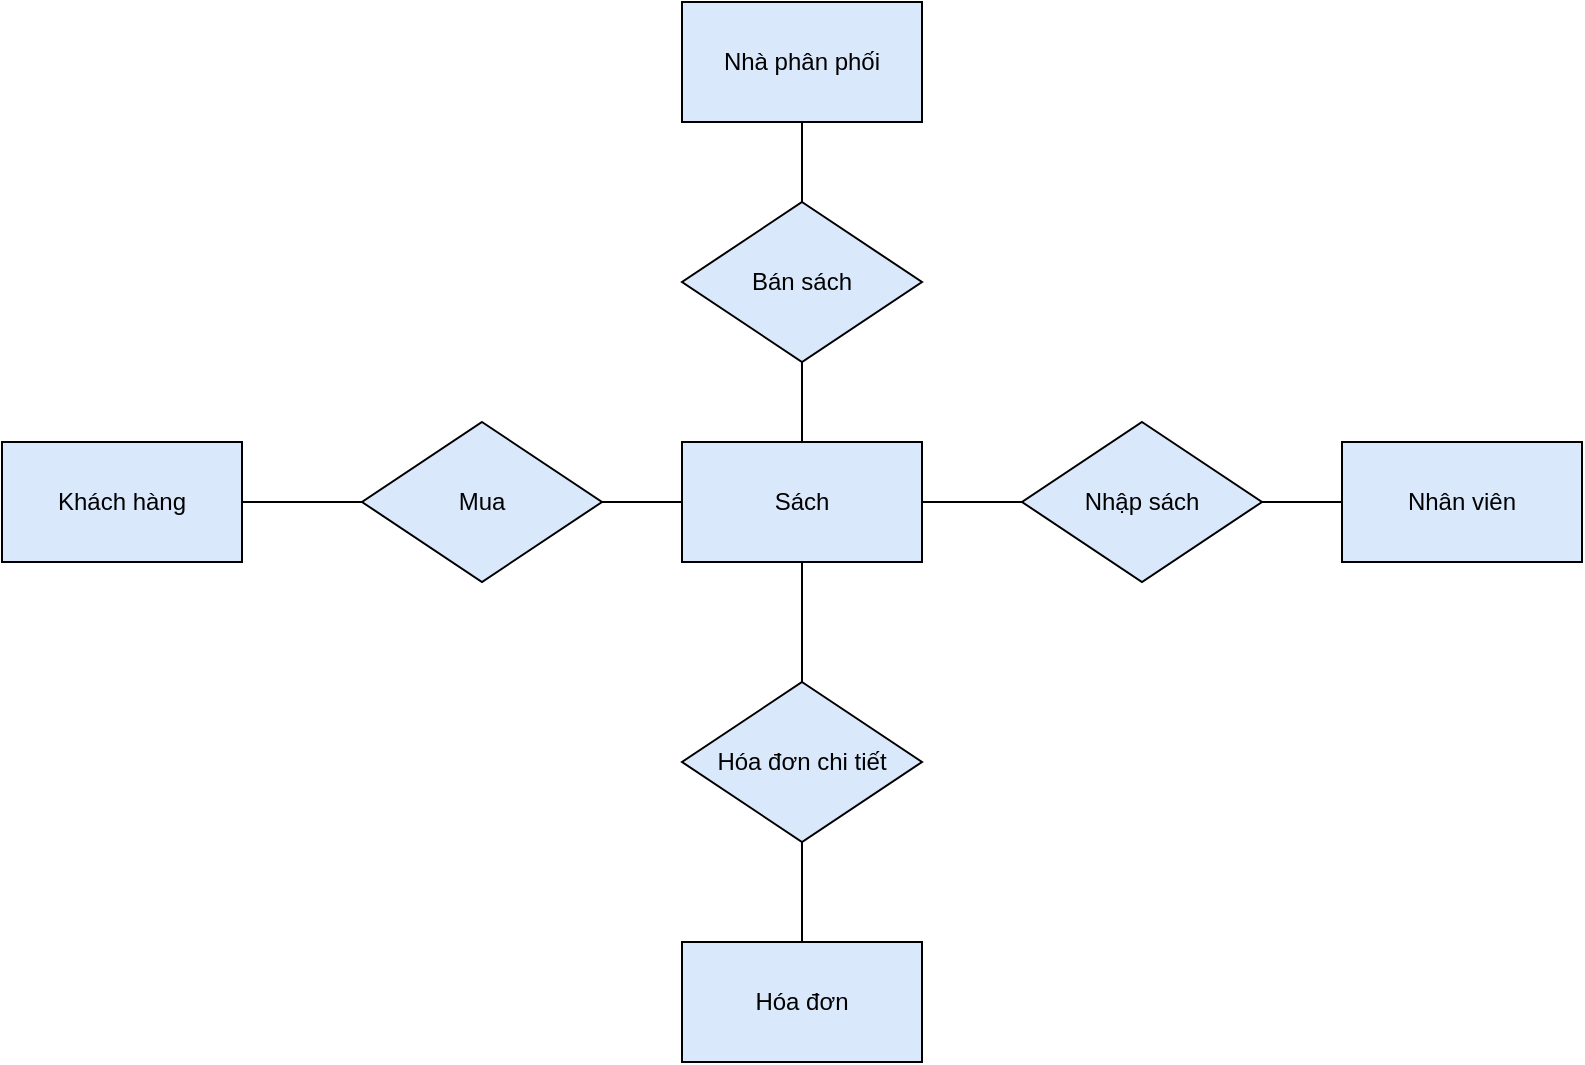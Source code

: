 <mxfile version="15.7.4" type="device" pages="16"><diagram id="QvICjjQDEJNcugreYDmx" name="Sơ đồ thực thể"><mxGraphModel dx="1730" dy="880" grid="1" gridSize="10" guides="1" tooltips="1" connect="1" arrows="1" fold="1" page="1" pageScale="1" pageWidth="3300" pageHeight="4681" math="0" shadow="0"><root><mxCell id="Y2BtGoz28_Oa1ctgpQ2_-0"/><mxCell id="Y2BtGoz28_Oa1ctgpQ2_-1" parent="Y2BtGoz28_Oa1ctgpQ2_-0"/><mxCell id="8FyLYfV7g4I0fme13KPh-1" value="Sách" style="rounded=0;whiteSpace=wrap;html=1;fillColor=#DAE8FC;" vertex="1" parent="Y2BtGoz28_Oa1ctgpQ2_-1"><mxGeometry x="420" y="250" width="120" height="60" as="geometry"/></mxCell><mxCell id="8FyLYfV7g4I0fme13KPh-2" value="Khách hàng" style="rounded=0;whiteSpace=wrap;html=1;fillColor=#DAE8FC;" vertex="1" parent="Y2BtGoz28_Oa1ctgpQ2_-1"><mxGeometry x="80" y="250" width="120" height="60" as="geometry"/></mxCell><mxCell id="8FyLYfV7g4I0fme13KPh-3" value="Nhân viên" style="rounded=0;whiteSpace=wrap;html=1;fillColor=#DAE8FC;" vertex="1" parent="Y2BtGoz28_Oa1ctgpQ2_-1"><mxGeometry x="750" y="250" width="120" height="60" as="geometry"/></mxCell><mxCell id="8FyLYfV7g4I0fme13KPh-4" value="Nhà phân phối" style="rounded=0;whiteSpace=wrap;html=1;fillColor=#DAE8FC;" vertex="1" parent="Y2BtGoz28_Oa1ctgpQ2_-1"><mxGeometry x="420" y="30" width="120" height="60" as="geometry"/></mxCell><mxCell id="8FyLYfV7g4I0fme13KPh-5" value="Hóa đơn" style="rounded=0;whiteSpace=wrap;html=1;fillColor=#DAE8FC;" vertex="1" parent="Y2BtGoz28_Oa1ctgpQ2_-1"><mxGeometry x="420" y="500" width="120" height="60" as="geometry"/></mxCell><mxCell id="8FyLYfV7g4I0fme13KPh-6" value="Mua" style="rhombus;whiteSpace=wrap;html=1;fillColor=#DAE8FC;" vertex="1" parent="Y2BtGoz28_Oa1ctgpQ2_-1"><mxGeometry x="260" y="240" width="120" height="80" as="geometry"/></mxCell><mxCell id="8FyLYfV7g4I0fme13KPh-7" value="Nhập sách" style="rhombus;whiteSpace=wrap;html=1;fillColor=#DAE8FC;" vertex="1" parent="Y2BtGoz28_Oa1ctgpQ2_-1"><mxGeometry x="590" y="240" width="120" height="80" as="geometry"/></mxCell><mxCell id="8FyLYfV7g4I0fme13KPh-8" value="Hóa đơn chi tiết" style="rhombus;whiteSpace=wrap;html=1;fillColor=#DAE8FC;" vertex="1" parent="Y2BtGoz28_Oa1ctgpQ2_-1"><mxGeometry x="420" y="370" width="120" height="80" as="geometry"/></mxCell><mxCell id="8FyLYfV7g4I0fme13KPh-9" value="Bán sách" style="rhombus;whiteSpace=wrap;html=1;fillColor=#DAE8FC;" vertex="1" parent="Y2BtGoz28_Oa1ctgpQ2_-1"><mxGeometry x="420" y="130" width="120" height="80" as="geometry"/></mxCell><mxCell id="8FyLYfV7g4I0fme13KPh-10" value="" style="endArrow=none;html=1;rounded=0;entryX=0.5;entryY=1;entryDx=0;entryDy=0;exitX=0.5;exitY=0;exitDx=0;exitDy=0;" edge="1" parent="Y2BtGoz28_Oa1ctgpQ2_-1" source="8FyLYfV7g4I0fme13KPh-5" target="8FyLYfV7g4I0fme13KPh-8"><mxGeometry width="50" height="50" relative="1" as="geometry"><mxPoint x="460" y="540" as="sourcePoint"/><mxPoint x="510" y="490" as="targetPoint"/></mxGeometry></mxCell><mxCell id="8FyLYfV7g4I0fme13KPh-12" value="" style="endArrow=none;html=1;rounded=0;entryX=0.5;entryY=1;entryDx=0;entryDy=0;exitX=0.5;exitY=0;exitDx=0;exitDy=0;" edge="1" parent="Y2BtGoz28_Oa1ctgpQ2_-1" source="8FyLYfV7g4I0fme13KPh-8" target="8FyLYfV7g4I0fme13KPh-1"><mxGeometry width="50" height="50" relative="1" as="geometry"><mxPoint x="490" y="510" as="sourcePoint"/><mxPoint x="490" y="460" as="targetPoint"/></mxGeometry></mxCell><mxCell id="8FyLYfV7g4I0fme13KPh-13" value="" style="endArrow=none;html=1;rounded=0;entryX=0;entryY=0.5;entryDx=0;entryDy=0;exitX=1;exitY=0.5;exitDx=0;exitDy=0;" edge="1" parent="Y2BtGoz28_Oa1ctgpQ2_-1" source="8FyLYfV7g4I0fme13KPh-1" target="8FyLYfV7g4I0fme13KPh-7"><mxGeometry width="50" height="50" relative="1" as="geometry"><mxPoint x="500" y="520" as="sourcePoint"/><mxPoint x="500" y="470" as="targetPoint"/></mxGeometry></mxCell><mxCell id="8FyLYfV7g4I0fme13KPh-14" value="" style="endArrow=none;html=1;rounded=0;entryX=0;entryY=0.5;entryDx=0;entryDy=0;exitX=1;exitY=0.5;exitDx=0;exitDy=0;" edge="1" parent="Y2BtGoz28_Oa1ctgpQ2_-1" source="8FyLYfV7g4I0fme13KPh-6" target="8FyLYfV7g4I0fme13KPh-1"><mxGeometry width="50" height="50" relative="1" as="geometry"><mxPoint x="510" y="530" as="sourcePoint"/><mxPoint x="510" y="480" as="targetPoint"/></mxGeometry></mxCell><mxCell id="8FyLYfV7g4I0fme13KPh-15" value="" style="endArrow=none;html=1;rounded=0;entryX=0;entryY=0.5;entryDx=0;entryDy=0;exitX=1;exitY=0.5;exitDx=0;exitDy=0;" edge="1" parent="Y2BtGoz28_Oa1ctgpQ2_-1" source="8FyLYfV7g4I0fme13KPh-7" target="8FyLYfV7g4I0fme13KPh-3"><mxGeometry width="50" height="50" relative="1" as="geometry"><mxPoint x="520" y="540" as="sourcePoint"/><mxPoint x="520" y="490" as="targetPoint"/></mxGeometry></mxCell><mxCell id="8FyLYfV7g4I0fme13KPh-16" value="" style="endArrow=none;html=1;rounded=0;entryX=1;entryY=0.5;entryDx=0;entryDy=0;exitX=0;exitY=0.5;exitDx=0;exitDy=0;" edge="1" parent="Y2BtGoz28_Oa1ctgpQ2_-1" source="8FyLYfV7g4I0fme13KPh-6" target="8FyLYfV7g4I0fme13KPh-2"><mxGeometry width="50" height="50" relative="1" as="geometry"><mxPoint x="530" y="550" as="sourcePoint"/><mxPoint x="530" y="500" as="targetPoint"/></mxGeometry></mxCell><mxCell id="8FyLYfV7g4I0fme13KPh-17" value="" style="endArrow=none;html=1;rounded=0;entryX=0.5;entryY=1;entryDx=0;entryDy=0;exitX=0.5;exitY=0;exitDx=0;exitDy=0;" edge="1" parent="Y2BtGoz28_Oa1ctgpQ2_-1" source="8FyLYfV7g4I0fme13KPh-1" target="8FyLYfV7g4I0fme13KPh-9"><mxGeometry width="50" height="50" relative="1" as="geometry"><mxPoint x="540" y="560" as="sourcePoint"/><mxPoint x="540" y="510" as="targetPoint"/></mxGeometry></mxCell><mxCell id="8FyLYfV7g4I0fme13KPh-18" value="" style="endArrow=none;html=1;rounded=0;entryX=0.5;entryY=1;entryDx=0;entryDy=0;exitX=0.5;exitY=0;exitDx=0;exitDy=0;" edge="1" parent="Y2BtGoz28_Oa1ctgpQ2_-1" source="8FyLYfV7g4I0fme13KPh-9" target="8FyLYfV7g4I0fme13KPh-4"><mxGeometry width="50" height="50" relative="1" as="geometry"><mxPoint x="550" y="570" as="sourcePoint"/><mxPoint x="550" y="520" as="targetPoint"/></mxGeometry></mxCell></root></mxGraphModel></diagram><diagram id="6GCWZwz3_Z7CVXsEQdBv" name="ERD"><mxGraphModel dx="1038" dy="585" grid="1" gridSize="10" guides="1" tooltips="1" connect="1" arrows="1" fold="1" page="1" pageScale="1" pageWidth="3300" pageHeight="4681" math="0" shadow="0"><root><mxCell id="0"/><mxCell id="1" parent="0"/><mxCell id="X68XZU6hwbHSFof8NdYT-8" value="Sach" style="shape=table;startSize=30;container=1;collapsible=1;childLayout=tableLayout;fixedRows=1;rowLines=0;fontStyle=1;align=center;resizeLast=1;fontSize=13;" parent="1" vertex="1"><mxGeometry x="340" y="160" width="180" height="370" as="geometry"/></mxCell><mxCell id="X68XZU6hwbHSFof8NdYT-9" value="" style="shape=partialRectangle;collapsible=0;dropTarget=0;pointerEvents=0;fillColor=none;top=0;left=0;bottom=1;right=0;points=[[0,0.5],[1,0.5]];portConstraint=eastwest;fontSize=13;" parent="X68XZU6hwbHSFof8NdYT-8" vertex="1"><mxGeometry y="30" width="180" height="30" as="geometry"/></mxCell><mxCell id="X68XZU6hwbHSFof8NdYT-10" value="PK" style="shape=partialRectangle;connectable=0;fillColor=none;top=0;left=0;bottom=0;right=0;fontStyle=1;overflow=hidden;fontSize=13;" parent="X68XZU6hwbHSFof8NdYT-9" vertex="1"><mxGeometry width="30" height="30" as="geometry"><mxRectangle width="30" height="30" as="alternateBounds"/></mxGeometry></mxCell><mxCell id="X68XZU6hwbHSFof8NdYT-11" value="maSach" style="shape=partialRectangle;connectable=0;fillColor=none;top=0;left=0;bottom=0;right=0;align=left;spacingLeft=6;fontStyle=5;overflow=hidden;fontSize=13;" parent="X68XZU6hwbHSFof8NdYT-9" vertex="1"><mxGeometry x="30" width="150" height="30" as="geometry"><mxRectangle width="150" height="30" as="alternateBounds"/></mxGeometry></mxCell><mxCell id="X68XZU6hwbHSFof8NdYT-12" value="" style="shape=partialRectangle;collapsible=0;dropTarget=0;pointerEvents=0;fillColor=none;top=0;left=0;bottom=0;right=0;points=[[0,0.5],[1,0.5]];portConstraint=eastwest;fontSize=13;" parent="X68XZU6hwbHSFof8NdYT-8" vertex="1"><mxGeometry y="60" width="180" height="30" as="geometry"/></mxCell><mxCell id="X68XZU6hwbHSFof8NdYT-13" value="" style="shape=partialRectangle;connectable=0;fillColor=none;top=0;left=0;bottom=0;right=0;editable=1;overflow=hidden;fontSize=13;" parent="X68XZU6hwbHSFof8NdYT-12" vertex="1"><mxGeometry width="30" height="30" as="geometry"><mxRectangle width="30" height="30" as="alternateBounds"/></mxGeometry></mxCell><mxCell id="X68XZU6hwbHSFof8NdYT-14" value="tenSach        " style="shape=partialRectangle;connectable=0;fillColor=none;top=0;left=0;bottom=0;right=0;align=left;spacingLeft=6;overflow=hidden;fontSize=13;" parent="X68XZU6hwbHSFof8NdYT-12" vertex="1"><mxGeometry x="30" width="150" height="30" as="geometry"><mxRectangle width="150" height="30" as="alternateBounds"/></mxGeometry></mxCell><mxCell id="X68XZU6hwbHSFof8NdYT-15" value="" style="shape=partialRectangle;collapsible=0;dropTarget=0;pointerEvents=0;fillColor=none;top=0;left=0;bottom=0;right=0;points=[[0,0.5],[1,0.5]];portConstraint=eastwest;fontSize=13;" parent="X68XZU6hwbHSFof8NdYT-8" vertex="1"><mxGeometry y="90" width="180" height="30" as="geometry"/></mxCell><mxCell id="X68XZU6hwbHSFof8NdYT-16" value="" style="shape=partialRectangle;connectable=0;fillColor=none;top=0;left=0;bottom=0;right=0;editable=1;overflow=hidden;fontSize=13;" parent="X68XZU6hwbHSFof8NdYT-15" vertex="1"><mxGeometry width="30" height="30" as="geometry"><mxRectangle width="30" height="30" as="alternateBounds"/></mxGeometry></mxCell><mxCell id="X68XZU6hwbHSFof8NdYT-17" value="tacGia" style="shape=partialRectangle;connectable=0;fillColor=none;top=0;left=0;bottom=0;right=0;align=left;spacingLeft=6;overflow=hidden;fontSize=13;" parent="X68XZU6hwbHSFof8NdYT-15" vertex="1"><mxGeometry x="30" width="150" height="30" as="geometry"><mxRectangle width="150" height="30" as="alternateBounds"/></mxGeometry></mxCell><mxCell id="X68XZU6hwbHSFof8NdYT-18" value="" style="shape=partialRectangle;collapsible=0;dropTarget=0;pointerEvents=0;fillColor=none;top=0;left=0;bottom=0;right=0;points=[[0,0.5],[1,0.5]];portConstraint=eastwest;fontSize=13;" parent="X68XZU6hwbHSFof8NdYT-8" vertex="1"><mxGeometry y="120" width="180" height="30" as="geometry"/></mxCell><mxCell id="X68XZU6hwbHSFof8NdYT-19" value="" style="shape=partialRectangle;connectable=0;fillColor=none;top=0;left=0;bottom=0;right=0;editable=1;overflow=hidden;fontSize=13;" parent="X68XZU6hwbHSFof8NdYT-18" vertex="1"><mxGeometry width="30" height="30" as="geometry"><mxRectangle width="30" height="30" as="alternateBounds"/></mxGeometry></mxCell><mxCell id="X68XZU6hwbHSFof8NdYT-20" value="soTrang" style="shape=partialRectangle;connectable=0;fillColor=none;top=0;left=0;bottom=0;right=0;align=left;spacingLeft=6;overflow=hidden;fontSize=13;" parent="X68XZU6hwbHSFof8NdYT-18" vertex="1"><mxGeometry x="30" width="150" height="30" as="geometry"><mxRectangle width="150" height="30" as="alternateBounds"/></mxGeometry></mxCell><mxCell id="X68XZU6hwbHSFof8NdYT-24" value="" style="shape=partialRectangle;collapsible=0;dropTarget=0;pointerEvents=0;fillColor=none;top=0;left=0;bottom=0;right=0;points=[[0,0.5],[1,0.5]];portConstraint=eastwest;fontSize=13;" parent="X68XZU6hwbHSFof8NdYT-8" vertex="1"><mxGeometry y="150" width="180" height="30" as="geometry"/></mxCell><mxCell id="X68XZU6hwbHSFof8NdYT-25" value="" style="shape=partialRectangle;connectable=0;fillColor=none;top=0;left=0;bottom=0;right=0;editable=1;overflow=hidden;fontSize=13;" parent="X68XZU6hwbHSFof8NdYT-24" vertex="1"><mxGeometry width="30" height="30" as="geometry"><mxRectangle width="30" height="30" as="alternateBounds"/></mxGeometry></mxCell><mxCell id="X68XZU6hwbHSFof8NdYT-26" value="diaChi" style="shape=partialRectangle;connectable=0;fillColor=none;top=0;left=0;bottom=0;right=0;align=left;spacingLeft=6;overflow=hidden;fontSize=13;" parent="X68XZU6hwbHSFof8NdYT-24" vertex="1"><mxGeometry x="30" width="150" height="30" as="geometry"><mxRectangle width="150" height="30" as="alternateBounds"/></mxGeometry></mxCell><mxCell id="X68XZU6hwbHSFof8NdYT-33" value="" style="shape=partialRectangle;collapsible=0;dropTarget=0;pointerEvents=0;fillColor=none;top=0;left=0;bottom=0;right=0;points=[[0,0.5],[1,0.5]];portConstraint=eastwest;fontSize=13;" parent="X68XZU6hwbHSFof8NdYT-8" vertex="1"><mxGeometry y="180" width="180" height="30" as="geometry"/></mxCell><mxCell id="X68XZU6hwbHSFof8NdYT-34" value="" style="shape=partialRectangle;connectable=0;fillColor=none;top=0;left=0;bottom=0;right=0;editable=1;overflow=hidden;fontSize=13;" parent="X68XZU6hwbHSFof8NdYT-33" vertex="1"><mxGeometry width="30" height="30" as="geometry"><mxRectangle width="30" height="30" as="alternateBounds"/></mxGeometry></mxCell><mxCell id="X68XZU6hwbHSFof8NdYT-35" value="gia" style="shape=partialRectangle;connectable=0;fillColor=none;top=0;left=0;bottom=0;right=0;align=left;spacingLeft=6;overflow=hidden;fontSize=13;" parent="X68XZU6hwbHSFof8NdYT-33" vertex="1"><mxGeometry x="30" width="150" height="30" as="geometry"><mxRectangle width="150" height="30" as="alternateBounds"/></mxGeometry></mxCell><mxCell id="X68XZU6hwbHSFof8NdYT-36" value="" style="shape=partialRectangle;collapsible=0;dropTarget=0;pointerEvents=0;fillColor=none;top=0;left=0;bottom=0;right=0;points=[[0,0.5],[1,0.5]];portConstraint=eastwest;fontSize=13;" parent="X68XZU6hwbHSFof8NdYT-8" vertex="1"><mxGeometry y="210" width="180" height="20" as="geometry"/></mxCell><mxCell id="X68XZU6hwbHSFof8NdYT-37" value="" style="shape=partialRectangle;connectable=0;fillColor=none;top=0;left=0;bottom=0;right=0;editable=1;overflow=hidden;fontSize=13;" parent="X68XZU6hwbHSFof8NdYT-36" vertex="1"><mxGeometry width="30" height="20" as="geometry"><mxRectangle width="30" height="20" as="alternateBounds"/></mxGeometry></mxCell><mxCell id="X68XZU6hwbHSFof8NdYT-38" value="ngayNhap" style="shape=partialRectangle;connectable=0;fillColor=none;top=0;left=0;bottom=0;right=0;align=left;spacingLeft=6;overflow=hidden;fontSize=13;" parent="X68XZU6hwbHSFof8NdYT-36" vertex="1"><mxGeometry x="30" width="150" height="20" as="geometry"><mxRectangle width="150" height="20" as="alternateBounds"/></mxGeometry></mxCell><mxCell id="X68XZU6hwbHSFof8NdYT-39" value="" style="shape=partialRectangle;collapsible=0;dropTarget=0;pointerEvents=0;fillColor=none;top=0;left=0;bottom=0;right=0;points=[[0,0.5],[1,0.5]];portConstraint=eastwest;fontSize=13;" parent="X68XZU6hwbHSFof8NdYT-8" vertex="1"><mxGeometry y="230" width="180" height="20" as="geometry"/></mxCell><mxCell id="X68XZU6hwbHSFof8NdYT-40" value="" style="shape=partialRectangle;connectable=0;fillColor=none;top=0;left=0;bottom=0;right=0;editable=1;overflow=hidden;fontSize=13;" parent="X68XZU6hwbHSFof8NdYT-39" vertex="1"><mxGeometry width="30" height="20" as="geometry"><mxRectangle width="30" height="20" as="alternateBounds"/></mxGeometry></mxCell><mxCell id="X68XZU6hwbHSFof8NdYT-41" value="viTri" style="shape=partialRectangle;connectable=0;fillColor=none;top=0;left=0;bottom=0;right=0;align=left;spacingLeft=6;overflow=hidden;fontSize=13;" parent="X68XZU6hwbHSFof8NdYT-39" vertex="1"><mxGeometry x="30" width="150" height="20" as="geometry"><mxRectangle width="150" height="20" as="alternateBounds"/></mxGeometry></mxCell><mxCell id="X68XZU6hwbHSFof8NdYT-42" value="" style="shape=partialRectangle;collapsible=0;dropTarget=0;pointerEvents=0;fillColor=none;top=0;left=0;bottom=0;right=0;points=[[0,0.5],[1,0.5]];portConstraint=eastwest;fontSize=13;" parent="X68XZU6hwbHSFof8NdYT-8" vertex="1"><mxGeometry y="250" width="180" height="30" as="geometry"/></mxCell><mxCell id="X68XZU6hwbHSFof8NdYT-43" value="" style="shape=partialRectangle;connectable=0;fillColor=none;top=0;left=0;bottom=0;right=0;editable=1;overflow=hidden;fontSize=13;" parent="X68XZU6hwbHSFof8NdYT-42" vertex="1"><mxGeometry width="30" height="30" as="geometry"><mxRectangle width="30" height="30" as="alternateBounds"/></mxGeometry></mxCell><mxCell id="X68XZU6hwbHSFof8NdYT-44" value="Tên loại" style="shape=partialRectangle;connectable=0;fillColor=none;top=0;left=0;bottom=0;right=0;align=left;spacingLeft=6;overflow=hidden;fontSize=13;" parent="X68XZU6hwbHSFof8NdYT-42" vertex="1"><mxGeometry x="30" width="150" height="30" as="geometry"><mxRectangle width="150" height="30" as="alternateBounds"/></mxGeometry></mxCell><mxCell id="X68XZU6hwbHSFof8NdYT-45" value="" style="shape=partialRectangle;collapsible=0;dropTarget=0;pointerEvents=0;fillColor=none;top=0;left=0;bottom=0;right=0;points=[[0,0.5],[1,0.5]];portConstraint=eastwest;fontSize=13;" parent="X68XZU6hwbHSFof8NdYT-8" vertex="1"><mxGeometry y="280" width="180" height="30" as="geometry"/></mxCell><mxCell id="X68XZU6hwbHSFof8NdYT-46" value="" style="shape=partialRectangle;connectable=0;fillColor=none;top=0;left=0;bottom=0;right=0;editable=1;overflow=hidden;fontSize=13;" parent="X68XZU6hwbHSFof8NdYT-45" vertex="1"><mxGeometry width="30" height="30" as="geometry"><mxRectangle width="30" height="30" as="alternateBounds"/></mxGeometry></mxCell><mxCell id="X68XZU6hwbHSFof8NdYT-47" value="NXB" style="shape=partialRectangle;connectable=0;fillColor=none;top=0;left=0;bottom=0;right=0;align=left;spacingLeft=6;overflow=hidden;fontSize=13;" parent="X68XZU6hwbHSFof8NdYT-45" vertex="1"><mxGeometry x="30" width="150" height="30" as="geometry"><mxRectangle width="150" height="30" as="alternateBounds"/></mxGeometry></mxCell><mxCell id="y35iTZZIzoTzaELIx48t-1" value="" style="shape=partialRectangle;collapsible=0;dropTarget=0;pointerEvents=0;fillColor=none;top=0;left=0;bottom=0;right=0;points=[[0,0.5],[1,0.5]];portConstraint=eastwest;fontSize=13;" parent="X68XZU6hwbHSFof8NdYT-8" vertex="1"><mxGeometry y="310" width="180" height="30" as="geometry"/></mxCell><mxCell id="y35iTZZIzoTzaELIx48t-2" value="" style="shape=partialRectangle;connectable=0;fillColor=none;top=0;left=0;bottom=0;right=0;editable=1;overflow=hidden;fontSize=13;" parent="y35iTZZIzoTzaELIx48t-1" vertex="1"><mxGeometry width="30" height="30" as="geometry"><mxRectangle width="30" height="30" as="alternateBounds"/></mxGeometry></mxCell><mxCell id="y35iTZZIzoTzaELIx48t-3" value="hinh" style="shape=partialRectangle;connectable=0;fillColor=none;top=0;left=0;bottom=0;right=0;align=left;spacingLeft=6;overflow=hidden;fontSize=13;" parent="y35iTZZIzoTzaELIx48t-1" vertex="1"><mxGeometry x="30" width="150" height="30" as="geometry"><mxRectangle width="150" height="30" as="alternateBounds"/></mxGeometry></mxCell><mxCell id="X68XZU6hwbHSFof8NdYT-30" value="" style="shape=partialRectangle;collapsible=0;dropTarget=0;pointerEvents=0;fillColor=none;top=0;left=0;bottom=0;right=0;points=[[0,0.5],[1,0.5]];portConstraint=eastwest;fontSize=13;" parent="X68XZU6hwbHSFof8NdYT-8" vertex="1"><mxGeometry y="340" width="180" height="30" as="geometry"/></mxCell><mxCell id="X68XZU6hwbHSFof8NdYT-31" value="" style="shape=partialRectangle;connectable=0;fillColor=none;top=0;left=0;bottom=0;right=0;editable=1;overflow=hidden;fontSize=13;" parent="X68XZU6hwbHSFof8NdYT-30" vertex="1"><mxGeometry width="30" height="30" as="geometry"><mxRectangle width="30" height="30" as="alternateBounds"/></mxGeometry></mxCell><mxCell id="X68XZU6hwbHSFof8NdYT-32" value="" style="shape=partialRectangle;connectable=0;fillColor=none;top=0;left=0;bottom=0;right=0;align=left;spacingLeft=6;overflow=hidden;fontSize=13;" parent="X68XZU6hwbHSFof8NdYT-30" vertex="1"><mxGeometry x="30" width="150" height="30" as="geometry"><mxRectangle width="150" height="30" as="alternateBounds"/></mxGeometry></mxCell><mxCell id="X68XZU6hwbHSFof8NdYT-74" value="KhachHang" style="shape=table;startSize=30;container=1;collapsible=1;childLayout=tableLayout;fixedRows=1;rowLines=0;fontStyle=1;align=center;resizeLast=1;fontSize=13;" parent="1" vertex="1"><mxGeometry x="880" y="140" width="180" height="300" as="geometry"/></mxCell><mxCell id="X68XZU6hwbHSFof8NdYT-75" value="" style="shape=partialRectangle;collapsible=0;dropTarget=0;pointerEvents=0;fillColor=none;top=0;left=0;bottom=1;right=0;points=[[0,0.5],[1,0.5]];portConstraint=eastwest;fontSize=13;" parent="X68XZU6hwbHSFof8NdYT-74" vertex="1"><mxGeometry y="30" width="180" height="30" as="geometry"/></mxCell><mxCell id="X68XZU6hwbHSFof8NdYT-76" value="PK" style="shape=partialRectangle;connectable=0;fillColor=none;top=0;left=0;bottom=0;right=0;fontStyle=1;overflow=hidden;fontSize=13;" parent="X68XZU6hwbHSFof8NdYT-75" vertex="1"><mxGeometry width="30" height="30" as="geometry"><mxRectangle width="30" height="30" as="alternateBounds"/></mxGeometry></mxCell><mxCell id="X68XZU6hwbHSFof8NdYT-77" value="maKH" style="shape=partialRectangle;connectable=0;fillColor=none;top=0;left=0;bottom=0;right=0;align=left;spacingLeft=6;fontStyle=5;overflow=hidden;fontSize=13;" parent="X68XZU6hwbHSFof8NdYT-75" vertex="1"><mxGeometry x="30" width="150" height="30" as="geometry"><mxRectangle width="150" height="30" as="alternateBounds"/></mxGeometry></mxCell><mxCell id="X68XZU6hwbHSFof8NdYT-78" value="" style="shape=partialRectangle;collapsible=0;dropTarget=0;pointerEvents=0;fillColor=none;top=0;left=0;bottom=0;right=0;points=[[0,0.5],[1,0.5]];portConstraint=eastwest;fontSize=13;" parent="X68XZU6hwbHSFof8NdYT-74" vertex="1"><mxGeometry y="60" width="180" height="30" as="geometry"/></mxCell><mxCell id="X68XZU6hwbHSFof8NdYT-79" value="" style="shape=partialRectangle;connectable=0;fillColor=none;top=0;left=0;bottom=0;right=0;editable=1;overflow=hidden;fontSize=13;" parent="X68XZU6hwbHSFof8NdYT-78" vertex="1"><mxGeometry width="30" height="30" as="geometry"><mxRectangle width="30" height="30" as="alternateBounds"/></mxGeometry></mxCell><mxCell id="X68XZU6hwbHSFof8NdYT-80" value="tenKH" style="shape=partialRectangle;connectable=0;fillColor=none;top=0;left=0;bottom=0;right=0;align=left;spacingLeft=6;overflow=hidden;fontSize=13;" parent="X68XZU6hwbHSFof8NdYT-78" vertex="1"><mxGeometry x="30" width="150" height="30" as="geometry"><mxRectangle width="150" height="30" as="alternateBounds"/></mxGeometry></mxCell><mxCell id="X68XZU6hwbHSFof8NdYT-81" value="" style="shape=partialRectangle;collapsible=0;dropTarget=0;pointerEvents=0;fillColor=none;top=0;left=0;bottom=0;right=0;points=[[0,0.5],[1,0.5]];portConstraint=eastwest;fontSize=13;" parent="X68XZU6hwbHSFof8NdYT-74" vertex="1"><mxGeometry y="90" width="180" height="30" as="geometry"/></mxCell><mxCell id="X68XZU6hwbHSFof8NdYT-82" value="" style="shape=partialRectangle;connectable=0;fillColor=none;top=0;left=0;bottom=0;right=0;editable=1;overflow=hidden;fontSize=13;" parent="X68XZU6hwbHSFof8NdYT-81" vertex="1"><mxGeometry width="30" height="30" as="geometry"><mxRectangle width="30" height="30" as="alternateBounds"/></mxGeometry></mxCell><mxCell id="X68XZU6hwbHSFof8NdYT-83" value="gioiTinh" style="shape=partialRectangle;connectable=0;fillColor=none;top=0;left=0;bottom=0;right=0;align=left;spacingLeft=6;overflow=hidden;fontSize=13;" parent="X68XZU6hwbHSFof8NdYT-81" vertex="1"><mxGeometry x="30" width="150" height="30" as="geometry"><mxRectangle width="150" height="30" as="alternateBounds"/></mxGeometry></mxCell><mxCell id="X68XZU6hwbHSFof8NdYT-84" value="" style="shape=partialRectangle;collapsible=0;dropTarget=0;pointerEvents=0;fillColor=none;top=0;left=0;bottom=0;right=0;points=[[0,0.5],[1,0.5]];portConstraint=eastwest;fontSize=13;" parent="X68XZU6hwbHSFof8NdYT-74" vertex="1"><mxGeometry y="120" width="180" height="30" as="geometry"/></mxCell><mxCell id="X68XZU6hwbHSFof8NdYT-85" value="" style="shape=partialRectangle;connectable=0;fillColor=none;top=0;left=0;bottom=0;right=0;editable=1;overflow=hidden;fontSize=13;" parent="X68XZU6hwbHSFof8NdYT-84" vertex="1"><mxGeometry width="30" height="30" as="geometry"><mxRectangle width="30" height="30" as="alternateBounds"/></mxGeometry></mxCell><mxCell id="X68XZU6hwbHSFof8NdYT-86" value="SDT" style="shape=partialRectangle;connectable=0;fillColor=none;top=0;left=0;bottom=0;right=0;align=left;spacingLeft=6;overflow=hidden;fontSize=13;" parent="X68XZU6hwbHSFof8NdYT-84" vertex="1"><mxGeometry x="30" width="150" height="30" as="geometry"><mxRectangle width="150" height="30" as="alternateBounds"/></mxGeometry></mxCell><mxCell id="X68XZU6hwbHSFof8NdYT-87" value="" style="shape=partialRectangle;collapsible=0;dropTarget=0;pointerEvents=0;fillColor=none;top=0;left=0;bottom=0;right=0;points=[[0,0.5],[1,0.5]];portConstraint=eastwest;fontSize=13;" parent="X68XZU6hwbHSFof8NdYT-74" vertex="1"><mxGeometry y="150" width="180" height="30" as="geometry"/></mxCell><mxCell id="X68XZU6hwbHSFof8NdYT-88" value="" style="shape=partialRectangle;connectable=0;fillColor=none;top=0;left=0;bottom=0;right=0;editable=1;overflow=hidden;fontSize=13;" parent="X68XZU6hwbHSFof8NdYT-87" vertex="1"><mxGeometry width="30" height="30" as="geometry"><mxRectangle width="30" height="30" as="alternateBounds"/></mxGeometry></mxCell><mxCell id="X68XZU6hwbHSFof8NdYT-89" value="ngaySinh" style="shape=partialRectangle;connectable=0;fillColor=none;top=0;left=0;bottom=0;right=0;align=left;spacingLeft=6;overflow=hidden;fontSize=13;" parent="X68XZU6hwbHSFof8NdYT-87" vertex="1"><mxGeometry x="30" width="150" height="30" as="geometry"><mxRectangle width="150" height="30" as="alternateBounds"/></mxGeometry></mxCell><mxCell id="X68XZU6hwbHSFof8NdYT-90" value="" style="shape=partialRectangle;collapsible=0;dropTarget=0;pointerEvents=0;fillColor=none;top=0;left=0;bottom=0;right=0;points=[[0,0.5],[1,0.5]];portConstraint=eastwest;fontSize=13;" parent="X68XZU6hwbHSFof8NdYT-74" vertex="1"><mxGeometry y="180" width="180" height="30" as="geometry"/></mxCell><mxCell id="X68XZU6hwbHSFof8NdYT-91" value="" style="shape=partialRectangle;connectable=0;fillColor=none;top=0;left=0;bottom=0;right=0;editable=1;overflow=hidden;fontSize=13;" parent="X68XZU6hwbHSFof8NdYT-90" vertex="1"><mxGeometry width="30" height="30" as="geometry"><mxRectangle width="30" height="30" as="alternateBounds"/></mxGeometry></mxCell><mxCell id="X68XZU6hwbHSFof8NdYT-92" value="diaChi" style="shape=partialRectangle;connectable=0;fillColor=none;top=0;left=0;bottom=0;right=0;align=left;spacingLeft=6;overflow=hidden;fontSize=13;" parent="X68XZU6hwbHSFof8NdYT-90" vertex="1"><mxGeometry x="30" width="150" height="30" as="geometry"><mxRectangle width="150" height="30" as="alternateBounds"/></mxGeometry></mxCell><mxCell id="X68XZU6hwbHSFof8NdYT-93" value="" style="shape=partialRectangle;collapsible=0;dropTarget=0;pointerEvents=0;fillColor=none;top=0;left=0;bottom=0;right=0;points=[[0,0.5],[1,0.5]];portConstraint=eastwest;fontSize=13;" parent="X68XZU6hwbHSFof8NdYT-74" vertex="1"><mxGeometry y="210" width="180" height="30" as="geometry"/></mxCell><mxCell id="X68XZU6hwbHSFof8NdYT-94" value="" style="shape=partialRectangle;connectable=0;fillColor=none;top=0;left=0;bottom=0;right=0;editable=1;overflow=hidden;fontSize=13;" parent="X68XZU6hwbHSFof8NdYT-93" vertex="1"><mxGeometry width="30" height="30" as="geometry"><mxRectangle width="30" height="30" as="alternateBounds"/></mxGeometry></mxCell><mxCell id="X68XZU6hwbHSFof8NdYT-95" value="ghiChu" style="shape=partialRectangle;connectable=0;fillColor=none;top=0;left=0;bottom=0;right=0;align=left;spacingLeft=6;overflow=hidden;fontSize=13;" parent="X68XZU6hwbHSFof8NdYT-93" vertex="1"><mxGeometry x="30" width="150" height="30" as="geometry"><mxRectangle width="150" height="30" as="alternateBounds"/></mxGeometry></mxCell><mxCell id="X68XZU6hwbHSFof8NdYT-213" value="" style="shape=partialRectangle;collapsible=0;dropTarget=0;pointerEvents=0;fillColor=none;top=0;left=0;bottom=0;right=0;points=[[0,0.5],[1,0.5]];portConstraint=eastwest;fontSize=13;" parent="X68XZU6hwbHSFof8NdYT-74" vertex="1"><mxGeometry y="240" width="180" height="30" as="geometry"/></mxCell><mxCell id="X68XZU6hwbHSFof8NdYT-214" value="" style="shape=partialRectangle;connectable=0;fillColor=none;top=0;left=0;bottom=0;right=0;editable=1;overflow=hidden;fontSize=13;" parent="X68XZU6hwbHSFof8NdYT-213" vertex="1"><mxGeometry width="30" height="30" as="geometry"><mxRectangle width="30" height="30" as="alternateBounds"/></mxGeometry></mxCell><mxCell id="X68XZU6hwbHSFof8NdYT-215" value="capKhachHang" style="shape=partialRectangle;connectable=0;fillColor=none;top=0;left=0;bottom=0;right=0;align=left;spacingLeft=6;overflow=hidden;fontSize=13;" parent="X68XZU6hwbHSFof8NdYT-213" vertex="1"><mxGeometry x="30" width="150" height="30" as="geometry"><mxRectangle width="150" height="30" as="alternateBounds"/></mxGeometry></mxCell><mxCell id="IuDobEOsvDWE9Bj8emaE-1" value="" style="shape=partialRectangle;collapsible=0;dropTarget=0;pointerEvents=0;fillColor=none;top=0;left=0;bottom=0;right=0;points=[[0,0.5],[1,0.5]];portConstraint=eastwest;fontSize=13;" parent="X68XZU6hwbHSFof8NdYT-74" vertex="1"><mxGeometry y="270" width="180" height="30" as="geometry"/></mxCell><mxCell id="IuDobEOsvDWE9Bj8emaE-2" value="" style="shape=partialRectangle;connectable=0;fillColor=none;top=0;left=0;bottom=0;right=0;editable=1;overflow=hidden;fontSize=13;" parent="IuDobEOsvDWE9Bj8emaE-1" vertex="1"><mxGeometry width="30" height="30" as="geometry"><mxRectangle width="30" height="30" as="alternateBounds"/></mxGeometry></mxCell><mxCell id="IuDobEOsvDWE9Bj8emaE-3" value="hình" style="shape=partialRectangle;connectable=0;fillColor=none;top=0;left=0;bottom=0;right=0;align=left;spacingLeft=6;overflow=hidden;fontSize=13;" parent="IuDobEOsvDWE9Bj8emaE-1" vertex="1"><mxGeometry x="30" width="150" height="30" as="geometry"><mxRectangle width="150" height="30" as="alternateBounds"/></mxGeometry></mxCell><mxCell id="X68XZU6hwbHSFof8NdYT-99" value="HoaDon" style="shape=table;startSize=30;container=1;collapsible=1;childLayout=tableLayout;fixedRows=1;rowLines=0;fontStyle=1;align=center;resizeLast=1;fontSize=13;" parent="1" vertex="1"><mxGeometry x="920" y="560" width="180" height="180" as="geometry"/></mxCell><mxCell id="X68XZU6hwbHSFof8NdYT-100" value="" style="shape=partialRectangle;collapsible=0;dropTarget=0;pointerEvents=0;fillColor=none;top=0;left=0;bottom=1;right=0;points=[[0,0.5],[1,0.5]];portConstraint=eastwest;fontSize=13;" parent="X68XZU6hwbHSFof8NdYT-99" vertex="1"><mxGeometry y="30" width="180" height="30" as="geometry"/></mxCell><mxCell id="X68XZU6hwbHSFof8NdYT-101" value="PK" style="shape=partialRectangle;connectable=0;fillColor=none;top=0;left=0;bottom=0;right=0;fontStyle=1;overflow=hidden;fontSize=13;" parent="X68XZU6hwbHSFof8NdYT-100" vertex="1"><mxGeometry width="30" height="30" as="geometry"><mxRectangle width="30" height="30" as="alternateBounds"/></mxGeometry></mxCell><mxCell id="X68XZU6hwbHSFof8NdYT-102" value="maHĐ" style="shape=partialRectangle;connectable=0;fillColor=none;top=0;left=0;bottom=0;right=0;align=left;spacingLeft=6;fontStyle=5;overflow=hidden;fontSize=13;" parent="X68XZU6hwbHSFof8NdYT-100" vertex="1"><mxGeometry x="30" width="150" height="30" as="geometry"><mxRectangle width="150" height="30" as="alternateBounds"/></mxGeometry></mxCell><mxCell id="X68XZU6hwbHSFof8NdYT-103" value="" style="shape=partialRectangle;collapsible=0;dropTarget=0;pointerEvents=0;fillColor=none;top=0;left=0;bottom=0;right=0;points=[[0,0.5],[1,0.5]];portConstraint=eastwest;fontSize=13;" parent="X68XZU6hwbHSFof8NdYT-99" vertex="1"><mxGeometry y="60" width="180" height="30" as="geometry"/></mxCell><mxCell id="X68XZU6hwbHSFof8NdYT-104" value="" style="shape=partialRectangle;connectable=0;fillColor=none;top=0;left=0;bottom=0;right=0;editable=1;overflow=hidden;fontSize=13;" parent="X68XZU6hwbHSFof8NdYT-103" vertex="1"><mxGeometry width="30" height="30" as="geometry"><mxRectangle width="30" height="30" as="alternateBounds"/></mxGeometry></mxCell><mxCell id="X68XZU6hwbHSFof8NdYT-105" value="ngayMua" style="shape=partialRectangle;connectable=0;fillColor=none;top=0;left=0;bottom=0;right=0;align=left;spacingLeft=6;overflow=hidden;fontSize=13;" parent="X68XZU6hwbHSFof8NdYT-103" vertex="1"><mxGeometry x="30" width="150" height="30" as="geometry"><mxRectangle width="150" height="30" as="alternateBounds"/></mxGeometry></mxCell><mxCell id="X68XZU6hwbHSFof8NdYT-106" value="" style="shape=partialRectangle;collapsible=0;dropTarget=0;pointerEvents=0;fillColor=none;top=0;left=0;bottom=0;right=0;points=[[0,0.5],[1,0.5]];portConstraint=eastwest;fontSize=13;" parent="X68XZU6hwbHSFof8NdYT-99" vertex="1"><mxGeometry y="90" width="180" height="30" as="geometry"/></mxCell><mxCell id="X68XZU6hwbHSFof8NdYT-107" value="Fk" style="shape=partialRectangle;connectable=0;fillColor=none;top=0;left=0;bottom=0;right=0;editable=1;overflow=hidden;fontSize=13;" parent="X68XZU6hwbHSFof8NdYT-106" vertex="1"><mxGeometry width="30" height="30" as="geometry"><mxRectangle width="30" height="30" as="alternateBounds"/></mxGeometry></mxCell><mxCell id="X68XZU6hwbHSFof8NdYT-108" value="maNV" style="shape=partialRectangle;connectable=0;fillColor=none;top=0;left=0;bottom=0;right=0;align=left;spacingLeft=6;overflow=hidden;fontSize=13;" parent="X68XZU6hwbHSFof8NdYT-106" vertex="1"><mxGeometry x="30" width="150" height="30" as="geometry"><mxRectangle width="150" height="30" as="alternateBounds"/></mxGeometry></mxCell><mxCell id="X68XZU6hwbHSFof8NdYT-109" value="" style="shape=partialRectangle;collapsible=0;dropTarget=0;pointerEvents=0;fillColor=none;top=0;left=0;bottom=0;right=0;points=[[0,0.5],[1,0.5]];portConstraint=eastwest;fontSize=13;" parent="X68XZU6hwbHSFof8NdYT-99" vertex="1"><mxGeometry y="120" width="180" height="30" as="geometry"/></mxCell><mxCell id="X68XZU6hwbHSFof8NdYT-110" value="" style="shape=partialRectangle;connectable=0;fillColor=none;top=0;left=0;bottom=0;right=0;editable=1;overflow=hidden;fontSize=13;" parent="X68XZU6hwbHSFof8NdYT-109" vertex="1"><mxGeometry width="30" height="30" as="geometry"><mxRectangle width="30" height="30" as="alternateBounds"/></mxGeometry></mxCell><mxCell id="X68XZU6hwbHSFof8NdYT-111" value="GhiChu" style="shape=partialRectangle;connectable=0;fillColor=none;top=0;left=0;bottom=0;right=0;align=left;spacingLeft=6;overflow=hidden;fontSize=13;" parent="X68XZU6hwbHSFof8NdYT-109" vertex="1"><mxGeometry x="30" width="150" height="30" as="geometry"><mxRectangle width="150" height="30" as="alternateBounds"/></mxGeometry></mxCell><mxCell id="X68XZU6hwbHSFof8NdYT-112" value="" style="shape=partialRectangle;collapsible=0;dropTarget=0;pointerEvents=0;fillColor=none;top=0;left=0;bottom=0;right=0;points=[[0,0.5],[1,0.5]];portConstraint=eastwest;fontSize=13;" parent="X68XZU6hwbHSFof8NdYT-99" vertex="1"><mxGeometry y="150" width="180" height="30" as="geometry"/></mxCell><mxCell id="X68XZU6hwbHSFof8NdYT-113" value="FK" style="shape=partialRectangle;connectable=0;fillColor=none;top=0;left=0;bottom=0;right=0;editable=1;overflow=hidden;fontSize=13;" parent="X68XZU6hwbHSFof8NdYT-112" vertex="1"><mxGeometry width="30" height="30" as="geometry"><mxRectangle width="30" height="30" as="alternateBounds"/></mxGeometry></mxCell><mxCell id="X68XZU6hwbHSFof8NdYT-114" value="maKH" style="shape=partialRectangle;connectable=0;fillColor=none;top=0;left=0;bottom=0;right=0;align=left;spacingLeft=6;overflow=hidden;fontSize=13;" parent="X68XZU6hwbHSFof8NdYT-112" vertex="1"><mxGeometry x="30" width="150" height="30" as="geometry"><mxRectangle width="150" height="30" as="alternateBounds"/></mxGeometry></mxCell><mxCell id="X68XZU6hwbHSFof8NdYT-144" value="NhanVien" style="shape=table;startSize=30;container=1;collapsible=1;childLayout=tableLayout;fixedRows=1;rowLines=0;fontStyle=1;align=center;resizeLast=1;fontSize=13;" parent="1" vertex="1"><mxGeometry x="640" y="600" width="180" height="360" as="geometry"/></mxCell><mxCell id="X68XZU6hwbHSFof8NdYT-145" value="" style="shape=partialRectangle;collapsible=0;dropTarget=0;pointerEvents=0;fillColor=none;top=0;left=0;bottom=1;right=0;points=[[0,0.5],[1,0.5]];portConstraint=eastwest;fontSize=13;" parent="X68XZU6hwbHSFof8NdYT-144" vertex="1"><mxGeometry y="30" width="180" height="30" as="geometry"/></mxCell><mxCell id="X68XZU6hwbHSFof8NdYT-146" value="PK" style="shape=partialRectangle;connectable=0;fillColor=none;top=0;left=0;bottom=0;right=0;fontStyle=1;overflow=hidden;fontSize=13;" parent="X68XZU6hwbHSFof8NdYT-145" vertex="1"><mxGeometry width="30" height="30" as="geometry"><mxRectangle width="30" height="30" as="alternateBounds"/></mxGeometry></mxCell><mxCell id="X68XZU6hwbHSFof8NdYT-147" value="maNV" style="shape=partialRectangle;connectable=0;fillColor=none;top=0;left=0;bottom=0;right=0;align=left;spacingLeft=6;fontStyle=5;overflow=hidden;fontSize=13;" parent="X68XZU6hwbHSFof8NdYT-145" vertex="1"><mxGeometry x="30" width="150" height="30" as="geometry"><mxRectangle width="150" height="30" as="alternateBounds"/></mxGeometry></mxCell><mxCell id="X68XZU6hwbHSFof8NdYT-148" value="" style="shape=partialRectangle;collapsible=0;dropTarget=0;pointerEvents=0;fillColor=none;top=0;left=0;bottom=0;right=0;points=[[0,0.5],[1,0.5]];portConstraint=eastwest;fontSize=13;" parent="X68XZU6hwbHSFof8NdYT-144" vertex="1"><mxGeometry y="60" width="180" height="30" as="geometry"/></mxCell><mxCell id="X68XZU6hwbHSFof8NdYT-149" value="" style="shape=partialRectangle;connectable=0;fillColor=none;top=0;left=0;bottom=0;right=0;editable=1;overflow=hidden;fontSize=13;" parent="X68XZU6hwbHSFof8NdYT-148" vertex="1"><mxGeometry width="30" height="30" as="geometry"><mxRectangle width="30" height="30" as="alternateBounds"/></mxGeometry></mxCell><mxCell id="X68XZU6hwbHSFof8NdYT-150" value="tenNV" style="shape=partialRectangle;connectable=0;fillColor=none;top=0;left=0;bottom=0;right=0;align=left;spacingLeft=6;overflow=hidden;fontSize=13;" parent="X68XZU6hwbHSFof8NdYT-148" vertex="1"><mxGeometry x="30" width="150" height="30" as="geometry"><mxRectangle width="150" height="30" as="alternateBounds"/></mxGeometry></mxCell><mxCell id="X68XZU6hwbHSFof8NdYT-151" value="" style="shape=partialRectangle;collapsible=0;dropTarget=0;pointerEvents=0;fillColor=none;top=0;left=0;bottom=0;right=0;points=[[0,0.5],[1,0.5]];portConstraint=eastwest;fontSize=13;" parent="X68XZU6hwbHSFof8NdYT-144" vertex="1"><mxGeometry y="90" width="180" height="30" as="geometry"/></mxCell><mxCell id="X68XZU6hwbHSFof8NdYT-152" value="" style="shape=partialRectangle;connectable=0;fillColor=none;top=0;left=0;bottom=0;right=0;editable=1;overflow=hidden;fontSize=13;" parent="X68XZU6hwbHSFof8NdYT-151" vertex="1"><mxGeometry width="30" height="30" as="geometry"><mxRectangle width="30" height="30" as="alternateBounds"/></mxGeometry></mxCell><mxCell id="X68XZU6hwbHSFof8NdYT-153" value="gioiTinh" style="shape=partialRectangle;connectable=0;fillColor=none;top=0;left=0;bottom=0;right=0;align=left;spacingLeft=6;overflow=hidden;fontSize=13;" parent="X68XZU6hwbHSFof8NdYT-151" vertex="1"><mxGeometry x="30" width="150" height="30" as="geometry"><mxRectangle width="150" height="30" as="alternateBounds"/></mxGeometry></mxCell><mxCell id="X68XZU6hwbHSFof8NdYT-154" value="" style="shape=partialRectangle;collapsible=0;dropTarget=0;pointerEvents=0;fillColor=none;top=0;left=0;bottom=0;right=0;points=[[0,0.5],[1,0.5]];portConstraint=eastwest;fontSize=13;" parent="X68XZU6hwbHSFof8NdYT-144" vertex="1"><mxGeometry y="120" width="180" height="30" as="geometry"/></mxCell><mxCell id="X68XZU6hwbHSFof8NdYT-155" value="" style="shape=partialRectangle;connectable=0;fillColor=none;top=0;left=0;bottom=0;right=0;editable=1;overflow=hidden;fontSize=13;" parent="X68XZU6hwbHSFof8NdYT-154" vertex="1"><mxGeometry width="30" height="30" as="geometry"><mxRectangle width="30" height="30" as="alternateBounds"/></mxGeometry></mxCell><mxCell id="X68XZU6hwbHSFof8NdYT-156" value="sđt" style="shape=partialRectangle;connectable=0;fillColor=none;top=0;left=0;bottom=0;right=0;align=left;spacingLeft=6;overflow=hidden;fontSize=13;" parent="X68XZU6hwbHSFof8NdYT-154" vertex="1"><mxGeometry x="30" width="150" height="30" as="geometry"><mxRectangle width="150" height="30" as="alternateBounds"/></mxGeometry></mxCell><mxCell id="X68XZU6hwbHSFof8NdYT-157" value="" style="shape=partialRectangle;collapsible=0;dropTarget=0;pointerEvents=0;fillColor=none;top=0;left=0;bottom=0;right=0;points=[[0,0.5],[1,0.5]];portConstraint=eastwest;fontSize=13;" parent="X68XZU6hwbHSFof8NdYT-144" vertex="1"><mxGeometry y="150" width="180" height="30" as="geometry"/></mxCell><mxCell id="X68XZU6hwbHSFof8NdYT-158" value="" style="shape=partialRectangle;connectable=0;fillColor=none;top=0;left=0;bottom=0;right=0;editable=1;overflow=hidden;fontSize=13;" parent="X68XZU6hwbHSFof8NdYT-157" vertex="1"><mxGeometry width="30" height="30" as="geometry"><mxRectangle width="30" height="30" as="alternateBounds"/></mxGeometry></mxCell><mxCell id="X68XZU6hwbHSFof8NdYT-159" value="ngaySinh" style="shape=partialRectangle;connectable=0;fillColor=none;top=0;left=0;bottom=0;right=0;align=left;spacingLeft=6;overflow=hidden;fontSize=13;" parent="X68XZU6hwbHSFof8NdYT-157" vertex="1"><mxGeometry x="30" width="150" height="30" as="geometry"><mxRectangle width="150" height="30" as="alternateBounds"/></mxGeometry></mxCell><mxCell id="X68XZU6hwbHSFof8NdYT-160" value="" style="shape=partialRectangle;collapsible=0;dropTarget=0;pointerEvents=0;fillColor=none;top=0;left=0;bottom=0;right=0;points=[[0,0.5],[1,0.5]];portConstraint=eastwest;fontSize=13;" parent="X68XZU6hwbHSFof8NdYT-144" vertex="1"><mxGeometry y="180" width="180" height="30" as="geometry"/></mxCell><mxCell id="X68XZU6hwbHSFof8NdYT-161" value="" style="shape=partialRectangle;connectable=0;fillColor=none;top=0;left=0;bottom=0;right=0;editable=1;overflow=hidden;fontSize=13;" parent="X68XZU6hwbHSFof8NdYT-160" vertex="1"><mxGeometry width="30" height="30" as="geometry"><mxRectangle width="30" height="30" as="alternateBounds"/></mxGeometry></mxCell><mxCell id="X68XZU6hwbHSFof8NdYT-162" value="email" style="shape=partialRectangle;connectable=0;fillColor=none;top=0;left=0;bottom=0;right=0;align=left;spacingLeft=6;overflow=hidden;fontSize=13;" parent="X68XZU6hwbHSFof8NdYT-160" vertex="1"><mxGeometry x="30" width="150" height="30" as="geometry"><mxRectangle width="150" height="30" as="alternateBounds"/></mxGeometry></mxCell><mxCell id="X68XZU6hwbHSFof8NdYT-163" value="" style="shape=partialRectangle;collapsible=0;dropTarget=0;pointerEvents=0;fillColor=none;top=0;left=0;bottom=0;right=0;points=[[0,0.5],[1,0.5]];portConstraint=eastwest;fontSize=13;" parent="X68XZU6hwbHSFof8NdYT-144" vertex="1"><mxGeometry y="210" width="180" height="30" as="geometry"/></mxCell><mxCell id="X68XZU6hwbHSFof8NdYT-164" value="" style="shape=partialRectangle;connectable=0;fillColor=none;top=0;left=0;bottom=0;right=0;editable=1;overflow=hidden;fontSize=13;" parent="X68XZU6hwbHSFof8NdYT-163" vertex="1"><mxGeometry width="30" height="30" as="geometry"><mxRectangle width="30" height="30" as="alternateBounds"/></mxGeometry></mxCell><mxCell id="X68XZU6hwbHSFof8NdYT-165" value="vaiTro" style="shape=partialRectangle;connectable=0;fillColor=none;top=0;left=0;bottom=0;right=0;align=left;spacingLeft=6;overflow=hidden;fontSize=13;" parent="X68XZU6hwbHSFof8NdYT-163" vertex="1"><mxGeometry x="30" width="150" height="30" as="geometry"><mxRectangle width="150" height="30" as="alternateBounds"/></mxGeometry></mxCell><mxCell id="X68XZU6hwbHSFof8NdYT-169" value="" style="shape=partialRectangle;collapsible=0;dropTarget=0;pointerEvents=0;fillColor=none;top=0;left=0;bottom=0;right=0;points=[[0,0.5],[1,0.5]];portConstraint=eastwest;fontSize=13;" parent="X68XZU6hwbHSFof8NdYT-144" vertex="1"><mxGeometry y="240" width="180" height="30" as="geometry"/></mxCell><mxCell id="X68XZU6hwbHSFof8NdYT-170" value="" style="shape=partialRectangle;connectable=0;fillColor=none;top=0;left=0;bottom=0;right=0;editable=1;overflow=hidden;fontSize=13;" parent="X68XZU6hwbHSFof8NdYT-169" vertex="1"><mxGeometry width="30" height="30" as="geometry"><mxRectangle width="30" height="30" as="alternateBounds"/></mxGeometry></mxCell><mxCell id="X68XZU6hwbHSFof8NdYT-171" value="matKhau" style="shape=partialRectangle;connectable=0;fillColor=none;top=0;left=0;bottom=0;right=0;align=left;spacingLeft=6;overflow=hidden;fontSize=13;" parent="X68XZU6hwbHSFof8NdYT-169" vertex="1"><mxGeometry x="30" width="150" height="30" as="geometry"><mxRectangle width="150" height="30" as="alternateBounds"/></mxGeometry></mxCell><mxCell id="X68XZU6hwbHSFof8NdYT-175" value="" style="shape=partialRectangle;collapsible=0;dropTarget=0;pointerEvents=0;fillColor=none;top=0;left=0;bottom=0;right=0;points=[[0,0.5],[1,0.5]];portConstraint=eastwest;fontSize=13;" parent="X68XZU6hwbHSFof8NdYT-144" vertex="1"><mxGeometry y="270" width="180" height="30" as="geometry"/></mxCell><mxCell id="X68XZU6hwbHSFof8NdYT-176" value="" style="shape=partialRectangle;connectable=0;fillColor=none;top=0;left=0;bottom=0;right=0;editable=1;overflow=hidden;fontSize=13;" parent="X68XZU6hwbHSFof8NdYT-175" vertex="1"><mxGeometry width="30" height="30" as="geometry"><mxRectangle width="30" height="30" as="alternateBounds"/></mxGeometry></mxCell><mxCell id="X68XZU6hwbHSFof8NdYT-177" value="diaChi" style="shape=partialRectangle;connectable=0;fillColor=none;top=0;left=0;bottom=0;right=0;align=left;spacingLeft=6;overflow=hidden;fontSize=13;" parent="X68XZU6hwbHSFof8NdYT-175" vertex="1"><mxGeometry x="30" width="150" height="30" as="geometry"><mxRectangle width="150" height="30" as="alternateBounds"/></mxGeometry></mxCell><mxCell id="X68XZU6hwbHSFof8NdYT-172" value="" style="shape=partialRectangle;collapsible=0;dropTarget=0;pointerEvents=0;fillColor=none;top=0;left=0;bottom=0;right=0;points=[[0,0.5],[1,0.5]];portConstraint=eastwest;fontSize=13;" parent="X68XZU6hwbHSFof8NdYT-144" vertex="1"><mxGeometry y="300" width="180" height="30" as="geometry"/></mxCell><mxCell id="X68XZU6hwbHSFof8NdYT-173" value="" style="shape=partialRectangle;connectable=0;fillColor=none;top=0;left=0;bottom=0;right=0;editable=1;overflow=hidden;fontSize=13;" parent="X68XZU6hwbHSFof8NdYT-172" vertex="1"><mxGeometry width="30" height="30" as="geometry"><mxRectangle width="30" height="30" as="alternateBounds"/></mxGeometry></mxCell><mxCell id="X68XZU6hwbHSFof8NdYT-174" value="ghiChu" style="shape=partialRectangle;connectable=0;fillColor=none;top=0;left=0;bottom=0;right=0;align=left;spacingLeft=6;overflow=hidden;fontSize=13;" parent="X68XZU6hwbHSFof8NdYT-172" vertex="1"><mxGeometry x="30" width="150" height="30" as="geometry"><mxRectangle width="150" height="30" as="alternateBounds"/></mxGeometry></mxCell><mxCell id="y35iTZZIzoTzaELIx48t-4" value="" style="shape=partialRectangle;collapsible=0;dropTarget=0;pointerEvents=0;fillColor=none;top=0;left=0;bottom=0;right=0;points=[[0,0.5],[1,0.5]];portConstraint=eastwest;fontSize=13;" parent="X68XZU6hwbHSFof8NdYT-144" vertex="1"><mxGeometry y="330" width="180" height="30" as="geometry"/></mxCell><mxCell id="y35iTZZIzoTzaELIx48t-5" value="" style="shape=partialRectangle;connectable=0;fillColor=none;top=0;left=0;bottom=0;right=0;editable=1;overflow=hidden;fontSize=13;" parent="y35iTZZIzoTzaELIx48t-4" vertex="1"><mxGeometry width="30" height="30" as="geometry"><mxRectangle width="30" height="30" as="alternateBounds"/></mxGeometry></mxCell><mxCell id="y35iTZZIzoTzaELIx48t-6" value="hình" style="shape=partialRectangle;connectable=0;fillColor=none;top=0;left=0;bottom=0;right=0;align=left;spacingLeft=6;overflow=hidden;fontSize=13;" parent="y35iTZZIzoTzaELIx48t-4" vertex="1"><mxGeometry x="30" width="150" height="30" as="geometry"><mxRectangle width="150" height="30" as="alternateBounds"/></mxGeometry></mxCell><mxCell id="X68XZU6hwbHSFof8NdYT-216" value="NhaPhanPhoi" style="shape=table;startSize=30;container=1;collapsible=1;childLayout=tableLayout;fixedRows=1;rowLines=0;fontStyle=1;align=center;resizeLast=1;fontSize=13;" parent="1" vertex="1"><mxGeometry x="100" y="470" width="180" height="240" as="geometry"/></mxCell><mxCell id="X68XZU6hwbHSFof8NdYT-217" value="" style="shape=partialRectangle;collapsible=0;dropTarget=0;pointerEvents=0;fillColor=none;top=0;left=0;bottom=1;right=0;points=[[0,0.5],[1,0.5]];portConstraint=eastwest;fontSize=13;" parent="X68XZU6hwbHSFof8NdYT-216" vertex="1"><mxGeometry y="30" width="180" height="30" as="geometry"/></mxCell><mxCell id="X68XZU6hwbHSFof8NdYT-218" value="PK" style="shape=partialRectangle;connectable=0;fillColor=none;top=0;left=0;bottom=0;right=0;fontStyle=1;overflow=hidden;fontSize=13;" parent="X68XZU6hwbHSFof8NdYT-217" vertex="1"><mxGeometry width="30" height="30" as="geometry"><mxRectangle width="30" height="30" as="alternateBounds"/></mxGeometry></mxCell><mxCell id="X68XZU6hwbHSFof8NdYT-219" value="maNPP" style="shape=partialRectangle;connectable=0;fillColor=none;top=0;left=0;bottom=0;right=0;align=left;spacingLeft=6;fontStyle=5;overflow=hidden;fontSize=13;" parent="X68XZU6hwbHSFof8NdYT-217" vertex="1"><mxGeometry x="30" width="150" height="30" as="geometry"><mxRectangle width="150" height="30" as="alternateBounds"/></mxGeometry></mxCell><mxCell id="X68XZU6hwbHSFof8NdYT-220" value="" style="shape=partialRectangle;collapsible=0;dropTarget=0;pointerEvents=0;fillColor=none;top=0;left=0;bottom=0;right=0;points=[[0,0.5],[1,0.5]];portConstraint=eastwest;fontSize=13;" parent="X68XZU6hwbHSFof8NdYT-216" vertex="1"><mxGeometry y="60" width="180" height="30" as="geometry"/></mxCell><mxCell id="X68XZU6hwbHSFof8NdYT-221" value="" style="shape=partialRectangle;connectable=0;fillColor=none;top=0;left=0;bottom=0;right=0;editable=1;overflow=hidden;fontSize=13;" parent="X68XZU6hwbHSFof8NdYT-220" vertex="1"><mxGeometry width="30" height="30" as="geometry"><mxRectangle width="30" height="30" as="alternateBounds"/></mxGeometry></mxCell><mxCell id="X68XZU6hwbHSFof8NdYT-222" value="tenNPP" style="shape=partialRectangle;connectable=0;fillColor=none;top=0;left=0;bottom=0;right=0;align=left;spacingLeft=6;overflow=hidden;fontSize=13;" parent="X68XZU6hwbHSFof8NdYT-220" vertex="1"><mxGeometry x="30" width="150" height="30" as="geometry"><mxRectangle width="150" height="30" as="alternateBounds"/></mxGeometry></mxCell><mxCell id="X68XZU6hwbHSFof8NdYT-223" value="" style="shape=partialRectangle;collapsible=0;dropTarget=0;pointerEvents=0;fillColor=none;top=0;left=0;bottom=0;right=0;points=[[0,0.5],[1,0.5]];portConstraint=eastwest;fontSize=13;" parent="X68XZU6hwbHSFof8NdYT-216" vertex="1"><mxGeometry y="90" width="180" height="30" as="geometry"/></mxCell><mxCell id="X68XZU6hwbHSFof8NdYT-224" value="" style="shape=partialRectangle;connectable=0;fillColor=none;top=0;left=0;bottom=0;right=0;editable=1;overflow=hidden;fontSize=13;" parent="X68XZU6hwbHSFof8NdYT-223" vertex="1"><mxGeometry width="30" height="30" as="geometry"><mxRectangle width="30" height="30" as="alternateBounds"/></mxGeometry></mxCell><mxCell id="X68XZU6hwbHSFof8NdYT-225" value="diaChi" style="shape=partialRectangle;connectable=0;fillColor=none;top=0;left=0;bottom=0;right=0;align=left;spacingLeft=6;overflow=hidden;fontSize=13;" parent="X68XZU6hwbHSFof8NdYT-223" vertex="1"><mxGeometry x="30" width="150" height="30" as="geometry"><mxRectangle width="150" height="30" as="alternateBounds"/></mxGeometry></mxCell><mxCell id="X68XZU6hwbHSFof8NdYT-226" value="" style="shape=partialRectangle;collapsible=0;dropTarget=0;pointerEvents=0;fillColor=none;top=0;left=0;bottom=0;right=0;points=[[0,0.5],[1,0.5]];portConstraint=eastwest;fontSize=13;" parent="X68XZU6hwbHSFof8NdYT-216" vertex="1"><mxGeometry y="120" width="180" height="30" as="geometry"/></mxCell><mxCell id="X68XZU6hwbHSFof8NdYT-227" value="" style="shape=partialRectangle;connectable=0;fillColor=none;top=0;left=0;bottom=0;right=0;editable=1;overflow=hidden;fontSize=13;" parent="X68XZU6hwbHSFof8NdYT-226" vertex="1"><mxGeometry width="30" height="30" as="geometry"><mxRectangle width="30" height="30" as="alternateBounds"/></mxGeometry></mxCell><mxCell id="X68XZU6hwbHSFof8NdYT-228" value="SĐT" style="shape=partialRectangle;connectable=0;fillColor=none;top=0;left=0;bottom=0;right=0;align=left;spacingLeft=6;overflow=hidden;fontSize=13;" parent="X68XZU6hwbHSFof8NdYT-226" vertex="1"><mxGeometry x="30" width="150" height="30" as="geometry"><mxRectangle width="150" height="30" as="alternateBounds"/></mxGeometry></mxCell><mxCell id="X68XZU6hwbHSFof8NdYT-229" value="" style="shape=partialRectangle;collapsible=0;dropTarget=0;pointerEvents=0;fillColor=none;top=0;left=0;bottom=0;right=0;points=[[0,0.5],[1,0.5]];portConstraint=eastwest;fontSize=13;" parent="X68XZU6hwbHSFof8NdYT-216" vertex="1"><mxGeometry y="150" width="180" height="30" as="geometry"/></mxCell><mxCell id="X68XZU6hwbHSFof8NdYT-230" value="" style="shape=partialRectangle;connectable=0;fillColor=none;top=0;left=0;bottom=0;right=0;editable=1;overflow=hidden;fontSize=13;" parent="X68XZU6hwbHSFof8NdYT-229" vertex="1"><mxGeometry width="30" height="30" as="geometry"><mxRectangle width="30" height="30" as="alternateBounds"/></mxGeometry></mxCell><mxCell id="X68XZU6hwbHSFof8NdYT-231" value="email" style="shape=partialRectangle;connectable=0;fillColor=none;top=0;left=0;bottom=0;right=0;align=left;spacingLeft=6;overflow=hidden;fontSize=13;" parent="X68XZU6hwbHSFof8NdYT-229" vertex="1"><mxGeometry x="30" width="150" height="30" as="geometry"><mxRectangle width="150" height="30" as="alternateBounds"/></mxGeometry></mxCell><mxCell id="X68XZU6hwbHSFof8NdYT-232" value="" style="shape=partialRectangle;collapsible=0;dropTarget=0;pointerEvents=0;fillColor=none;top=0;left=0;bottom=0;right=0;points=[[0,0.5],[1,0.5]];portConstraint=eastwest;fontSize=13;" parent="X68XZU6hwbHSFof8NdYT-216" vertex="1"><mxGeometry y="180" width="180" height="30" as="geometry"/></mxCell><mxCell id="X68XZU6hwbHSFof8NdYT-233" value="" style="shape=partialRectangle;connectable=0;fillColor=none;top=0;left=0;bottom=0;right=0;editable=1;overflow=hidden;fontSize=13;" parent="X68XZU6hwbHSFof8NdYT-232" vertex="1"><mxGeometry width="30" height="30" as="geometry"><mxRectangle width="30" height="30" as="alternateBounds"/></mxGeometry></mxCell><mxCell id="X68XZU6hwbHSFof8NdYT-234" value="ghiChu" style="shape=partialRectangle;connectable=0;fillColor=none;top=0;left=0;bottom=0;right=0;align=left;spacingLeft=6;overflow=hidden;fontSize=13;" parent="X68XZU6hwbHSFof8NdYT-232" vertex="1"><mxGeometry x="30" width="150" height="30" as="geometry"><mxRectangle width="150" height="30" as="alternateBounds"/></mxGeometry></mxCell><mxCell id="G8QFMcZuc2v99UBdG24f-1" value="" style="shape=partialRectangle;collapsible=0;dropTarget=0;pointerEvents=0;fillColor=none;top=0;left=0;bottom=0;right=0;points=[[0,0.5],[1,0.5]];portConstraint=eastwest;fontSize=13;" parent="X68XZU6hwbHSFof8NdYT-216" vertex="1"><mxGeometry y="210" width="180" height="30" as="geometry"/></mxCell><mxCell id="G8QFMcZuc2v99UBdG24f-2" value="" style="shape=partialRectangle;connectable=0;fillColor=none;top=0;left=0;bottom=0;right=0;editable=1;overflow=hidden;fontSize=13;" parent="G8QFMcZuc2v99UBdG24f-1" vertex="1"><mxGeometry width="30" height="30" as="geometry"><mxRectangle width="30" height="30" as="alternateBounds"/></mxGeometry></mxCell><mxCell id="G8QFMcZuc2v99UBdG24f-3" value="loGo" style="shape=partialRectangle;connectable=0;fillColor=none;top=0;left=0;bottom=0;right=0;align=left;spacingLeft=6;overflow=hidden;fontSize=13;" parent="G8QFMcZuc2v99UBdG24f-1" vertex="1"><mxGeometry x="30" width="150" height="30" as="geometry"><mxRectangle width="150" height="30" as="alternateBounds"/></mxGeometry></mxCell><mxCell id="X68XZU6hwbHSFof8NdYT-235" value="NhapSach" style="shape=table;startSize=30;container=1;collapsible=1;childLayout=tableLayout;fixedRows=1;rowLines=0;fontStyle=1;align=center;resizeLast=1;fontSize=13;" parent="1" vertex="1"><mxGeometry x="340" y="680" width="180" height="300" as="geometry"/></mxCell><mxCell id="X68XZU6hwbHSFof8NdYT-236" value="" style="shape=partialRectangle;collapsible=0;dropTarget=0;pointerEvents=0;fillColor=none;top=0;left=0;bottom=1;right=0;points=[[0,0.5],[1,0.5]];portConstraint=eastwest;fontSize=13;" parent="X68XZU6hwbHSFof8NdYT-235" vertex="1"><mxGeometry y="30" width="180" height="30" as="geometry"/></mxCell><mxCell id="X68XZU6hwbHSFof8NdYT-237" value="PK" style="shape=partialRectangle;connectable=0;fillColor=none;top=0;left=0;bottom=0;right=0;fontStyle=1;overflow=hidden;fontSize=13;" parent="X68XZU6hwbHSFof8NdYT-236" vertex="1"><mxGeometry width="30" height="30" as="geometry"><mxRectangle width="30" height="30" as="alternateBounds"/></mxGeometry></mxCell><mxCell id="X68XZU6hwbHSFof8NdYT-238" value="maLoHang" style="shape=partialRectangle;connectable=0;fillColor=none;top=0;left=0;bottom=0;right=0;align=left;spacingLeft=6;fontStyle=5;overflow=hidden;fontSize=13;" parent="X68XZU6hwbHSFof8NdYT-236" vertex="1"><mxGeometry x="30" width="150" height="30" as="geometry"><mxRectangle width="150" height="30" as="alternateBounds"/></mxGeometry></mxCell><mxCell id="X68XZU6hwbHSFof8NdYT-239" value="" style="shape=partialRectangle;collapsible=0;dropTarget=0;pointerEvents=0;fillColor=none;top=0;left=0;bottom=0;right=0;points=[[0,0.5],[1,0.5]];portConstraint=eastwest;fontSize=13;" parent="X68XZU6hwbHSFof8NdYT-235" vertex="1"><mxGeometry y="60" width="180" height="30" as="geometry"/></mxCell><mxCell id="X68XZU6hwbHSFof8NdYT-240" value="" style="shape=partialRectangle;connectable=0;fillColor=none;top=0;left=0;bottom=0;right=0;editable=1;overflow=hidden;fontSize=13;" parent="X68XZU6hwbHSFof8NdYT-239" vertex="1"><mxGeometry width="30" height="30" as="geometry"><mxRectangle width="30" height="30" as="alternateBounds"/></mxGeometry></mxCell><mxCell id="X68XZU6hwbHSFof8NdYT-241" value="ngayNhapHang" style="shape=partialRectangle;connectable=0;fillColor=none;top=0;left=0;bottom=0;right=0;align=left;spacingLeft=6;overflow=hidden;fontSize=13;" parent="X68XZU6hwbHSFof8NdYT-239" vertex="1"><mxGeometry x="30" width="150" height="30" as="geometry"><mxRectangle width="150" height="30" as="alternateBounds"/></mxGeometry></mxCell><mxCell id="X68XZU6hwbHSFof8NdYT-242" value="" style="shape=partialRectangle;collapsible=0;dropTarget=0;pointerEvents=0;fillColor=none;top=0;left=0;bottom=0;right=0;points=[[0,0.5],[1,0.5]];portConstraint=eastwest;fontSize=13;" parent="X68XZU6hwbHSFof8NdYT-235" vertex="1"><mxGeometry y="90" width="180" height="30" as="geometry"/></mxCell><mxCell id="X68XZU6hwbHSFof8NdYT-243" value="FK" style="shape=partialRectangle;connectable=0;fillColor=none;top=0;left=0;bottom=0;right=0;editable=1;overflow=hidden;fontSize=13;" parent="X68XZU6hwbHSFof8NdYT-242" vertex="1"><mxGeometry width="30" height="30" as="geometry"><mxRectangle width="30" height="30" as="alternateBounds"/></mxGeometry></mxCell><mxCell id="X68XZU6hwbHSFof8NdYT-244" value="maNPP" style="shape=partialRectangle;connectable=0;fillColor=none;top=0;left=0;bottom=0;right=0;align=left;spacingLeft=6;overflow=hidden;fontSize=13;" parent="X68XZU6hwbHSFof8NdYT-242" vertex="1"><mxGeometry x="30" width="150" height="30" as="geometry"><mxRectangle width="150" height="30" as="alternateBounds"/></mxGeometry></mxCell><mxCell id="X68XZU6hwbHSFof8NdYT-245" value="" style="shape=partialRectangle;collapsible=0;dropTarget=0;pointerEvents=0;fillColor=none;top=0;left=0;bottom=0;right=0;points=[[0,0.5],[1,0.5]];portConstraint=eastwest;fontSize=13;" parent="X68XZU6hwbHSFof8NdYT-235" vertex="1"><mxGeometry y="120" width="180" height="30" as="geometry"/></mxCell><mxCell id="X68XZU6hwbHSFof8NdYT-246" value="FK" style="shape=partialRectangle;connectable=0;fillColor=none;top=0;left=0;bottom=0;right=0;editable=1;overflow=hidden;fontSize=13;" parent="X68XZU6hwbHSFof8NdYT-245" vertex="1"><mxGeometry width="30" height="30" as="geometry"><mxRectangle width="30" height="30" as="alternateBounds"/></mxGeometry></mxCell><mxCell id="X68XZU6hwbHSFof8NdYT-247" value="maNV" style="shape=partialRectangle;connectable=0;fillColor=none;top=0;left=0;bottom=0;right=0;align=left;spacingLeft=6;overflow=hidden;fontSize=13;" parent="X68XZU6hwbHSFof8NdYT-245" vertex="1"><mxGeometry x="30" width="150" height="30" as="geometry"><mxRectangle width="150" height="30" as="alternateBounds"/></mxGeometry></mxCell><mxCell id="X68XZU6hwbHSFof8NdYT-310" value="" style="shape=partialRectangle;collapsible=0;dropTarget=0;pointerEvents=0;fillColor=none;top=0;left=0;bottom=0;right=0;points=[[0,0.5],[1,0.5]];portConstraint=eastwest;fontSize=13;" parent="X68XZU6hwbHSFof8NdYT-235" vertex="1"><mxGeometry y="150" width="180" height="30" as="geometry"/></mxCell><mxCell id="X68XZU6hwbHSFof8NdYT-311" value="FK" style="shape=partialRectangle;connectable=0;fillColor=none;top=0;left=0;bottom=0;right=0;editable=1;overflow=hidden;fontSize=13;" parent="X68XZU6hwbHSFof8NdYT-310" vertex="1"><mxGeometry width="30" height="30" as="geometry"><mxRectangle width="30" height="30" as="alternateBounds"/></mxGeometry></mxCell><mxCell id="X68XZU6hwbHSFof8NdYT-312" value="maSach" style="shape=partialRectangle;connectable=0;fillColor=none;top=0;left=0;bottom=0;right=0;align=left;spacingLeft=6;overflow=hidden;fontSize=13;" parent="X68XZU6hwbHSFof8NdYT-310" vertex="1"><mxGeometry x="30" width="150" height="30" as="geometry"><mxRectangle width="150" height="30" as="alternateBounds"/></mxGeometry></mxCell><mxCell id="X68XZU6hwbHSFof8NdYT-319" value="" style="shape=partialRectangle;collapsible=0;dropTarget=0;pointerEvents=0;fillColor=none;top=0;left=0;bottom=0;right=0;points=[[0,0.5],[1,0.5]];portConstraint=eastwest;fontSize=13;" parent="X68XZU6hwbHSFof8NdYT-235" vertex="1"><mxGeometry y="180" width="180" height="30" as="geometry"/></mxCell><mxCell id="X68XZU6hwbHSFof8NdYT-320" value="" style="shape=partialRectangle;connectable=0;fillColor=none;top=0;left=0;bottom=0;right=0;editable=1;overflow=hidden;fontSize=13;" parent="X68XZU6hwbHSFof8NdYT-319" vertex="1"><mxGeometry width="30" height="30" as="geometry"><mxRectangle width="30" height="30" as="alternateBounds"/></mxGeometry></mxCell><mxCell id="X68XZU6hwbHSFof8NdYT-321" value="giaNhap" style="shape=partialRectangle;connectable=0;fillColor=none;top=0;left=0;bottom=0;right=0;align=left;spacingLeft=6;overflow=hidden;fontSize=13;" parent="X68XZU6hwbHSFof8NdYT-319" vertex="1"><mxGeometry x="30" width="150" height="30" as="geometry"><mxRectangle width="150" height="30" as="alternateBounds"/></mxGeometry></mxCell><mxCell id="X68XZU6hwbHSFof8NdYT-313" value="" style="shape=partialRectangle;collapsible=0;dropTarget=0;pointerEvents=0;fillColor=none;top=0;left=0;bottom=0;right=0;points=[[0,0.5],[1,0.5]];portConstraint=eastwest;fontSize=13;" parent="X68XZU6hwbHSFof8NdYT-235" vertex="1"><mxGeometry y="210" width="180" height="30" as="geometry"/></mxCell><mxCell id="X68XZU6hwbHSFof8NdYT-314" value="" style="shape=partialRectangle;connectable=0;fillColor=none;top=0;left=0;bottom=0;right=0;editable=1;overflow=hidden;fontSize=13;" parent="X68XZU6hwbHSFof8NdYT-313" vertex="1"><mxGeometry width="30" height="30" as="geometry"><mxRectangle width="30" height="30" as="alternateBounds"/></mxGeometry></mxCell><mxCell id="X68XZU6hwbHSFof8NdYT-315" value="soLuong" style="shape=partialRectangle;connectable=0;fillColor=none;top=0;left=0;bottom=0;right=0;align=left;spacingLeft=6;overflow=hidden;fontSize=13;" parent="X68XZU6hwbHSFof8NdYT-313" vertex="1"><mxGeometry x="30" width="150" height="30" as="geometry"><mxRectangle width="150" height="30" as="alternateBounds"/></mxGeometry></mxCell><mxCell id="XAzi1W4Ve1zL91PPgMa4-1" value="" style="shape=partialRectangle;collapsible=0;dropTarget=0;pointerEvents=0;fillColor=none;top=0;left=0;bottom=0;right=0;points=[[0,0.5],[1,0.5]];portConstraint=eastwest;fontSize=13;" parent="X68XZU6hwbHSFof8NdYT-235" vertex="1"><mxGeometry y="240" width="180" height="30" as="geometry"/></mxCell><mxCell id="XAzi1W4Ve1zL91PPgMa4-2" value="" style="shape=partialRectangle;connectable=0;fillColor=none;top=0;left=0;bottom=0;right=0;editable=1;overflow=hidden;fontSize=13;" parent="XAzi1W4Ve1zL91PPgMa4-1" vertex="1"><mxGeometry width="30" height="30" as="geometry"><mxRectangle width="30" height="30" as="alternateBounds"/></mxGeometry></mxCell><mxCell id="XAzi1W4Ve1zL91PPgMa4-3" value="GhiChu" style="shape=partialRectangle;connectable=0;fillColor=none;top=0;left=0;bottom=0;right=0;align=left;spacingLeft=6;overflow=hidden;fontSize=13;" parent="XAzi1W4Ve1zL91PPgMa4-1" vertex="1"><mxGeometry x="30" width="150" height="30" as="geometry"><mxRectangle width="150" height="30" as="alternateBounds"/></mxGeometry></mxCell><mxCell id="68O5o4-aQEl2y3KwkNIk-1" value="" style="shape=partialRectangle;collapsible=0;dropTarget=0;pointerEvents=0;fillColor=none;top=0;left=0;bottom=0;right=0;points=[[0,0.5],[1,0.5]];portConstraint=eastwest;fontSize=13;" parent="X68XZU6hwbHSFof8NdYT-235" vertex="1"><mxGeometry y="270" width="180" height="30" as="geometry"/></mxCell><mxCell id="68O5o4-aQEl2y3KwkNIk-2" value="" style="shape=partialRectangle;connectable=0;fillColor=none;top=0;left=0;bottom=0;right=0;editable=1;overflow=hidden;fontSize=13;" parent="68O5o4-aQEl2y3KwkNIk-1" vertex="1"><mxGeometry width="30" height="30" as="geometry"><mxRectangle width="30" height="30" as="alternateBounds"/></mxGeometry></mxCell><mxCell id="68O5o4-aQEl2y3KwkNIk-3" value="" style="shape=partialRectangle;connectable=0;fillColor=none;top=0;left=0;bottom=0;right=0;align=left;spacingLeft=6;overflow=hidden;fontSize=13;" parent="68O5o4-aQEl2y3KwkNIk-1" vertex="1"><mxGeometry x="30" width="150" height="30" as="geometry"><mxRectangle width="150" height="30" as="alternateBounds"/></mxGeometry></mxCell><mxCell id="X68XZU6hwbHSFof8NdYT-265" value="" style="edgeStyle=entityRelationEdgeStyle;fontSize=12;html=1;endArrow=ERzeroToMany;endFill=1;rounded=0;exitX=1.011;exitY=-0.067;exitDx=0;exitDy=0;exitPerimeter=0;entryX=-0.017;entryY=0.967;entryDx=0;entryDy=0;entryPerimeter=0;" parent="1" source="X68XZU6hwbHSFof8NdYT-245" target="X68XZU6hwbHSFof8NdYT-151" edge="1"><mxGeometry width="100" height="100" relative="1" as="geometry"><mxPoint x="610" y="730" as="sourcePoint"/><mxPoint x="710" y="630" as="targetPoint"/></mxGeometry></mxCell><mxCell id="X68XZU6hwbHSFof8NdYT-284" value="" style="edgeStyle=entityRelationEdgeStyle;fontSize=12;html=1;endArrow=ERmandOne;startArrow=ERmandOne;rounded=0;exitX=1.01;exitY=0.952;exitDx=0;exitDy=0;exitPerimeter=0;entryX=0;entryY=0.5;entryDx=0;entryDy=0;" parent="1" source="X68XZU6hwbHSFof8NdYT-223" target="X68XZU6hwbHSFof8NdYT-239" edge="1"><mxGeometry width="100" height="100" relative="1" as="geometry"><mxPoint x="210" y="760" as="sourcePoint"/><mxPoint x="330" y="750" as="targetPoint"/></mxGeometry></mxCell><mxCell id="X68XZU6hwbHSFof8NdYT-285" value="" style="edgeStyle=entityRelationEdgeStyle;fontSize=12;html=1;endArrow=ERzeroToMany;endFill=1;rounded=0;exitX=-0.017;exitY=0.733;exitDx=0;exitDy=0;exitPerimeter=0;" parent="1" source="X68XZU6hwbHSFof8NdYT-103" target="X68XZU6hwbHSFof8NdYT-157" edge="1"><mxGeometry width="100" height="100" relative="1" as="geometry"><mxPoint x="860" y="900" as="sourcePoint"/><mxPoint x="960" y="800" as="targetPoint"/></mxGeometry></mxCell><mxCell id="X68XZU6hwbHSFof8NdYT-288" value="" style="fontSize=12;html=1;endArrow=ERmandOne;startArrow=ERmandOne;rounded=0;edgeStyle=orthogonalEdgeStyle;exitX=1;exitY=0.5;exitDx=0;exitDy=0;entryX=1;entryY=0.5;entryDx=0;entryDy=0;" parent="1" source="X68XZU6hwbHSFof8NdYT-87" target="X68XZU6hwbHSFof8NdYT-103" edge="1"><mxGeometry width="100" height="100" relative="1" as="geometry"><mxPoint x="790" y="420" as="sourcePoint"/><mxPoint x="1110" y="590" as="targetPoint"/><Array as="points"><mxPoint x="1170" y="305"/><mxPoint x="1170" y="635"/></Array></mxGeometry></mxCell><mxCell id="X68XZU6hwbHSFof8NdYT-289" value="" style="edgeStyle=orthogonalEdgeStyle;fontSize=12;html=1;endArrow=ERoneToMany;startArrow=ERoneToMany;rounded=0;exitX=1;exitY=0.064;exitDx=0;exitDy=0;exitPerimeter=0;entryX=0.75;entryY=0;entryDx=0;entryDy=0;" parent="1" source="X68XZU6hwbHSFof8NdYT-8" target="mcyCmV-8E5qpLNhTa2-c-1" edge="1"><mxGeometry width="100" height="100" relative="1" as="geometry"><mxPoint x="840" y="260" as="sourcePoint"/><mxPoint x="760" y="290" as="targetPoint"/><Array as="points"><mxPoint x="755" y="185"/></Array></mxGeometry></mxCell><mxCell id="X68XZU6hwbHSFof8NdYT-327" value="Lúc cần nhập sách mới mà chưa có trong danh sách của sách thì cần tạo thông tin cho sách đó và ghi số bản là 0" style="text;html=1;strokeColor=none;fillColor=none;align=center;verticalAlign=middle;whiteSpace=wrap;rounded=0;fontSize=13;" parent="1" vertex="1"><mxGeometry x="300" y="1000" width="290" height="50" as="geometry"/></mxCell><mxCell id="X68XZU6hwbHSFof8NdYT-328" value="" style="fontSize=12;html=1;endArrow=ERzeroToMany;endFill=1;startArrow=ERzeroToMany;rounded=0;exitX=0.4;exitY=0;exitDx=0;exitDy=0;exitPerimeter=0;" parent="1" source="X68XZU6hwbHSFof8NdYT-235" edge="1"><mxGeometry width="100" height="100" relative="1" as="geometry"><mxPoint x="220" y="550" as="sourcePoint"/><mxPoint x="410" y="530" as="targetPoint"/><Array as="points"/></mxGeometry></mxCell><mxCell id="mcyCmV-8E5qpLNhTa2-c-1" value="HDCT" style="shape=table;startSize=30;container=1;collapsible=1;childLayout=tableLayout;fixedRows=1;rowLines=0;fontStyle=1;align=center;resizeLast=1;" parent="1" vertex="1"><mxGeometry x="620" y="300" width="180" height="190" as="geometry"/></mxCell><mxCell id="mcyCmV-8E5qpLNhTa2-c-2" value="" style="shape=partialRectangle;collapsible=0;dropTarget=0;pointerEvents=0;fillColor=none;top=0;left=0;bottom=1;right=0;points=[[0,0.5],[1,0.5]];portConstraint=eastwest;" parent="mcyCmV-8E5qpLNhTa2-c-1" vertex="1"><mxGeometry y="30" width="180" height="30" as="geometry"/></mxCell><mxCell id="mcyCmV-8E5qpLNhTa2-c-3" value="PK" style="shape=partialRectangle;connectable=0;fillColor=none;top=0;left=0;bottom=0;right=0;fontStyle=1;overflow=hidden;" parent="mcyCmV-8E5qpLNhTa2-c-2" vertex="1"><mxGeometry width="30" height="30" as="geometry"><mxRectangle width="30" height="30" as="alternateBounds"/></mxGeometry></mxCell><mxCell id="mcyCmV-8E5qpLNhTa2-c-4" value="maHDCT" style="shape=partialRectangle;connectable=0;fillColor=none;top=0;left=0;bottom=0;right=0;align=left;spacingLeft=6;fontStyle=5;overflow=hidden;" parent="mcyCmV-8E5qpLNhTa2-c-2" vertex="1"><mxGeometry x="30" width="150" height="30" as="geometry"><mxRectangle width="150" height="30" as="alternateBounds"/></mxGeometry></mxCell><mxCell id="mcyCmV-8E5qpLNhTa2-c-5" value="" style="shape=partialRectangle;collapsible=0;dropTarget=0;pointerEvents=0;fillColor=none;top=0;left=0;bottom=0;right=0;points=[[0,0.5],[1,0.5]];portConstraint=eastwest;" parent="mcyCmV-8E5qpLNhTa2-c-1" vertex="1"><mxGeometry y="60" width="180" height="30" as="geometry"/></mxCell><mxCell id="mcyCmV-8E5qpLNhTa2-c-6" value="FK" style="shape=partialRectangle;connectable=0;fillColor=none;top=0;left=0;bottom=0;right=0;editable=1;overflow=hidden;" parent="mcyCmV-8E5qpLNhTa2-c-5" vertex="1"><mxGeometry width="30" height="30" as="geometry"><mxRectangle width="30" height="30" as="alternateBounds"/></mxGeometry></mxCell><mxCell id="mcyCmV-8E5qpLNhTa2-c-7" value="maSach" style="shape=partialRectangle;connectable=0;fillColor=none;top=0;left=0;bottom=0;right=0;align=left;spacingLeft=6;overflow=hidden;" parent="mcyCmV-8E5qpLNhTa2-c-5" vertex="1"><mxGeometry x="30" width="150" height="30" as="geometry"><mxRectangle width="150" height="30" as="alternateBounds"/></mxGeometry></mxCell><mxCell id="mcyCmV-8E5qpLNhTa2-c-8" value="" style="shape=partialRectangle;collapsible=0;dropTarget=0;pointerEvents=0;fillColor=none;top=0;left=0;bottom=0;right=0;points=[[0,0.5],[1,0.5]];portConstraint=eastwest;" parent="mcyCmV-8E5qpLNhTa2-c-1" vertex="1"><mxGeometry y="90" width="180" height="30" as="geometry"/></mxCell><mxCell id="mcyCmV-8E5qpLNhTa2-c-9" value="FK" style="shape=partialRectangle;connectable=0;fillColor=none;top=0;left=0;bottom=0;right=0;editable=1;overflow=hidden;" parent="mcyCmV-8E5qpLNhTa2-c-8" vertex="1"><mxGeometry width="30" height="30" as="geometry"><mxRectangle width="30" height="30" as="alternateBounds"/></mxGeometry></mxCell><mxCell id="mcyCmV-8E5qpLNhTa2-c-10" value="maHD" style="shape=partialRectangle;connectable=0;fillColor=none;top=0;left=0;bottom=0;right=0;align=left;spacingLeft=6;overflow=hidden;" parent="mcyCmV-8E5qpLNhTa2-c-8" vertex="1"><mxGeometry x="30" width="150" height="30" as="geometry"><mxRectangle width="150" height="30" as="alternateBounds"/></mxGeometry></mxCell><mxCell id="mcyCmV-8E5qpLNhTa2-c-11" value="" style="shape=partialRectangle;collapsible=0;dropTarget=0;pointerEvents=0;fillColor=none;top=0;left=0;bottom=0;right=0;points=[[0,0.5],[1,0.5]];portConstraint=eastwest;" parent="mcyCmV-8E5qpLNhTa2-c-1" vertex="1"><mxGeometry y="120" width="180" height="30" as="geometry"/></mxCell><mxCell id="mcyCmV-8E5qpLNhTa2-c-12" value="" style="shape=partialRectangle;connectable=0;fillColor=none;top=0;left=0;bottom=0;right=0;editable=1;overflow=hidden;" parent="mcyCmV-8E5qpLNhTa2-c-11" vertex="1"><mxGeometry width="30" height="30" as="geometry"><mxRectangle width="30" height="30" as="alternateBounds"/></mxGeometry></mxCell><mxCell id="mcyCmV-8E5qpLNhTa2-c-13" value="soLuong" style="shape=partialRectangle;connectable=0;fillColor=none;top=0;left=0;bottom=0;right=0;align=left;spacingLeft=6;overflow=hidden;" parent="mcyCmV-8E5qpLNhTa2-c-11" vertex="1"><mxGeometry x="30" width="150" height="30" as="geometry"><mxRectangle width="150" height="30" as="alternateBounds"/></mxGeometry></mxCell><mxCell id="mcyCmV-8E5qpLNhTa2-c-14" value="" style="shape=partialRectangle;collapsible=0;dropTarget=0;pointerEvents=0;fillColor=none;top=0;left=0;bottom=0;right=0;points=[[0,0.5],[1,0.5]];portConstraint=eastwest;" parent="mcyCmV-8E5qpLNhTa2-c-1" vertex="1"><mxGeometry y="150" width="180" height="30" as="geometry"/></mxCell><mxCell id="mcyCmV-8E5qpLNhTa2-c-15" value="" style="shape=partialRectangle;connectable=0;fillColor=none;top=0;left=0;bottom=0;right=0;editable=1;overflow=hidden;" parent="mcyCmV-8E5qpLNhTa2-c-14" vertex="1"><mxGeometry width="30" height="30" as="geometry"><mxRectangle width="30" height="30" as="alternateBounds"/></mxGeometry></mxCell><mxCell id="mcyCmV-8E5qpLNhTa2-c-16" value="giá" style="shape=partialRectangle;connectable=0;fillColor=none;top=0;left=0;bottom=0;right=0;align=left;spacingLeft=6;overflow=hidden;" parent="mcyCmV-8E5qpLNhTa2-c-14" vertex="1"><mxGeometry x="30" width="150" height="30" as="geometry"><mxRectangle width="150" height="30" as="alternateBounds"/></mxGeometry></mxCell><mxCell id="mcyCmV-8E5qpLNhTa2-c-17" value="" style="edgeStyle=entityRelationEdgeStyle;fontSize=12;html=1;endArrow=ERmandOne;startArrow=ERmandOne;rounded=0;entryX=1;entryY=0.5;entryDx=0;entryDy=0;exitX=0;exitY=0;exitDx=0;exitDy=0;exitPerimeter=0;" parent="1" source="X68XZU6hwbHSFof8NdYT-100" target="mcyCmV-8E5qpLNhTa2-c-11" edge="1"><mxGeometry width="100" height="100" relative="1" as="geometry"><mxPoint x="820" y="570" as="sourcePoint"/><mxPoint x="920" y="470" as="targetPoint"/></mxGeometry></mxCell></root></mxGraphModel></diagram><diagram id="fYn1ykp2LvWgAtNhr_cC" name="Mô hình công nghệ ứng dụng"><mxGraphModel dx="1221" dy="688" grid="1" gridSize="10" guides="1" tooltips="1" connect="1" arrows="1" fold="1" page="1" pageScale="1" pageWidth="3300" pageHeight="4681" math="0" shadow="0"><root><mxCell id="HPlfrXgJ3coyuTg_tjAP-0"/><mxCell id="HPlfrXgJ3coyuTg_tjAP-1" parent="HPlfrXgJ3coyuTg_tjAP-0"/><mxCell id="4V4OCAG4xCMz6VpkZtAj-2" value="&lt;font style=&quot;font-size: 24px&quot;&gt;Database&lt;/font&gt;" style="shape=cylinder3;whiteSpace=wrap;html=1;boundedLbl=1;backgroundOutline=1;size=15;fillColor=#1ba1e2;fontColor=#ffffff;strokeColor=#006EAF;" vertex="1" parent="HPlfrXgJ3coyuTg_tjAP-1"><mxGeometry x="940" y="570" width="150" height="100" as="geometry"/></mxCell><mxCell id="4V4OCAG4xCMz6VpkZtAj-3" value="&lt;font style=&quot;font-size: 18px&quot;&gt;Business Logic Programming&lt;/font&gt;" style="shape=process;whiteSpace=wrap;html=1;backgroundOutline=1;fillColor=#60a917;fontColor=#ffffff;strokeColor=#2D7600;" vertex="1" parent="HPlfrXgJ3coyuTg_tjAP-1"><mxGeometry x="600" y="560" width="188" height="120" as="geometry"/></mxCell><mxCell id="4V4OCAG4xCMz6VpkZtAj-4" value="&lt;font style=&quot;font-size: 18px&quot;&gt;Graphic User Interface&lt;/font&gt;" style="shape=internalStorage;whiteSpace=wrap;html=1;backgroundOutline=1;fillColor=#f8cecc;strokeColor=#b85450;" vertex="1" parent="HPlfrXgJ3coyuTg_tjAP-1"><mxGeometry x="320" y="560" width="130" height="120" as="geometry"/></mxCell><mxCell id="4V4OCAG4xCMz6VpkZtAj-5" value="&lt;font style=&quot;font-size: 18px&quot;&gt;Thiết kế giao diện cho người dùng&lt;/font&gt;" style="shape=document;whiteSpace=wrap;html=1;boundedLbl=1;fillColor=#fff2cc;strokeColor=#d6b656;" vertex="1" parent="HPlfrXgJ3coyuTg_tjAP-1"><mxGeometry x="295" y="790" width="180" height="130" as="geometry"/></mxCell><mxCell id="4V4OCAG4xCMz6VpkZtAj-6" value="&lt;font style=&quot;font-size: 18px&quot;&gt;Lập trình cho các chức năng nghiệp vụ trong ứng dụng&lt;/font&gt;" style="shape=document;whiteSpace=wrap;html=1;boundedLbl=1;fillColor=#fff2cc;strokeColor=#d6b656;" vertex="1" parent="HPlfrXgJ3coyuTg_tjAP-1"><mxGeometry x="608.25" y="790" width="171.5" height="130" as="geometry"/></mxCell><mxCell id="4V4OCAG4xCMz6VpkZtAj-7" value="&lt;font style=&quot;font-size: 18px&quot;&gt;Thiết kế cơ sở dữ liệu cho ứng dụng&lt;/font&gt;" style="shape=document;whiteSpace=wrap;html=1;boundedLbl=1;fillColor=#fff2cc;strokeColor=#d6b656;" vertex="1" parent="HPlfrXgJ3coyuTg_tjAP-1"><mxGeometry x="929.25" y="790" width="171.5" height="130" as="geometry"/></mxCell><mxCell id="4V4OCAG4xCMz6VpkZtAj-8" value="" style="endArrow=none;dashed=1;html=1;dashPattern=1 3;strokeWidth=2;rounded=0;fontSize=18;entryX=0.5;entryY=1;entryDx=0;entryDy=0;exitX=0.5;exitY=0;exitDx=0;exitDy=0;" edge="1" parent="HPlfrXgJ3coyuTg_tjAP-1" source="4V4OCAG4xCMz6VpkZtAj-5" target="4V4OCAG4xCMz6VpkZtAj-4"><mxGeometry width="50" height="50" relative="1" as="geometry"><mxPoint x="350" y="770" as="sourcePoint"/><mxPoint x="400" y="720" as="targetPoint"/></mxGeometry></mxCell><mxCell id="4V4OCAG4xCMz6VpkZtAj-9" value="" style="endArrow=none;dashed=1;html=1;dashPattern=1 3;strokeWidth=2;rounded=0;fontSize=18;entryX=0.5;entryY=1;entryDx=0;entryDy=0;exitX=0.5;exitY=0;exitDx=0;exitDy=0;" edge="1" parent="HPlfrXgJ3coyuTg_tjAP-1" source="4V4OCAG4xCMz6VpkZtAj-6" target="4V4OCAG4xCMz6VpkZtAj-3"><mxGeometry width="50" height="50" relative="1" as="geometry"><mxPoint x="395" y="800" as="sourcePoint"/><mxPoint x="395" y="690" as="targetPoint"/></mxGeometry></mxCell><mxCell id="4V4OCAG4xCMz6VpkZtAj-10" value="" style="endArrow=none;dashed=1;html=1;dashPattern=1 3;strokeWidth=2;rounded=0;fontSize=18;entryX=0.5;entryY=1;entryDx=0;entryDy=0;exitX=0.5;exitY=0;exitDx=0;exitDy=0;entryPerimeter=0;" edge="1" parent="HPlfrXgJ3coyuTg_tjAP-1" source="4V4OCAG4xCMz6VpkZtAj-7" target="4V4OCAG4xCMz6VpkZtAj-2"><mxGeometry width="50" height="50" relative="1" as="geometry"><mxPoint x="405" y="810" as="sourcePoint"/><mxPoint x="405" y="700" as="targetPoint"/></mxGeometry></mxCell><mxCell id="4V4OCAG4xCMz6VpkZtAj-11" value="" style="endArrow=classic;startArrow=classic;html=1;rounded=0;fontSize=18;exitX=1;exitY=0.5;exitDx=0;exitDy=0;entryX=0;entryY=0.5;entryDx=0;entryDy=0;" edge="1" parent="HPlfrXgJ3coyuTg_tjAP-1" source="4V4OCAG4xCMz6VpkZtAj-4" target="4V4OCAG4xCMz6VpkZtAj-3"><mxGeometry width="50" height="50" relative="1" as="geometry"><mxPoint x="530" y="690" as="sourcePoint"/><mxPoint x="580" y="640" as="targetPoint"/></mxGeometry></mxCell><mxCell id="4V4OCAG4xCMz6VpkZtAj-12" value="" style="endArrow=classic;startArrow=classic;html=1;rounded=0;fontSize=18;exitX=1;exitY=0.5;exitDx=0;exitDy=0;entryX=0;entryY=0.5;entryDx=0;entryDy=0;entryPerimeter=0;" edge="1" parent="HPlfrXgJ3coyuTg_tjAP-1" source="4V4OCAG4xCMz6VpkZtAj-3" target="4V4OCAG4xCMz6VpkZtAj-2"><mxGeometry width="50" height="50" relative="1" as="geometry"><mxPoint x="460" y="630" as="sourcePoint"/><mxPoint x="610" y="630" as="targetPoint"/></mxGeometry></mxCell></root></mxGraphModel></diagram><diagram id="GJMbR2lPMG1IJ6_XXLuK" name="Sơ đồ tổ chức giao diện"><mxGraphModel dx="1038" dy="528" grid="1" gridSize="10" guides="1" tooltips="1" connect="1" arrows="1" fold="1" page="1" pageScale="1" pageWidth="3300" pageHeight="4681" math="0" shadow="0"><root><mxCell id="sF6a4tfFSia_DZMLyYK--0"/><mxCell id="sF6a4tfFSia_DZMLyYK--1" parent="sF6a4tfFSia_DZMLyYK--0"/><mxCell id="sF6a4tfFSia_DZMLyYK--2" value="Màn hình chào" style="rounded=0;whiteSpace=wrap;html=1;fillColor=#f8cecc;strokeColor=#b85450;" vertex="1" parent="sF6a4tfFSia_DZMLyYK--1"><mxGeometry x="360" y="40" width="120" height="60" as="geometry"/></mxCell><mxCell id="sF6a4tfFSia_DZMLyYK--3" value="Đăng nhập" style="rounded=0;whiteSpace=wrap;html=1;fillColor=#dae8fc;strokeColor=#6c8ebf;" vertex="1" parent="sF6a4tfFSia_DZMLyYK--1"><mxGeometry x="360" y="130" width="120" height="60" as="geometry"/></mxCell><mxCell id="sF6a4tfFSia_DZMLyYK--4" value="Màn hình chính" style="rounded=0;whiteSpace=wrap;html=1;fillColor=#d5e8d4;strokeColor=#82b366;" vertex="1" parent="sF6a4tfFSia_DZMLyYK--1"><mxGeometry x="360" y="230" width="120" height="60" as="geometry"/></mxCell><mxCell id="yljsQ7Qtg9Undar62Ujw-0" value="Quản lý bán sách" style="rounded=0;whiteSpace=wrap;html=1;fillColor=#fff2cc;strokeColor=#d6b656;" vertex="1" parent="sF6a4tfFSia_DZMLyYK--1"><mxGeometry x="140" y="230" width="120" height="60" as="geometry"/></mxCell><mxCell id="yljsQ7Qtg9Undar62Ujw-1" value="Quản lý nhập sách" style="rounded=0;whiteSpace=wrap;html=1;fillColor=#fff2cc;strokeColor=#d6b656;" vertex="1" parent="sF6a4tfFSia_DZMLyYK--1"><mxGeometry x="140" y="340" width="120" height="60" as="geometry"/></mxCell><mxCell id="yljsQ7Qtg9Undar62Ujw-2" value="Quản lý sách" style="rounded=0;whiteSpace=wrap;html=1;fillColor=#fff2cc;strokeColor=#d6b656;" vertex="1" parent="sF6a4tfFSia_DZMLyYK--1"><mxGeometry x="140" y="440" width="120" height="60" as="geometry"/></mxCell><mxCell id="yljsQ7Qtg9Undar62Ujw-3" value="Quản lý khách hàng" style="rounded=0;whiteSpace=wrap;html=1;fillColor=#fff2cc;strokeColor=#d6b656;" vertex="1" parent="sF6a4tfFSia_DZMLyYK--1"><mxGeometry x="590" y="230" width="120" height="60" as="geometry"/></mxCell><mxCell id="yljsQ7Qtg9Undar62Ujw-4" value="Quản lý nhân viên" style="rounded=0;whiteSpace=wrap;html=1;fillColor=#fff2cc;strokeColor=#d6b656;" vertex="1" parent="sF6a4tfFSia_DZMLyYK--1"><mxGeometry x="590" y="340" width="120" height="60" as="geometry"/></mxCell><mxCell id="bl7Chmx7rf3n0dcH3gTF-0" value="Quản lý nhà phân phối" style="rounded=0;whiteSpace=wrap;html=1;fillColor=#fff2cc;strokeColor=#d6b656;" vertex="1" parent="sF6a4tfFSia_DZMLyYK--1"><mxGeometry x="590" y="440" width="120" height="60" as="geometry"/></mxCell><mxCell id="bl7Chmx7rf3n0dcH3gTF-1" value="Thống kê" style="rounded=0;whiteSpace=wrap;html=1;fillColor=#fff2cc;strokeColor=#d6b656;" vertex="1" parent="sF6a4tfFSia_DZMLyYK--1"><mxGeometry x="360" y="340" width="120" height="60" as="geometry"/></mxCell><mxCell id="bl7Chmx7rf3n0dcH3gTF-5" value="" style="endArrow=open;endFill=1;endSize=12;html=1;rounded=0;entryX=0.5;entryY=0;entryDx=0;entryDy=0;exitX=0.5;exitY=1;exitDx=0;exitDy=0;" edge="1" parent="sF6a4tfFSia_DZMLyYK--1" source="sF6a4tfFSia_DZMLyYK--2" target="sF6a4tfFSia_DZMLyYK--3"><mxGeometry width="160" relative="1" as="geometry"><mxPoint x="270" y="120" as="sourcePoint"/><mxPoint x="430" y="120" as="targetPoint"/></mxGeometry></mxCell><mxCell id="bl7Chmx7rf3n0dcH3gTF-6" value="" style="endArrow=open;endFill=1;endSize=12;html=1;rounded=0;entryX=0.5;entryY=0;entryDx=0;entryDy=0;exitX=0.5;exitY=1;exitDx=0;exitDy=0;" edge="1" parent="sF6a4tfFSia_DZMLyYK--1" source="sF6a4tfFSia_DZMLyYK--3" target="sF6a4tfFSia_DZMLyYK--4"><mxGeometry width="160" relative="1" as="geometry"><mxPoint x="430" y="110" as="sourcePoint"/><mxPoint x="430" y="140" as="targetPoint"/></mxGeometry></mxCell><mxCell id="bl7Chmx7rf3n0dcH3gTF-7" value="" style="endArrow=open;endFill=1;endSize=12;html=1;rounded=0;entryX=1;entryY=0.5;entryDx=0;entryDy=0;exitX=0;exitY=0.5;exitDx=0;exitDy=0;" edge="1" parent="sF6a4tfFSia_DZMLyYK--1" source="sF6a4tfFSia_DZMLyYK--4" target="yljsQ7Qtg9Undar62Ujw-0"><mxGeometry width="160" relative="1" as="geometry"><mxPoint x="430" y="200" as="sourcePoint"/><mxPoint x="430" y="240" as="targetPoint"/></mxGeometry></mxCell><mxCell id="bl7Chmx7rf3n0dcH3gTF-8" value="" style="endArrow=open;endFill=1;endSize=12;html=1;rounded=0;entryX=0;entryY=0.5;entryDx=0;entryDy=0;exitX=1;exitY=0.5;exitDx=0;exitDy=0;" edge="1" parent="sF6a4tfFSia_DZMLyYK--1" source="sF6a4tfFSia_DZMLyYK--4" target="yljsQ7Qtg9Undar62Ujw-3"><mxGeometry width="160" relative="1" as="geometry"><mxPoint x="440" y="210" as="sourcePoint"/><mxPoint x="440" y="250" as="targetPoint"/></mxGeometry></mxCell><mxCell id="bl7Chmx7rf3n0dcH3gTF-9" value="" style="endArrow=open;endFill=1;endSize=12;html=1;rounded=0;entryX=1;entryY=0.5;entryDx=0;entryDy=0;exitX=0;exitY=0.5;exitDx=0;exitDy=0;" edge="1" parent="sF6a4tfFSia_DZMLyYK--1" source="sF6a4tfFSia_DZMLyYK--4" target="yljsQ7Qtg9Undar62Ujw-1"><mxGeometry width="160" relative="1" as="geometry"><mxPoint x="450" y="220" as="sourcePoint"/><mxPoint x="450" y="260" as="targetPoint"/></mxGeometry></mxCell><mxCell id="bl7Chmx7rf3n0dcH3gTF-10" value="" style="endArrow=open;endFill=1;endSize=12;html=1;rounded=0;entryX=1;entryY=0.5;entryDx=0;entryDy=0;exitX=0;exitY=0.5;exitDx=0;exitDy=0;" edge="1" parent="sF6a4tfFSia_DZMLyYK--1" source="sF6a4tfFSia_DZMLyYK--4" target="yljsQ7Qtg9Undar62Ujw-2"><mxGeometry width="160" relative="1" as="geometry"><mxPoint x="460" y="230" as="sourcePoint"/><mxPoint x="460" y="270" as="targetPoint"/></mxGeometry></mxCell><mxCell id="bl7Chmx7rf3n0dcH3gTF-11" value="" style="endArrow=open;endFill=1;endSize=12;html=1;rounded=0;entryX=0;entryY=0.5;entryDx=0;entryDy=0;exitX=1;exitY=0.5;exitDx=0;exitDy=0;" edge="1" parent="sF6a4tfFSia_DZMLyYK--1" source="sF6a4tfFSia_DZMLyYK--4" target="bl7Chmx7rf3n0dcH3gTF-0"><mxGeometry width="160" relative="1" as="geometry"><mxPoint x="470" y="240" as="sourcePoint"/><mxPoint x="470" y="280" as="targetPoint"/></mxGeometry></mxCell><mxCell id="bl7Chmx7rf3n0dcH3gTF-12" value="" style="endArrow=open;endFill=1;endSize=12;html=1;rounded=0;entryX=0;entryY=0.5;entryDx=0;entryDy=0;exitX=1;exitY=0.5;exitDx=0;exitDy=0;" edge="1" parent="sF6a4tfFSia_DZMLyYK--1" source="sF6a4tfFSia_DZMLyYK--4" target="yljsQ7Qtg9Undar62Ujw-4"><mxGeometry width="160" relative="1" as="geometry"><mxPoint x="480" y="250" as="sourcePoint"/><mxPoint x="480" y="290" as="targetPoint"/></mxGeometry></mxCell><mxCell id="bl7Chmx7rf3n0dcH3gTF-13" value="" style="endArrow=open;endFill=1;endSize=12;html=1;rounded=0;entryX=0.5;entryY=0;entryDx=0;entryDy=0;exitX=0.5;exitY=1;exitDx=0;exitDy=0;" edge="1" parent="sF6a4tfFSia_DZMLyYK--1" source="sF6a4tfFSia_DZMLyYK--4" target="bl7Chmx7rf3n0dcH3gTF-1"><mxGeometry width="160" relative="1" as="geometry"><mxPoint x="490" y="260" as="sourcePoint"/><mxPoint x="490" y="300" as="targetPoint"/></mxGeometry></mxCell><mxCell id="bl7Chmx7rf3n0dcH3gTF-14" value="" style="endArrow=open;endFill=1;endSize=12;html=1;rounded=0;entryX=0;entryY=0.5;entryDx=0;entryDy=0;exitX=1;exitY=0.5;exitDx=0;exitDy=0;" edge="1" parent="sF6a4tfFSia_DZMLyYK--1" source="sF6a4tfFSia_DZMLyYK--3" target="bl7Chmx7rf3n0dcH3gTF-15"><mxGeometry width="160" relative="1" as="geometry"><mxPoint x="500" y="270" as="sourcePoint"/><mxPoint x="500" y="310" as="targetPoint"/></mxGeometry></mxCell><mxCell id="bl7Chmx7rf3n0dcH3gTF-15" value="Đổi mật khẩu" style="rounded=0;whiteSpace=wrap;html=1;fillColor=#f5f5f5;fontColor=#333333;strokeColor=#666666;" vertex="1" parent="sF6a4tfFSia_DZMLyYK--1"><mxGeometry x="590" y="130" width="120" height="60" as="geometry"/></mxCell></root></mxGraphModel></diagram><diagram id="ioDXXxCp8bCnSTMxH7kB" name="Chao-DN"><mxGraphModel dx="2595" dy="1320" grid="1" gridSize="10" guides="1" tooltips="1" connect="1" arrows="1" fold="1" page="1" pageScale="1" pageWidth="3300" pageHeight="4681" math="0" shadow="0"><root><mxCell id="CVwvVxxykJkyk61Q_74A-0"/><mxCell id="CVwvVxxykJkyk61Q_74A-1" parent="CVwvVxxykJkyk61Q_74A-0"/><mxCell id="CVwvVxxykJkyk61Q_74A-10" value="" style="group" parent="CVwvVxxykJkyk61Q_74A-1" vertex="1" connectable="0"><mxGeometry x="160" y="80" width="560" height="360" as="geometry"/></mxCell><mxCell id="CVwvVxxykJkyk61Q_74A-4" value="" style="rounded=0;whiteSpace=wrap;html=1;" parent="CVwvVxxykJkyk61Q_74A-10" vertex="1"><mxGeometry width="560" height="360" as="geometry"/></mxCell><mxCell id="CVwvVxxykJkyk61Q_74A-5" value="" style="rounded=0;whiteSpace=wrap;html=1;" parent="CVwvVxxykJkyk61Q_74A-10" vertex="1"><mxGeometry y="330" width="560" height="30" as="geometry"/></mxCell><mxCell id="CVwvVxxykJkyk61Q_74A-7" value="" style="rounded=0;whiteSpace=wrap;html=1;fillColor=#008a00;fontColor=#ffffff;strokeColor=#005700;" parent="CVwvVxxykJkyk61Q_74A-10" vertex="1"><mxGeometry y="335" width="380" height="20" as="geometry"/></mxCell><mxCell id="CVwvVxxykJkyk61Q_74A-9" value="" style="shape=umlDestroy;" parent="CVwvVxxykJkyk61Q_74A-10" vertex="1"><mxGeometry width="560" height="330" as="geometry"/></mxCell><mxCell id="CVwvVxxykJkyk61Q_74A-11" value="Trạng thái" style="text;html=1;strokeColor=none;fillColor=none;align=center;verticalAlign=middle;whiteSpace=wrap;rounded=0;" parent="CVwvVxxykJkyk61Q_74A-10" vertex="1"><mxGeometry x="20" y="305" width="60" height="30" as="geometry"/></mxCell></root></mxGraphModel></diagram><diagram id="2etQ02xP1qEgF5YREFry" name="Đăng nhập"><mxGraphModel dx="1221" dy="621" grid="1" gridSize="10" guides="1" tooltips="1" connect="1" arrows="1" fold="1" page="1" pageScale="1" pageWidth="3300" pageHeight="4681" math="0" shadow="0"><root><mxCell id="7L3hxNzNhnPYtblDWprf-0"/><mxCell id="7L3hxNzNhnPYtblDWprf-1" parent="7L3hxNzNhnPYtblDWprf-0"/><mxCell id="cmQk-DMO4Xefk6MTP3eH-0" value="" style="strokeWidth=1;shadow=0;dashed=0;align=center;html=1;shape=mxgraph.mockup.forms.rrect;rSize=0;strokeColor=#999999;fillColor=#ffffff;" vertex="1" parent="7L3hxNzNhnPYtblDWprf-1"><mxGeometry x="20" y="480" width="475" height="300" as="geometry"/></mxCell><mxCell id="cmQk-DMO4Xefk6MTP3eH-1" value="Đăng nhập" style="strokeWidth=1;shadow=0;dashed=0;align=center;html=1;shape=mxgraph.mockup.forms.anchor;fontSize=12;fontColor=#666666;align=left;resizeWidth=1;spacingLeft=0;" vertex="1" parent="cmQk-DMO4Xefk6MTP3eH-0"><mxGeometry width="215" height="20" relative="1" as="geometry"><mxPoint x="10" y="10" as="offset"/></mxGeometry></mxCell><mxCell id="cmQk-DMO4Xefk6MTP3eH-2" value="" style="shape=line;strokeColor=#ddeeff;strokeWidth=2;html=1;resizeWidth=1;" vertex="1" parent="cmQk-DMO4Xefk6MTP3eH-0"><mxGeometry width="387" height="10" relative="1" as="geometry"><mxPoint x="10" y="30" as="offset"/></mxGeometry></mxCell><mxCell id="cmQk-DMO4Xefk6MTP3eH-3" value="User Name:" style="strokeWidth=1;shadow=0;dashed=0;align=center;html=1;shape=mxgraph.mockup.forms.anchor;fontSize=12;fontColor=#666666;align=left;resizeWidth=1;spacingLeft=0;" vertex="1" parent="cmQk-DMO4Xefk6MTP3eH-0"><mxGeometry width="215" height="20" relative="1" as="geometry"><mxPoint x="60" y="80" as="offset"/></mxGeometry></mxCell><mxCell id="cmQk-DMO4Xefk6MTP3eH-4" value="johndoe" style="strokeWidth=1;shadow=0;dashed=0;align=center;html=1;shape=mxgraph.mockup.forms.rrect;rSize=0;strokeColor=#999999;fontColor=#666666;align=left;spacingLeft=5;resizeWidth=1;" vertex="1" parent="cmQk-DMO4Xefk6MTP3eH-0"><mxGeometry width="320" height="25" relative="1" as="geometry"><mxPoint x="60" y="100" as="offset"/></mxGeometry></mxCell><mxCell id="cmQk-DMO4Xefk6MTP3eH-5" value="Password:" style="strokeWidth=1;shadow=0;dashed=0;align=center;html=1;shape=mxgraph.mockup.forms.anchor;fontSize=12;fontColor=#666666;align=left;resizeWidth=1;spacingLeft=0;" vertex="1" parent="cmQk-DMO4Xefk6MTP3eH-0"><mxGeometry width="215" height="20" relative="1" as="geometry"><mxPoint x="60" y="140" as="offset"/></mxGeometry></mxCell><mxCell id="cmQk-DMO4Xefk6MTP3eH-6" value="********" style="strokeWidth=1;shadow=0;dashed=0;align=center;html=1;shape=mxgraph.mockup.forms.rrect;rSize=0;strokeColor=#999999;fontColor=#666666;align=left;spacingLeft=5;resizeWidth=1;" vertex="1" parent="cmQk-DMO4Xefk6MTP3eH-0"><mxGeometry width="322.5" height="25" relative="1" as="geometry"><mxPoint x="60" y="160" as="offset"/></mxGeometry></mxCell><mxCell id="cmQk-DMO4Xefk6MTP3eH-7" value="SIGN IN" style="strokeWidth=1;shadow=0;dashed=0;align=center;html=1;shape=mxgraph.mockup.forms.rrect;rSize=5;strokeColor=none;fontColor=#ffffff;fillColor=#66bbff;fontSize=16;fontStyle=1;" vertex="1" parent="cmQk-DMO4Xefk6MTP3eH-0"><mxGeometry y="1" width="80" height="30" relative="1" as="geometry"><mxPoint x="175" y="-50" as="offset"/></mxGeometry></mxCell><mxCell id="cmQk-DMO4Xefk6MTP3eH-8" value="Forgot password" style="strokeWidth=1;shadow=0;dashed=0;align=center;html=1;shape=mxgraph.mockup.forms.anchor;fontSize=12;fontColor=#666666;align=left;resizeWidth=1;spacingLeft=0;" vertex="1" parent="cmQk-DMO4Xefk6MTP3eH-0"><mxGeometry x="290" y="190" width="100" height="20" as="geometry"/></mxCell></root></mxGraphModel></diagram><diagram id="lht3I1vXG_ufDtyJ6xk3" name="Đổi mật khẩu"><mxGraphModel dx="2966" dy="1509" grid="1" gridSize="10" guides="1" tooltips="1" connect="1" arrows="1" fold="1" page="1" pageScale="1" pageWidth="3300" pageHeight="4681" math="0" shadow="0"><root><mxCell id="UnPvBeR5KEnT5XubMC4g-0"/><mxCell id="UnPvBeR5KEnT5XubMC4g-1" parent="UnPvBeR5KEnT5XubMC4g-0"/><mxCell id="wXZk4Ad9ZI7DjCtXbL_x-0" value="" style="strokeWidth=1;shadow=0;dashed=0;align=center;html=1;shape=mxgraph.mockup.forms.rrect;rSize=0;strokeColor=#999999;fillColor=#ffffff;" vertex="1" parent="UnPvBeR5KEnT5XubMC4g-1"><mxGeometry x="520" y="480" width="360" height="460" as="geometry"/></mxCell><mxCell id="wXZk4Ad9ZI7DjCtXbL_x-1" value="Quên mật khẩu" style="strokeWidth=1;shadow=0;dashed=0;align=center;html=1;shape=mxgraph.mockup.forms.anchor;fontSize=12;fontColor=#666666;align=left;resizeWidth=1;spacingLeft=0;" vertex="1" parent="wXZk4Ad9ZI7DjCtXbL_x-0"><mxGeometry width="180" height="20" relative="1" as="geometry"><mxPoint x="10" y="10" as="offset"/></mxGeometry></mxCell><mxCell id="wXZk4Ad9ZI7DjCtXbL_x-2" value="" style="shape=line;strokeColor=#ddeeff;strokeWidth=2;html=1;resizeWidth=1;" vertex="1" parent="wXZk4Ad9ZI7DjCtXbL_x-0"><mxGeometry width="324" height="10" relative="1" as="geometry"><mxPoint x="10" y="30" as="offset"/></mxGeometry></mxCell><mxCell id="wXZk4Ad9ZI7DjCtXbL_x-3" value="User Name:" style="strokeWidth=1;shadow=0;dashed=0;align=center;html=1;shape=mxgraph.mockup.forms.anchor;fontSize=12;fontColor=#666666;align=left;resizeWidth=1;spacingLeft=0;" vertex="1" parent="wXZk4Ad9ZI7DjCtXbL_x-0"><mxGeometry width="180" height="20" relative="1" as="geometry"><mxPoint x="30" y="230" as="offset"/></mxGeometry></mxCell><mxCell id="wXZk4Ad9ZI7DjCtXbL_x-4" value="johndoe" style="strokeWidth=1;shadow=0;dashed=0;align=center;html=1;shape=mxgraph.mockup.forms.rrect;rSize=0;strokeColor=#999999;fontColor=#666666;align=left;spacingLeft=5;resizeWidth=1;" vertex="1" parent="wXZk4Ad9ZI7DjCtXbL_x-0"><mxGeometry width="300" height="25" relative="1" as="geometry"><mxPoint x="30" y="250" as="offset"/></mxGeometry></mxCell><mxCell id="wXZk4Ad9ZI7DjCtXbL_x-5" value="Mã OTP" style="strokeWidth=1;shadow=0;dashed=0;align=center;html=1;shape=mxgraph.mockup.forms.anchor;fontSize=12;fontColor=#666666;align=left;resizeWidth=1;spacingLeft=0;" vertex="1" parent="wXZk4Ad9ZI7DjCtXbL_x-0"><mxGeometry width="180" height="20" relative="1" as="geometry"><mxPoint x="30" y="120" as="offset"/></mxGeometry></mxCell><mxCell id="wXZk4Ad9ZI7DjCtXbL_x-6" value="" style="strokeWidth=1;shadow=0;dashed=0;align=center;html=1;shape=mxgraph.mockup.forms.rrect;rSize=0;strokeColor=#999999;fontColor=#666666;align=left;spacingLeft=5;resizeWidth=1;" vertex="1" parent="wXZk4Ad9ZI7DjCtXbL_x-0"><mxGeometry width="220" height="25" relative="1" as="geometry"><mxPoint x="30" y="140" as="offset"/></mxGeometry></mxCell><mxCell id="wXZk4Ad9ZI7DjCtXbL_x-7" value="Change" style="strokeWidth=1;shadow=0;dashed=0;align=center;html=1;shape=mxgraph.mockup.forms.rrect;rSize=5;strokeColor=none;fontColor=#ffffff;fillColor=#66bbff;fontSize=16;fontStyle=1;" vertex="1" parent="wXZk4Ad9ZI7DjCtXbL_x-0"><mxGeometry y="1" width="80" height="30" relative="1" as="geometry"><mxPoint x="150" y="-60" as="offset"/></mxGeometry></mxCell><mxCell id="wXZk4Ad9ZI7DjCtXbL_x-8" value="New password" style="strokeWidth=1;shadow=0;dashed=0;align=center;html=1;shape=mxgraph.mockup.forms.anchor;fontSize=12;fontColor=#666666;align=left;resizeWidth=1;spacingLeft=0;" vertex="1" parent="wXZk4Ad9ZI7DjCtXbL_x-0"><mxGeometry width="180" height="20" relative="1" as="geometry"><mxPoint x="30" y="280" as="offset"/></mxGeometry></mxCell><mxCell id="wXZk4Ad9ZI7DjCtXbL_x-9" value="********" style="strokeWidth=1;shadow=0;dashed=0;align=center;html=1;shape=mxgraph.mockup.forms.rrect;rSize=0;strokeColor=#999999;fontColor=#666666;align=left;spacingLeft=5;resizeWidth=1;" vertex="1" parent="wXZk4Ad9ZI7DjCtXbL_x-0"><mxGeometry width="300" height="25" relative="1" as="geometry"><mxPoint x="30" y="300" as="offset"/></mxGeometry></mxCell><mxCell id="wXZk4Ad9ZI7DjCtXbL_x-10" value="********" style="strokeWidth=1;shadow=0;dashed=0;align=center;html=1;shape=mxgraph.mockup.forms.rrect;rSize=0;strokeColor=#999999;fontColor=#666666;align=left;spacingLeft=5;resizeWidth=1;" vertex="1" parent="wXZk4Ad9ZI7DjCtXbL_x-0"><mxGeometry width="300" height="25" relative="1" as="geometry"><mxPoint x="30" y="350" as="offset"/></mxGeometry></mxCell><mxCell id="wXZk4Ad9ZI7DjCtXbL_x-11" value="Confirm password" style="strokeWidth=1;shadow=0;dashed=0;align=center;html=1;shape=mxgraph.mockup.forms.anchor;fontSize=12;fontColor=#666666;align=left;resizeWidth=1;spacingLeft=0;" vertex="1" parent="wXZk4Ad9ZI7DjCtXbL_x-0"><mxGeometry width="180" height="20" relative="1" as="geometry"><mxPoint x="30" y="330" as="offset"/></mxGeometry></mxCell><mxCell id="wXZk4Ad9ZI7DjCtXbL_x-12" value="Email" style="strokeWidth=1;shadow=0;dashed=0;align=center;html=1;shape=mxgraph.mockup.forms.anchor;fontSize=12;fontColor=#666666;align=left;resizeWidth=1;spacingLeft=0;" vertex="1" parent="wXZk4Ad9ZI7DjCtXbL_x-0"><mxGeometry x="30" y="50" width="180" height="20" as="geometry"/></mxCell><mxCell id="wXZk4Ad9ZI7DjCtXbL_x-13" value="" style="strokeWidth=1;shadow=0;dashed=0;align=center;html=1;shape=mxgraph.mockup.forms.rrect;rSize=0;strokeColor=#999999;fontColor=#666666;align=left;spacingLeft=5;resizeWidth=1;" vertex="1" parent="wXZk4Ad9ZI7DjCtXbL_x-0"><mxGeometry x="30" y="70" width="220" height="25" as="geometry"/></mxCell><mxCell id="wXZk4Ad9ZI7DjCtXbL_x-14" value="Send" style="strokeWidth=1;shadow=0;dashed=0;align=center;html=1;shape=mxgraph.mockup.forms.rrect;rSize=5;strokeColor=none;fontColor=#ffffff;fillColor=#66bbff;fontSize=16;fontStyle=1;" vertex="1" parent="wXZk4Ad9ZI7DjCtXbL_x-0"><mxGeometry x="270" y="67.5" width="80" height="30" as="geometry"/></mxCell><mxCell id="wXZk4Ad9ZI7DjCtXbL_x-15" value="Accept" style="strokeWidth=1;shadow=0;dashed=0;align=center;html=1;shape=mxgraph.mockup.forms.rrect;rSize=5;strokeColor=none;fontColor=#ffffff;fillColor=#66bbff;fontSize=16;fontStyle=1;" vertex="1" parent="wXZk4Ad9ZI7DjCtXbL_x-0"><mxGeometry x="270" y="140" width="80" height="30" as="geometry"/></mxCell></root></mxGraphModel></diagram><diagram id="8QZGO4z6HqjU6yqe0kvN" name="manHinhChinh"><mxGraphModel dx="1483" dy="754" grid="1" gridSize="10" guides="1" tooltips="1" connect="1" arrows="1" fold="1" page="1" pageScale="1" pageWidth="3300" pageHeight="4681" math="0" shadow="0"><root><mxCell id="aKUjfkekF3aXB8IzQl5M-0"/><mxCell id="aKUjfkekF3aXB8IzQl5M-1" parent="aKUjfkekF3aXB8IzQl5M-0"/><mxCell id="aKUjfkekF3aXB8IzQl5M-2" value="CityZen - Hệ Thống Quản Lý&amp;nbsp;" style="strokeWidth=1;shadow=0;dashed=0;align=center;html=1;shape=mxgraph.mockup.containers.window;align=left;verticalAlign=top;spacingLeft=8;strokeColor2=#008cff;strokeColor3=#c4c4c4;fontColor=#666666;mainText=;fontSize=17;labelBackgroundColor=none;" parent="aKUjfkekF3aXB8IzQl5M-1" vertex="1"><mxGeometry x="120" y="60" width="840" height="470" as="geometry"/></mxCell><mxCell id="aKUjfkekF3aXB8IzQl5M-3" value="" style="shape=sumEllipse;perimeter=ellipsePerimeter;whiteSpace=wrap;html=1;backgroundOutline=1;fillColor=#f8cecc;strokeColor=#b85450;" parent="aKUjfkekF3aXB8IzQl5M-1" vertex="1"><mxGeometry x="935" y="65" width="20" height="20" as="geometry"/></mxCell><mxCell id="v6Kp_N_OP8YsaxB8k6VJ-0" value="" style="rounded=0;whiteSpace=wrap;html=1;" parent="aKUjfkekF3aXB8IzQl5M-1" vertex="1"><mxGeometry x="120" y="90" width="840" height="420" as="geometry"/></mxCell><mxCell id="v6Kp_N_OP8YsaxB8k6VJ-6" value="" style="rounded=0;whiteSpace=wrap;html=1;" parent="aKUjfkekF3aXB8IzQl5M-1" vertex="1"><mxGeometry x="120" y="90" width="210" height="420" as="geometry"/></mxCell><mxCell id="v6Kp_N_OP8YsaxB8k6VJ-8" value="picture" style="ellipse;whiteSpace=wrap;html=1;aspect=fixed;" parent="aKUjfkekF3aXB8IzQl5M-1" vertex="1"><mxGeometry x="140" y="99.75" width="49.5" height="49.5" as="geometry"/></mxCell><mxCell id="v6Kp_N_OP8YsaxB8k6VJ-12" value="Thông tin nhân viên" style="text;html=1;strokeColor=none;fillColor=none;align=center;verticalAlign=middle;whiteSpace=wrap;rounded=0;" parent="aKUjfkekF3aXB8IzQl5M-1" vertex="1"><mxGeometry x="210" y="109.5" width="60" height="30" as="geometry"/></mxCell><mxCell id="v6Kp_N_OP8YsaxB8k6VJ-13" value="" style="strokeWidth=1;shadow=0;dashed=0;align=center;html=1;shape=mxgraph.mockup.forms.rrect;rSize=0;strokeColor=#999999;fillColor=#ffffff;" parent="aKUjfkekF3aXB8IzQl5M-1" vertex="1"><mxGeometry x="122.38" y="150" width="207.62" height="320" as="geometry"/></mxCell><mxCell id="v6Kp_N_OP8YsaxB8k6VJ-14" value="" style="strokeWidth=1;shadow=0;dashed=0;align=center;html=1;shape=mxgraph.mockup.forms.rrect;rSize=0;strokeColor=#999999;fontColor=#008cff;fontSize=17;fillColor=#ffffff;resizeWidth=1;" parent="v6Kp_N_OP8YsaxB8k6VJ-13" vertex="1"><mxGeometry width="207.62" height="30" relative="1" as="geometry"/></mxCell><mxCell id="v6Kp_N_OP8YsaxB8k6VJ-16" value="Trang chủ" style="strokeWidth=1;shadow=0;dashed=0;align=center;html=1;shape=mxgraph.mockup.forms.anchor;fontSize=17;align=left;spacingLeft=5;resizeWidth=1;fillColor=#DAE8FC;strokeColor=#6c8ebf;" parent="v6Kp_N_OP8YsaxB8k6VJ-13" vertex="1"><mxGeometry width="207.62" height="20" relative="1" as="geometry"><mxPoint y="30" as="offset"/></mxGeometry></mxCell><mxCell id="v6Kp_N_OP8YsaxB8k6VJ-17" value="Sách" style="strokeWidth=1;shadow=0;dashed=0;align=center;html=1;shape=mxgraph.mockup.forms.rrect;rSize=0;fontSize=17;fontColor=#666666;align=left;spacingLeft=5;fillColor=#ddeeff;strokeColor=none;resizeWidth=1;" parent="v6Kp_N_OP8YsaxB8k6VJ-13" vertex="1"><mxGeometry width="207.62" height="20" relative="1" as="geometry"><mxPoint y="50" as="offset"/></mxGeometry></mxCell><mxCell id="v6Kp_N_OP8YsaxB8k6VJ-18" value="" style="strokeWidth=1;shadow=0;dashed=0;align=center;html=1;shape=mxgraph.mockup.forms.anchor;fontSize=17;fontColor=#666666;align=left;spacingLeft=5;resizeWidth=1;" parent="v6Kp_N_OP8YsaxB8k6VJ-13" vertex="1"><mxGeometry width="207.62" height="20" relative="1" as="geometry"><mxPoint y="70" as="offset"/></mxGeometry></mxCell><mxCell id="v6Kp_N_OP8YsaxB8k6VJ-27" value="Bán sách" style="strokeWidth=1;shadow=0;dashed=0;align=center;html=1;shape=mxgraph.mockup.forms.rrect;rSize=0;fontSize=17;fontColor=#666666;align=left;spacingLeft=5;fillColor=#ddeeff;strokeColor=none;resizeWidth=1;" parent="v6Kp_N_OP8YsaxB8k6VJ-13" vertex="1"><mxGeometry width="207.62" height="20" relative="1" as="geometry"><mxPoint y="73" as="offset"/></mxGeometry></mxCell><mxCell id="v6Kp_N_OP8YsaxB8k6VJ-28" value="Nhập sách" style="strokeWidth=1;shadow=0;dashed=0;align=center;html=1;shape=mxgraph.mockup.forms.rrect;rSize=0;fontSize=17;fontColor=#666666;align=left;spacingLeft=5;fillColor=#ddeeff;strokeColor=none;resizeWidth=1;" parent="v6Kp_N_OP8YsaxB8k6VJ-13" vertex="1"><mxGeometry width="207.62" height="20" relative="1" as="geometry"><mxPoint y="100" as="offset"/></mxGeometry></mxCell><mxCell id="v6Kp_N_OP8YsaxB8k6VJ-29" value="Khách hàng" style="strokeWidth=1;shadow=0;dashed=0;align=center;html=1;shape=mxgraph.mockup.forms.rrect;rSize=0;fontSize=17;fontColor=#666666;align=left;spacingLeft=5;fillColor=#ddeeff;strokeColor=none;resizeWidth=1;" parent="v6Kp_N_OP8YsaxB8k6VJ-13" vertex="1"><mxGeometry width="207.62" height="20" relative="1" as="geometry"><mxPoint y="130" as="offset"/></mxGeometry></mxCell><mxCell id="v6Kp_N_OP8YsaxB8k6VJ-30" value="Nhân viên" style="strokeWidth=1;shadow=0;dashed=0;align=center;html=1;shape=mxgraph.mockup.forms.rrect;rSize=0;fontSize=17;fontColor=#666666;align=left;spacingLeft=5;fillColor=#ddeeff;strokeColor=none;resizeWidth=1;" parent="v6Kp_N_OP8YsaxB8k6VJ-13" vertex="1"><mxGeometry width="207.62" height="20" relative="1" as="geometry"><mxPoint y="190" as="offset"/></mxGeometry></mxCell><mxCell id="v6Kp_N_OP8YsaxB8k6VJ-32" value="Thống kê" style="strokeWidth=1;shadow=0;dashed=0;align=center;html=1;shape=mxgraph.mockup.forms.rrect;rSize=0;fontSize=17;fontColor=#666666;align=left;spacingLeft=5;fillColor=#ddeeff;strokeColor=none;resizeWidth=1;" parent="v6Kp_N_OP8YsaxB8k6VJ-13" vertex="1"><mxGeometry width="207.62" height="20" relative="1" as="geometry"><mxPoint y="220" as="offset"/></mxGeometry></mxCell><mxCell id="v6Kp_N_OP8YsaxB8k6VJ-33" value="Trợ giúp" style="strokeWidth=1;shadow=0;dashed=0;align=center;html=1;shape=mxgraph.mockup.forms.rrect;rSize=0;fontSize=17;fontColor=#666666;align=left;spacingLeft=5;fillColor=#ddeeff;strokeColor=none;resizeWidth=1;" parent="v6Kp_N_OP8YsaxB8k6VJ-13" vertex="1"><mxGeometry width="207.62" height="20" relative="1" as="geometry"><mxPoint y="250" as="offset"/></mxGeometry></mxCell><mxCell id="v6Kp_N_OP8YsaxB8k6VJ-34" value="Hướng ra" style="strokeWidth=1;shadow=0;dashed=0;align=center;html=1;shape=mxgraph.mockup.forms.rrect;rSize=0;fontSize=17;fontColor=#666666;align=left;spacingLeft=5;fillColor=#ddeeff;strokeColor=none;resizeWidth=1;" parent="v6Kp_N_OP8YsaxB8k6VJ-13" vertex="1"><mxGeometry width="207.62" height="20" relative="1" as="geometry"><mxPoint y="280" as="offset"/></mxGeometry></mxCell><mxCell id="9C27lcYneFnSUKezB_Op-0" value="Nhà phân phối" style="strokeWidth=1;shadow=0;dashed=0;align=center;html=1;shape=mxgraph.mockup.forms.rrect;rSize=0;fontSize=17;fontColor=#666666;align=left;spacingLeft=5;fillColor=#ddeeff;strokeColor=none;resizeWidth=1;" parent="v6Kp_N_OP8YsaxB8k6VJ-13" vertex="1"><mxGeometry width="207.62" height="20" relative="1" as="geometry"><mxPoint y="160" as="offset"/></mxGeometry></mxCell><mxCell id="v6Kp_N_OP8YsaxB8k6VJ-35" value="" style="shape=umlDestroy;" parent="aKUjfkekF3aXB8IzQl5M-1" vertex="1"><mxGeometry x="330" y="90" width="630" height="420" as="geometry"/></mxCell></root></mxGraphModel></diagram><diagram id="RA79rQ518_-lEQyBFPi1" name="QLBanSach"><mxGraphModel dx="4152" dy="2112" grid="1" gridSize="10" guides="1" tooltips="1" connect="1" arrows="1" fold="1" page="1" pageScale="1" pageWidth="3300" pageHeight="4681" math="0" shadow="0"><root><mxCell id="F8OocHnK_mYhxSbl7pYR-0"/><mxCell id="F8OocHnK_mYhxSbl7pYR-1" parent="F8OocHnK_mYhxSbl7pYR-0"/><mxCell id="RUPK6B3UTw7jH0pKFdhK-0" value="CityZen - Quản lý bán Sách" style="strokeWidth=1;shadow=0;dashed=0;align=center;html=1;shape=mxgraph.mockup.containers.window;align=left;verticalAlign=top;spacingLeft=8;strokeColor2=#008cff;strokeColor3=#c4c4c4;fontColor=#666666;mainText=;fontSize=17;labelBackgroundColor=none;" parent="F8OocHnK_mYhxSbl7pYR-1" vertex="1"><mxGeometry x="120" y="40" width="830" height="660" as="geometry"/></mxCell><mxCell id="RUPK6B3UTw7jH0pKFdhK-1" value="" style="shape=sumEllipse;perimeter=ellipsePerimeter;whiteSpace=wrap;html=1;backgroundOutline=1;fillColor=#f8cecc;strokeColor=#b85450;" parent="F8OocHnK_mYhxSbl7pYR-1" vertex="1"><mxGeometry x="925" y="45" width="20" height="20" as="geometry"/></mxCell><mxCell id="RUPK6B3UTw7jH0pKFdhK-2" value="" style="strokeWidth=1;shadow=0;dashed=0;align=center;html=1;shape=mxgraph.mockup.containers.marginRect2;rectMarginTop=32;strokeColor=#666666;gradientColor=none;" parent="F8OocHnK_mYhxSbl7pYR-1" vertex="1"><mxGeometry x="120" y="80" width="830" height="380" as="geometry"/></mxCell><mxCell id="RUPK6B3UTw7jH0pKFdhK-3" value="Hóa đơn chi tiết" style="strokeColor=inherit;fillColor=inherit;gradientColor=inherit;strokeWidth=1;shadow=0;dashed=0;align=center;html=1;shape=mxgraph.mockup.containers.rrect;rSize=0;fontSize=17;fontColor=#666666;gradientColor=none;" parent="RUPK6B3UTw7jH0pKFdhK-2" vertex="1"><mxGeometry width="130" height="25" relative="1" as="geometry"><mxPoint x="100" as="offset"/></mxGeometry></mxCell><mxCell id="RUPK6B3UTw7jH0pKFdhK-4" value="Hóa đơn" style="strokeWidth=1;shadow=0;dashed=0;align=center;html=1;shape=mxgraph.mockup.containers.rrect;rSize=0;fontSize=17;strokeColor=#10739e;fillColor=#b1ddf0;" parent="RUPK6B3UTw7jH0pKFdhK-2" vertex="1"><mxGeometry width="80" height="25" relative="1" as="geometry"><mxPoint x="10" as="offset"/></mxGeometry></mxCell><mxCell id="RUPK6B3UTw7jH0pKFdhK-5" value="" style="strokeWidth=1;shadow=0;dashed=0;align=center;html=1;shape=mxgraph.mockup.containers.topButton;rSize=5;strokeColor=#008cff;fillColor=#008cff;gradientColor=none;resizeWidth=1;movable=0;deletable=1;" parent="RUPK6B3UTw7jH0pKFdhK-2" vertex="1"><mxGeometry width="830" height="7" relative="1" as="geometry"><mxPoint y="25" as="offset"/></mxGeometry></mxCell><mxCell id="RUPK6B3UTw7jH0pKFdhK-6" value="" style="rounded=0;whiteSpace=wrap;html=1;" parent="RUPK6B3UTw7jH0pKFdhK-2" vertex="1"><mxGeometry x="15.091" y="78.235" width="271.636" height="22.353" as="geometry"/></mxCell><mxCell id="RUPK6B3UTw7jH0pKFdhK-7" value="Mã hóa đơn" style="text;html=1;strokeColor=none;fillColor=none;align=center;verticalAlign=middle;whiteSpace=wrap;rounded=0;" parent="RUPK6B3UTw7jH0pKFdhK-2" vertex="1"><mxGeometry x="-20" y="44.706" width="135.818" height="33.529" as="geometry"/></mxCell><mxCell id="RUPK6B3UTw7jH0pKFdhK-14" value="" style="rounded=0;whiteSpace=wrap;html=1;" parent="RUPK6B3UTw7jH0pKFdhK-2" vertex="1"><mxGeometry x="15.087" y="134.435" width="271.636" height="22.353" as="geometry"/></mxCell><mxCell id="RUPK6B3UTw7jH0pKFdhK-15" value="Mã khách hàng" style="text;html=1;strokeColor=none;fillColor=none;align=center;verticalAlign=middle;whiteSpace=wrap;rounded=0;" parent="RUPK6B3UTw7jH0pKFdhK-2" vertex="1"><mxGeometry x="-47.756" y="105.251" width="191.322" height="33.524" as="geometry"/></mxCell><mxCell id="RUPK6B3UTw7jH0pKFdhK-16" value="" style="rounded=0;whiteSpace=wrap;html=1;" parent="RUPK6B3UTw7jH0pKFdhK-2" vertex="1"><mxGeometry x="15.087" y="195.585" width="271.636" height="22.353" as="geometry"/></mxCell><mxCell id="RUPK6B3UTw7jH0pKFdhK-17" value="Mã nhân viên" style="text;html=1;strokeColor=none;fillColor=none;align=center;verticalAlign=middle;whiteSpace=wrap;rounded=0;" parent="RUPK6B3UTw7jH0pKFdhK-2" vertex="1"><mxGeometry x="-47.756" y="162.056" width="191.322" height="33.524" as="geometry"/></mxCell><mxCell id="RUPK6B3UTw7jH0pKFdhK-18" value="Ngày mua" style="text;html=1;strokeColor=none;fillColor=none;align=center;verticalAlign=middle;whiteSpace=wrap;rounded=0;" parent="RUPK6B3UTw7jH0pKFdhK-2" vertex="1"><mxGeometry x="275.869" y="44.709" width="191.322" height="33.524" as="geometry"/></mxCell><mxCell id="RUPK6B3UTw7jH0pKFdhK-19" value="" style="rounded=0;whiteSpace=wrap;html=1;" parent="RUPK6B3UTw7jH0pKFdhK-2" vertex="1"><mxGeometry x="332.625" y="78.237" width="271.636" height="22.353" as="geometry"/></mxCell><mxCell id="RUPK6B3UTw7jH0pKFdhK-20" value="|&amp;lt;" style="strokeWidth=1;shadow=0;dashed=0;align=center;html=1;shape=mxgraph.mockup.buttons.button;strokeColor=#666666;fontColor=#ffffff;mainText=;buttonStyle=round;fontSize=17;fontStyle=1;fillColor=#008cff;whiteSpace=wrap;" parent="RUPK6B3UTw7jH0pKFdhK-2" vertex="1"><mxGeometry x="219.598" y="289.997" width="56.271" height="31.667" as="geometry"/></mxCell><mxCell id="RUPK6B3UTw7jH0pKFdhK-21" value="&amp;lt;&amp;lt;" style="strokeWidth=1;shadow=0;dashed=0;align=center;html=1;shape=mxgraph.mockup.buttons.button;strokeColor=#666666;fontColor=#ffffff;mainText=;buttonStyle=round;fontSize=17;fontStyle=1;fillColor=#008cff;whiteSpace=wrap;" parent="RUPK6B3UTw7jH0pKFdhK-2" vertex="1"><mxGeometry x="309.995" y="289.997" width="56.271" height="31.667" as="geometry"/></mxCell><mxCell id="RUPK6B3UTw7jH0pKFdhK-22" value="&amp;gt;&amp;gt;" style="strokeWidth=1;shadow=0;dashed=0;align=center;html=1;shape=mxgraph.mockup.buttons.button;strokeColor=#666666;fontColor=#ffffff;mainText=;buttonStyle=round;fontSize=17;fontStyle=1;fillColor=#008cff;whiteSpace=wrap;" parent="RUPK6B3UTw7jH0pKFdhK-2" vertex="1"><mxGeometry x="399.999" y="289.997" width="56.271" height="31.667" as="geometry"/></mxCell><mxCell id="RUPK6B3UTw7jH0pKFdhK-23" value="&amp;gt;|" style="strokeWidth=1;shadow=0;dashed=0;align=center;html=1;shape=mxgraph.mockup.buttons.button;strokeColor=#666666;fontColor=#ffffff;mainText=;buttonStyle=round;fontSize=17;fontStyle=1;fillColor=#008cff;whiteSpace=wrap;" parent="RUPK6B3UTw7jH0pKFdhK-2" vertex="1"><mxGeometry x="488.926" y="289.997" width="56.271" height="31.667" as="geometry"/></mxCell><mxCell id="RUPK6B3UTw7jH0pKFdhK-24" value="Thêm" style="strokeWidth=1;shadow=0;dashed=0;align=center;html=1;shape=mxgraph.mockup.buttons.button;strokeColor=#666666;fontColor=#ffffff;mainText=;buttonStyle=round;fontSize=17;fontStyle=1;fillColor=#008cff;whiteSpace=wrap;" parent="RUPK6B3UTw7jH0pKFdhK-2" vertex="1"><mxGeometry x="661.186" y="63.333" width="105.508" height="41.916" as="geometry"/></mxCell><mxCell id="RUPK6B3UTw7jH0pKFdhK-25" value="Sửa" style="strokeWidth=1;shadow=0;dashed=0;align=center;html=1;shape=mxgraph.mockup.buttons.button;strokeColor=#666666;fontColor=#ffffff;mainText=;buttonStyle=round;fontSize=17;fontStyle=1;fillColor=#008cff;whiteSpace=wrap;" parent="RUPK6B3UTw7jH0pKFdhK-2" vertex="1"><mxGeometry x="664.703" y="124.651" width="105.508" height="41.916" as="geometry"/></mxCell><mxCell id="RUPK6B3UTw7jH0pKFdhK-26" value="Xóa" style="strokeWidth=1;shadow=0;dashed=0;align=center;html=1;shape=mxgraph.mockup.buttons.button;strokeColor=#666666;fontColor=#ffffff;mainText=;buttonStyle=round;fontSize=17;fontStyle=1;fillColor=#008cff;whiteSpace=wrap;" parent="RUPK6B3UTw7jH0pKFdhK-2" vertex="1"><mxGeometry x="664.703" y="186.126" width="105.508" height="41.916" as="geometry"/></mxCell><mxCell id="RUPK6B3UTw7jH0pKFdhK-27" value="Mới" style="strokeWidth=1;shadow=0;dashed=0;align=center;html=1;shape=mxgraph.mockup.buttons.button;strokeColor=#666666;fontColor=#ffffff;mainText=;buttonStyle=round;fontSize=17;fontStyle=1;fillColor=#008cff;whiteSpace=wrap;" parent="RUPK6B3UTw7jH0pKFdhK-2" vertex="1"><mxGeometry x="664.703" y="242.007" width="105.508" height="41.916" as="geometry"/></mxCell><mxCell id="RUPK6B3UTw7jH0pKFdhK-29" value="Ghi chú" style="text;html=1;strokeColor=none;fillColor=none;align=center;verticalAlign=middle;whiteSpace=wrap;rounded=0;" parent="RUPK6B3UTw7jH0pKFdhK-2" vertex="1"><mxGeometry x="264.949" y="108.573" width="191.322" height="33.524" as="geometry"/></mxCell><mxCell id="C5PQs8xUQ5DP9iFUk_ht-0" value="" style="rounded=0;whiteSpace=wrap;html=1;" parent="RUPK6B3UTw7jH0pKFdhK-2" vertex="1"><mxGeometry x="332.619" y="139.704" width="299.771" height="63.333" as="geometry"/></mxCell><mxCell id="C5PQs8xUQ5DP9iFUk_ht-1" value="" style="rounded=0;whiteSpace=wrap;html=1;" parent="RUPK6B3UTw7jH0pKFdhK-2" vertex="1"><mxGeometry x="604.254" y="140.102" width="28.136" height="62.528" as="geometry"/></mxCell><mxCell id="C5PQs8xUQ5DP9iFUk_ht-2" value="" style="rounded=0;whiteSpace=wrap;html=1;fillColor=#000000;" parent="RUPK6B3UTw7jH0pKFdhK-2" vertex="1"><mxGeometry x="611.288" y="142.102" width="14.068" height="53.48" as="geometry"/></mxCell><mxCell id="OVGSbolDjwAMQ9VXFvmi-2" value="Mã HD" style="swimlane;html=1;startSize=20;" vertex="1" parent="F8OocHnK_mYhxSbl7pYR-1"><mxGeometry x="160" y="460" width="140" height="207.97" as="geometry"/></mxCell><mxCell id="OVGSbolDjwAMQ9VXFvmi-7" value="Mã KH" style="swimlane;html=1;startSize=20;" vertex="1" parent="F8OocHnK_mYhxSbl7pYR-1"><mxGeometry x="300" y="460" width="130" height="207.97" as="geometry"/></mxCell><mxCell id="OVGSbolDjwAMQ9VXFvmi-8" value="Mã NV" style="swimlane;html=1;startSize=20;" vertex="1" parent="F8OocHnK_mYhxSbl7pYR-1"><mxGeometry x="430" y="460" width="140" height="207.97" as="geometry"/></mxCell><mxCell id="OVGSbolDjwAMQ9VXFvmi-9" value="Ngày mua" style="swimlane;html=1;startSize=20;" vertex="1" parent="F8OocHnK_mYhxSbl7pYR-1"><mxGeometry x="570" y="460" width="150" height="207.97" as="geometry"/></mxCell><mxCell id="OVGSbolDjwAMQ9VXFvmi-10" value="Ghi chú" style="swimlane;html=1;startSize=20;" vertex="1" parent="F8OocHnK_mYhxSbl7pYR-1"><mxGeometry x="720" y="460" width="140" height="207.97" as="geometry"/></mxCell><mxCell id="OVGSbolDjwAMQ9VXFvmi-12" value="CityZen - Quản lý bán Sách" style="strokeWidth=1;shadow=0;dashed=0;align=center;html=1;shape=mxgraph.mockup.containers.window;align=left;verticalAlign=top;spacingLeft=8;strokeColor2=#008cff;strokeColor3=#c4c4c4;fontColor=#666666;mainText=;fontSize=17;labelBackgroundColor=none;" vertex="1" parent="F8OocHnK_mYhxSbl7pYR-1"><mxGeometry x="1067.76" y="45" width="830" height="660" as="geometry"/></mxCell><mxCell id="OVGSbolDjwAMQ9VXFvmi-13" value="" style="shape=sumEllipse;perimeter=ellipsePerimeter;whiteSpace=wrap;html=1;backgroundOutline=1;fillColor=#f8cecc;strokeColor=#b85450;" vertex="1" parent="F8OocHnK_mYhxSbl7pYR-1"><mxGeometry x="1872.76" y="50" width="20" height="20" as="geometry"/></mxCell><mxCell id="OVGSbolDjwAMQ9VXFvmi-14" value="" style="strokeWidth=1;shadow=0;dashed=0;align=center;html=1;shape=mxgraph.mockup.containers.marginRect2;rectMarginTop=32;strokeColor=#666666;gradientColor=none;" vertex="1" parent="F8OocHnK_mYhxSbl7pYR-1"><mxGeometry x="1067.76" y="85" width="830" height="380" as="geometry"/></mxCell><mxCell id="OVGSbolDjwAMQ9VXFvmi-15" value="Hóa đơn chi tiết" style="strokeColor=#6c8ebf;fillColor=#dae8fc;strokeWidth=1;shadow=0;dashed=0;align=center;html=1;shape=mxgraph.mockup.containers.rrect;rSize=0;fontSize=17;gradientColor=none;" vertex="1" parent="OVGSbolDjwAMQ9VXFvmi-14"><mxGeometry width="130" height="25" relative="1" as="geometry"><mxPoint x="100" as="offset"/></mxGeometry></mxCell><mxCell id="OVGSbolDjwAMQ9VXFvmi-16" value="Hóa đơn" style="strokeWidth=1;shadow=0;dashed=0;align=center;html=1;shape=mxgraph.mockup.containers.rrect;rSize=0;fontSize=17;" vertex="1" parent="OVGSbolDjwAMQ9VXFvmi-14"><mxGeometry width="80" height="25" relative="1" as="geometry"><mxPoint x="10" as="offset"/></mxGeometry></mxCell><mxCell id="OVGSbolDjwAMQ9VXFvmi-17" value="" style="strokeWidth=1;shadow=0;dashed=0;align=center;html=1;shape=mxgraph.mockup.containers.topButton;rSize=5;strokeColor=#008cff;fillColor=#008cff;gradientColor=none;resizeWidth=1;movable=0;deletable=1;" vertex="1" parent="OVGSbolDjwAMQ9VXFvmi-14"><mxGeometry width="830" height="7" relative="1" as="geometry"><mxPoint y="25" as="offset"/></mxGeometry></mxCell><mxCell id="OVGSbolDjwAMQ9VXFvmi-18" value="" style="rounded=0;whiteSpace=wrap;html=1;" vertex="1" parent="OVGSbolDjwAMQ9VXFvmi-14"><mxGeometry x="15.091" y="78.235" width="271.636" height="22.353" as="geometry"/></mxCell><mxCell id="OVGSbolDjwAMQ9VXFvmi-19" value="Mã hóa đơn chi tiết" style="text;html=1;strokeColor=none;fillColor=none;align=center;verticalAlign=middle;whiteSpace=wrap;rounded=0;" vertex="1" parent="OVGSbolDjwAMQ9VXFvmi-14"><mxGeometry y="44.706" width="135.818" height="33.529" as="geometry"/></mxCell><mxCell id="OVGSbolDjwAMQ9VXFvmi-20" value="" style="rounded=0;whiteSpace=wrap;html=1;" vertex="1" parent="OVGSbolDjwAMQ9VXFvmi-14"><mxGeometry x="15.087" y="134.435" width="271.636" height="22.353" as="geometry"/></mxCell><mxCell id="OVGSbolDjwAMQ9VXFvmi-21" value="Mã hóa đơn" style="text;html=1;strokeColor=none;fillColor=none;align=center;verticalAlign=middle;whiteSpace=wrap;rounded=0;" vertex="1" parent="OVGSbolDjwAMQ9VXFvmi-14"><mxGeometry x="-47.756" y="105.251" width="191.322" height="33.524" as="geometry"/></mxCell><mxCell id="OVGSbolDjwAMQ9VXFvmi-22" value="" style="rounded=0;whiteSpace=wrap;html=1;" vertex="1" parent="OVGSbolDjwAMQ9VXFvmi-14"><mxGeometry x="15.087" y="195.585" width="271.636" height="22.353" as="geometry"/></mxCell><mxCell id="OVGSbolDjwAMQ9VXFvmi-23" value="Mã sách" style="text;html=1;strokeColor=none;fillColor=none;align=center;verticalAlign=middle;whiteSpace=wrap;rounded=0;" vertex="1" parent="OVGSbolDjwAMQ9VXFvmi-14"><mxGeometry x="-54.996" y="162.056" width="191.322" height="33.524" as="geometry"/></mxCell><mxCell id="OVGSbolDjwAMQ9VXFvmi-24" value="Số lượng" style="text;html=1;strokeColor=none;fillColor=none;align=center;verticalAlign=middle;whiteSpace=wrap;rounded=0;" vertex="1" parent="OVGSbolDjwAMQ9VXFvmi-14"><mxGeometry x="264.999" y="44.709" width="191.322" height="33.524" as="geometry"/></mxCell><mxCell id="OVGSbolDjwAMQ9VXFvmi-25" value="" style="rounded=0;whiteSpace=wrap;html=1;" vertex="1" parent="OVGSbolDjwAMQ9VXFvmi-14"><mxGeometry x="332.625" y="78.237" width="271.636" height="22.353" as="geometry"/></mxCell><mxCell id="OVGSbolDjwAMQ9VXFvmi-26" value="|&amp;lt;" style="strokeWidth=1;shadow=0;dashed=0;align=center;html=1;shape=mxgraph.mockup.buttons.button;strokeColor=#666666;fontColor=#ffffff;mainText=;buttonStyle=round;fontSize=17;fontStyle=1;fillColor=#008cff;whiteSpace=wrap;" vertex="1" parent="OVGSbolDjwAMQ9VXFvmi-14"><mxGeometry x="219.598" y="289.997" width="56.271" height="31.667" as="geometry"/></mxCell><mxCell id="OVGSbolDjwAMQ9VXFvmi-27" value="&amp;lt;&amp;lt;" style="strokeWidth=1;shadow=0;dashed=0;align=center;html=1;shape=mxgraph.mockup.buttons.button;strokeColor=#666666;fontColor=#ffffff;mainText=;buttonStyle=round;fontSize=17;fontStyle=1;fillColor=#008cff;whiteSpace=wrap;" vertex="1" parent="OVGSbolDjwAMQ9VXFvmi-14"><mxGeometry x="309.995" y="289.997" width="56.271" height="31.667" as="geometry"/></mxCell><mxCell id="OVGSbolDjwAMQ9VXFvmi-28" value="&amp;gt;&amp;gt;" style="strokeWidth=1;shadow=0;dashed=0;align=center;html=1;shape=mxgraph.mockup.buttons.button;strokeColor=#666666;fontColor=#ffffff;mainText=;buttonStyle=round;fontSize=17;fontStyle=1;fillColor=#008cff;whiteSpace=wrap;" vertex="1" parent="OVGSbolDjwAMQ9VXFvmi-14"><mxGeometry x="399.999" y="289.997" width="56.271" height="31.667" as="geometry"/></mxCell><mxCell id="OVGSbolDjwAMQ9VXFvmi-29" value="&amp;gt;|" style="strokeWidth=1;shadow=0;dashed=0;align=center;html=1;shape=mxgraph.mockup.buttons.button;strokeColor=#666666;fontColor=#ffffff;mainText=;buttonStyle=round;fontSize=17;fontStyle=1;fillColor=#008cff;whiteSpace=wrap;" vertex="1" parent="OVGSbolDjwAMQ9VXFvmi-14"><mxGeometry x="488.926" y="289.997" width="56.271" height="31.667" as="geometry"/></mxCell><mxCell id="OVGSbolDjwAMQ9VXFvmi-30" value="Thêm" style="strokeWidth=1;shadow=0;dashed=0;align=center;html=1;shape=mxgraph.mockup.buttons.button;strokeColor=#666666;fontColor=#ffffff;mainText=;buttonStyle=round;fontSize=17;fontStyle=1;fillColor=#008cff;whiteSpace=wrap;" vertex="1" parent="OVGSbolDjwAMQ9VXFvmi-14"><mxGeometry x="661.186" y="63.333" width="105.508" height="41.916" as="geometry"/></mxCell><mxCell id="OVGSbolDjwAMQ9VXFvmi-31" value="Sửa" style="strokeWidth=1;shadow=0;dashed=0;align=center;html=1;shape=mxgraph.mockup.buttons.button;strokeColor=#666666;fontColor=#ffffff;mainText=;buttonStyle=round;fontSize=17;fontStyle=1;fillColor=#008cff;whiteSpace=wrap;" vertex="1" parent="OVGSbolDjwAMQ9VXFvmi-14"><mxGeometry x="664.703" y="124.651" width="105.508" height="41.916" as="geometry"/></mxCell><mxCell id="OVGSbolDjwAMQ9VXFvmi-32" value="Xóa" style="strokeWidth=1;shadow=0;dashed=0;align=center;html=1;shape=mxgraph.mockup.buttons.button;strokeColor=#666666;fontColor=#ffffff;mainText=;buttonStyle=round;fontSize=17;fontStyle=1;fillColor=#008cff;whiteSpace=wrap;" vertex="1" parent="OVGSbolDjwAMQ9VXFvmi-14"><mxGeometry x="664.703" y="186.126" width="105.508" height="41.916" as="geometry"/></mxCell><mxCell id="OVGSbolDjwAMQ9VXFvmi-33" value="Mới" style="strokeWidth=1;shadow=0;dashed=0;align=center;html=1;shape=mxgraph.mockup.buttons.button;strokeColor=#666666;fontColor=#ffffff;mainText=;buttonStyle=round;fontSize=17;fontStyle=1;fillColor=#008cff;whiteSpace=wrap;" vertex="1" parent="OVGSbolDjwAMQ9VXFvmi-14"><mxGeometry x="664.703" y="242.007" width="105.508" height="41.916" as="geometry"/></mxCell><mxCell id="OVGSbolDjwAMQ9VXFvmi-34" value="Giá" style="text;html=1;strokeColor=none;fillColor=none;align=center;verticalAlign=middle;whiteSpace=wrap;rounded=0;" vertex="1" parent="OVGSbolDjwAMQ9VXFvmi-14"><mxGeometry x="244.999" y="108.573" width="191.322" height="33.524" as="geometry"/></mxCell><mxCell id="OVGSbolDjwAMQ9VXFvmi-43" value="" style="rounded=0;whiteSpace=wrap;html=1;" vertex="1" parent="OVGSbolDjwAMQ9VXFvmi-14"><mxGeometry x="332.625" y="139.707" width="271.636" height="22.353" as="geometry"/></mxCell><mxCell id="OVGSbolDjwAMQ9VXFvmi-38" value="Mã hóa đơn chi tiết" style="swimlane;html=1;startSize=20;" vertex="1" parent="F8OocHnK_mYhxSbl7pYR-1"><mxGeometry x="1107.76" y="465" width="140" height="207.97" as="geometry"/></mxCell><mxCell id="OVGSbolDjwAMQ9VXFvmi-39" value="Mã hóa đơn" style="swimlane;html=1;startSize=20;" vertex="1" parent="F8OocHnK_mYhxSbl7pYR-1"><mxGeometry x="1247.76" y="465" width="130" height="207.97" as="geometry"/></mxCell><mxCell id="OVGSbolDjwAMQ9VXFvmi-40" value="Mã sách" style="swimlane;html=1;startSize=20;" vertex="1" parent="F8OocHnK_mYhxSbl7pYR-1"><mxGeometry x="1377.76" y="465" width="140" height="207.97" as="geometry"/></mxCell><mxCell id="OVGSbolDjwAMQ9VXFvmi-41" value="Số lượng&amp;nbsp;" style="swimlane;html=1;startSize=20;" vertex="1" parent="F8OocHnK_mYhxSbl7pYR-1"><mxGeometry x="1517.76" y="465" width="150" height="207.97" as="geometry"/></mxCell><mxCell id="OVGSbolDjwAMQ9VXFvmi-42" value="Giá" style="swimlane;html=1;startSize=20;" vertex="1" parent="F8OocHnK_mYhxSbl7pYR-1"><mxGeometry x="1667.76" y="465" width="140" height="207.97" as="geometry"/></mxCell></root></mxGraphModel></diagram><diagram id="SEaFqNPaeH0IH1-6MEla" name="QuanlyNhapSach"><mxGraphModel dx="2076" dy="1056" grid="1" gridSize="10" guides="1" tooltips="1" connect="1" arrows="1" fold="1" page="1" pageScale="1" pageWidth="3300" pageHeight="4681" math="0" shadow="0"><root><mxCell id="DtQOZrEcroF2803MmubW-0"/><mxCell id="DtQOZrEcroF2803MmubW-1" parent="DtQOZrEcroF2803MmubW-0"/><mxCell id="y1ErrFcpxQ9zTC61Tios-0" value="CityZen - Quản lý Nhập Sách" style="strokeWidth=1;shadow=0;dashed=0;align=center;html=1;shape=mxgraph.mockup.containers.window;align=left;verticalAlign=top;spacingLeft=8;strokeColor2=#008cff;strokeColor3=#c4c4c4;fontColor=#666666;mainText=;fontSize=17;labelBackgroundColor=none;" parent="DtQOZrEcroF2803MmubW-1" vertex="1"><mxGeometry x="120" y="60" width="590" height="510" as="geometry"/></mxCell><mxCell id="VYvWrwVoZfsKnz2F4vnH-0" value="" style="shape=sumEllipse;perimeter=ellipsePerimeter;whiteSpace=wrap;html=1;backgroundOutline=1;" parent="DtQOZrEcroF2803MmubW-1" vertex="1"><mxGeometry x="685" y="66" width="20" height="20" as="geometry"/></mxCell><mxCell id="VYvWrwVoZfsKnz2F4vnH-1" value="" style="strokeWidth=1;shadow=0;dashed=0;align=center;html=1;shape=mxgraph.mockup.containers.marginRect2;rectMarginTop=32;strokeColor=#000000;gradientColor=none;" parent="DtQOZrEcroF2803MmubW-1" vertex="1"><mxGeometry x="120" y="100" width="590" height="470" as="geometry"/></mxCell><mxCell id="VYvWrwVoZfsKnz2F4vnH-2" value="DanhSach" style="strokeColor=inherit;fillColor=inherit;gradientColor=inherit;strokeWidth=1;shadow=0;dashed=0;align=center;html=1;shape=mxgraph.mockup.containers.rrect;rSize=0;fontSize=17;fontColor=#666666;gradientColor=none;" parent="VYvWrwVoZfsKnz2F4vnH-1" vertex="1"><mxGeometry width="90" height="25" relative="1" as="geometry"><mxPoint x="100" as="offset"/></mxGeometry></mxCell><mxCell id="VYvWrwVoZfsKnz2F4vnH-3" value="Cập nhât" style="strokeWidth=1;shadow=0;dashed=0;align=center;html=1;shape=mxgraph.mockup.containers.rrect;rSize=0;fontSize=17;strokeColor=#10739e;fillColor=#b1ddf0;" parent="VYvWrwVoZfsKnz2F4vnH-1" vertex="1"><mxGeometry width="80" height="25" relative="1" as="geometry"><mxPoint x="10" as="offset"/></mxGeometry></mxCell><mxCell id="VYvWrwVoZfsKnz2F4vnH-5" value="" style="strokeWidth=1;shadow=0;dashed=0;align=center;html=1;shape=mxgraph.mockup.containers.topButton;rSize=5;strokeColor=#008cff;fillColor=#008cff;gradientColor=none;resizeWidth=1;movable=0;deletable=1;" parent="VYvWrwVoZfsKnz2F4vnH-1" vertex="1"><mxGeometry width="590" height="7" relative="1" as="geometry"><mxPoint y="25" as="offset"/></mxGeometry></mxCell><mxCell id="zXA1-sxzWnc7Y8G4RQw7-0" value="" style="rounded=0;whiteSpace=wrap;html=1;" parent="VYvWrwVoZfsKnz2F4vnH-1" vertex="1"><mxGeometry x="10.727" y="96.765" width="193.091" height="27.647" as="geometry"/></mxCell><mxCell id="zXA1-sxzWnc7Y8G4RQw7-1" value="Mã lô hàng" style="text;html=1;strokeColor=none;fillColor=none;align=center;verticalAlign=middle;whiteSpace=wrap;rounded=0;" parent="VYvWrwVoZfsKnz2F4vnH-1" vertex="1"><mxGeometry y="55.294" width="96.545" height="41.471" as="geometry"/></mxCell><mxCell id="GKfRFT41HxHrWY6KUy0H-0" value="Mã Sách" style="text;html=1;strokeColor=none;fillColor=none;align=center;verticalAlign=middle;whiteSpace=wrap;rounded=0;" parent="VYvWrwVoZfsKnz2F4vnH-1" vertex="1"><mxGeometry x="-10.727" y="124.405" width="96.545" height="41.471" as="geometry"/></mxCell><mxCell id="GKfRFT41HxHrWY6KUy0H-18" value="" style="rounded=0;whiteSpace=wrap;html=1;" parent="VYvWrwVoZfsKnz2F4vnH-1" vertex="1"><mxGeometry x="10.727" y="154.176" width="193.091" height="27.647" as="geometry"/></mxCell><mxCell id="k-QcQymDdbeixcTvZ9V_-0" value="Số Lương" style="text;html=1;strokeColor=none;fillColor=none;align=center;verticalAlign=middle;whiteSpace=wrap;rounded=0;" parent="VYvWrwVoZfsKnz2F4vnH-1" vertex="1"><mxGeometry x="-10.727" y="181.825" width="96.545" height="41.471" as="geometry"/></mxCell><mxCell id="k-QcQymDdbeixcTvZ9V_-1" value="" style="rounded=0;whiteSpace=wrap;html=1;" parent="VYvWrwVoZfsKnz2F4vnH-1" vertex="1"><mxGeometry x="10.727" y="219.995" width="193.091" height="27.647" as="geometry"/></mxCell><mxCell id="EhARh6Fr8v7afTuSsvR9-1" value="Giá nhập" style="text;html=1;strokeColor=none;fillColor=none;align=center;verticalAlign=middle;whiteSpace=wrap;rounded=0;" parent="VYvWrwVoZfsKnz2F4vnH-1" vertex="1"><mxGeometry x="-10.727" y="247.642" width="96.545" height="41.471" as="geometry"/></mxCell><mxCell id="EhARh6Fr8v7afTuSsvR9-2" value="" style="rounded=0;whiteSpace=wrap;html=1;" parent="VYvWrwVoZfsKnz2F4vnH-1" vertex="1"><mxGeometry x="16.907" y="280.003" width="193.091" height="27.647" as="geometry"/></mxCell><mxCell id="tE7L3ixJ-6DncBBL7IvI-0" value="" style="rounded=0;whiteSpace=wrap;html=1;" parent="VYvWrwVoZfsKnz2F4vnH-1" vertex="1"><mxGeometry x="231.455" y="96.759" width="193.091" height="27.647" as="geometry"/></mxCell><mxCell id="tE7L3ixJ-6DncBBL7IvI-1" value="Mã nhà phân phối" style="text;html=1;strokeColor=none;fillColor=none;align=center;verticalAlign=middle;whiteSpace=wrap;rounded=0;" parent="VYvWrwVoZfsKnz2F4vnH-1" vertex="1"><mxGeometry x="210" y="55.29" width="136" height="41.464" as="geometry"/></mxCell><mxCell id="1XSJSVoR7MfTJ0WNCI9U-0" value="" style="rounded=0;whiteSpace=wrap;html=1;" parent="VYvWrwVoZfsKnz2F4vnH-1" vertex="1"><mxGeometry x="231.455" y="154.175" width="193.091" height="27.647" as="geometry"/></mxCell><mxCell id="1XSJSVoR7MfTJ0WNCI9U-1" value="Mã nhân viên" style="text;html=1;strokeColor=none;fillColor=none;align=center;verticalAlign=middle;whiteSpace=wrap;rounded=0;" parent="VYvWrwVoZfsKnz2F4vnH-1" vertex="1"><mxGeometry x="210" y="124.406" width="136" height="41.464" as="geometry"/></mxCell><mxCell id="jqS_uI8BICGlssSMIGPz-0" value="Ngày Nhập Hàng" style="text;html=1;strokeColor=none;fillColor=none;align=center;verticalAlign=middle;whiteSpace=wrap;rounded=0;" parent="VYvWrwVoZfsKnz2F4vnH-1" vertex="1"><mxGeometry x="210" y="188.744" width="136" height="41.464" as="geometry"/></mxCell><mxCell id="jqS_uI8BICGlssSMIGPz-1" value="" style="rounded=0;whiteSpace=wrap;html=1;" parent="VYvWrwVoZfsKnz2F4vnH-1" vertex="1"><mxGeometry x="231.455" y="221.173" width="193.091" height="27.647" as="geometry"/></mxCell><mxCell id="W1sAhXCCEcyvovyFfNrW-0" value="Thêm" style="strokeWidth=1;shadow=0;dashed=0;align=center;html=1;shape=mxgraph.mockup.buttons.button;strokeColor=#666666;fontColor=#ffffff;mainText=;buttonStyle=round;fontSize=17;fontStyle=1;fillColor=#008cff;whiteSpace=wrap;" parent="VYvWrwVoZfsKnz2F4vnH-1" vertex="1"><mxGeometry x="470" y="78.333" width="75" height="51.844" as="geometry"/></mxCell><mxCell id="W1sAhXCCEcyvovyFfNrW-1" value="Sửa" style="strokeWidth=1;shadow=0;dashed=0;align=center;html=1;shape=mxgraph.mockup.buttons.button;strokeColor=#666666;fontColor=#ffffff;mainText=;buttonStyle=round;fontSize=17;fontStyle=1;fillColor=#008cff;whiteSpace=wrap;" parent="VYvWrwVoZfsKnz2F4vnH-1" vertex="1"><mxGeometry x="472.5" y="154.173" width="75" height="51.844" as="geometry"/></mxCell><mxCell id="W1sAhXCCEcyvovyFfNrW-2" value="Xóa" style="strokeWidth=1;shadow=0;dashed=0;align=center;html=1;shape=mxgraph.mockup.buttons.button;strokeColor=#666666;fontColor=#ffffff;mainText=;buttonStyle=round;fontSize=17;fontStyle=1;fillColor=#008cff;whiteSpace=wrap;" parent="VYvWrwVoZfsKnz2F4vnH-1" vertex="1"><mxGeometry x="472.5" y="230.209" width="75" height="51.844" as="geometry"/></mxCell><mxCell id="W1sAhXCCEcyvovyFfNrW-3" value="Mới" style="strokeWidth=1;shadow=0;dashed=0;align=center;html=1;shape=mxgraph.mockup.buttons.button;strokeColor=#666666;fontColor=#ffffff;mainText=;buttonStyle=round;fontSize=17;fontStyle=1;fillColor=#008cff;whiteSpace=wrap;" parent="VYvWrwVoZfsKnz2F4vnH-1" vertex="1"><mxGeometry x="472.5" y="299.325" width="75" height="51.844" as="geometry"/></mxCell><mxCell id="WqEeuJ_pH8Mj3qIxDqNI-1" value="Ghi Chú" style="text;html=1;strokeColor=none;fillColor=none;align=center;verticalAlign=middle;whiteSpace=wrap;rounded=0;" parent="VYvWrwVoZfsKnz2F4vnH-1" vertex="1"><mxGeometry x="0.003" y="304.512" width="96.545" height="41.471" as="geometry"/></mxCell><mxCell id="WqEeuJ_pH8Mj3qIxDqNI-27" value="" style="rounded=0;whiteSpace=wrap;html=1;" parent="VYvWrwVoZfsKnz2F4vnH-1" vertex="1"><mxGeometry x="16.91" y="340" width="423.09" height="70" as="geometry"/></mxCell><mxCell id="WqEeuJ_pH8Mj3qIxDqNI-28" value="" style="rounded=0;whiteSpace=wrap;html=1;" parent="VYvWrwVoZfsKnz2F4vnH-1" vertex="1"><mxGeometry x="420" y="340" width="20" height="69.11" as="geometry"/></mxCell><mxCell id="WqEeuJ_pH8Mj3qIxDqNI-29" value="" style="rounded=0;whiteSpace=wrap;html=1;fillColor=#000000;" parent="VYvWrwVoZfsKnz2F4vnH-1" vertex="1"><mxGeometry x="425" y="346" width="10" height="59.11" as="geometry"/></mxCell><mxCell id="W1sAhXCCEcyvovyFfNrW-8" value="CityZen - Quản lý Nhập Sách" style="strokeWidth=1;shadow=0;dashed=0;align=center;html=1;shape=mxgraph.mockup.containers.window;align=left;verticalAlign=top;spacingLeft=8;strokeColor2=#008cff;strokeColor3=#c4c4c4;fontColor=#666666;mainText=;fontSize=17;labelBackgroundColor=none;" parent="DtQOZrEcroF2803MmubW-1" vertex="1"><mxGeometry x="760" y="63" width="670" height="504" as="geometry"/></mxCell><mxCell id="W1sAhXCCEcyvovyFfNrW-9" value="" style="shape=sumEllipse;perimeter=ellipsePerimeter;whiteSpace=wrap;html=1;backgroundOutline=1;" parent="DtQOZrEcroF2803MmubW-1" vertex="1"><mxGeometry x="1404" y="69" width="20" height="20" as="geometry"/></mxCell><mxCell id="W1sAhXCCEcyvovyFfNrW-10" value="" style="strokeWidth=1;shadow=0;dashed=0;align=center;html=1;shape=mxgraph.mockup.containers.marginRect2;rectMarginTop=32;strokeColor=#666666;gradientColor=none;" parent="DtQOZrEcroF2803MmubW-1" vertex="1"><mxGeometry x="760" y="103" width="660.51" height="454" as="geometry"/></mxCell><mxCell id="W1sAhXCCEcyvovyFfNrW-11" value="DanhSach" style="strokeColor=#10739e;fillColor=#b1ddf0;strokeWidth=1;shadow=0;dashed=0;align=center;html=1;shape=mxgraph.mockup.containers.rrect;rSize=0;fontSize=17;gradientColor=none;" parent="W1sAhXCCEcyvovyFfNrW-10" vertex="1"><mxGeometry width="90" height="25" relative="1" as="geometry"><mxPoint x="100" as="offset"/></mxGeometry></mxCell><mxCell id="W1sAhXCCEcyvovyFfNrW-12" value="Cập nhât" style="strokeWidth=1;shadow=0;dashed=0;align=center;html=1;shape=mxgraph.mockup.containers.rrect;rSize=0;fontSize=17;" parent="W1sAhXCCEcyvovyFfNrW-10" vertex="1"><mxGeometry width="80" height="25" relative="1" as="geometry"><mxPoint x="10" as="offset"/></mxGeometry></mxCell><mxCell id="W1sAhXCCEcyvovyFfNrW-13" value="" style="strokeWidth=1;shadow=0;dashed=0;align=center;html=1;shape=mxgraph.mockup.containers.topButton;rSize=5;strokeColor=#008cff;fillColor=#008cff;gradientColor=none;resizeWidth=1;movable=0;deletable=1;" parent="W1sAhXCCEcyvovyFfNrW-10" vertex="1"><mxGeometry width="660.002" height="7" relative="1" as="geometry"><mxPoint y="25" as="offset"/></mxGeometry></mxCell><mxCell id="CvywNM_-tEy_uIRHv2Ba-0" value="" style="group" parent="W1sAhXCCEcyvovyFfNrW-10" vertex="1" connectable="0"><mxGeometry x="22.37" y="46.031" width="622.711" height="343.873" as="geometry"/></mxCell><mxCell id="DpOhqHChopDT3mbq9cCT-2" value="MaLH" style="swimlane;html=1;startSize=20;" parent="CvywNM_-tEy_uIRHv2Ba-0" vertex="1"><mxGeometry width="67.63" height="343.873" as="geometry"/></mxCell><mxCell id="DpOhqHChopDT3mbq9cCT-4" value="MaSach" style="swimlane;html=1;startSize=20;" parent="CvywNM_-tEy_uIRHv2Ba-0" vertex="1"><mxGeometry x="67.63" width="70.0" height="343.873" as="geometry"/></mxCell><mxCell id="DpOhqHChopDT3mbq9cCT-5" value="soLuong" style="swimlane;html=1;startSize=20;" parent="CvywNM_-tEy_uIRHv2Ba-0" vertex="1"><mxGeometry x="137.63" width="71.02" height="343.873" as="geometry"/></mxCell><mxCell id="DpOhqHChopDT3mbq9cCT-6" value="GiaNhap" style="swimlane;html=1;startSize=20;" parent="CvywNM_-tEy_uIRHv2Ba-0" vertex="1"><mxGeometry x="208.65" width="68.98" height="343.873" as="geometry"/></mxCell><mxCell id="DpOhqHChopDT3mbq9cCT-7" value="maNPP" style="swimlane;html=1;startSize=20;" parent="CvywNM_-tEy_uIRHv2Ba-0" vertex="1"><mxGeometry x="277.631" width="70.0" height="343.873" as="geometry"/></mxCell><mxCell id="DpOhqHChopDT3mbq9cCT-8" value="maNV" style="swimlane;html=1;startSize=20;" parent="CvywNM_-tEy_uIRHv2Ba-0" vertex="1"><mxGeometry x="347.631" width="61.69" height="343.873" as="geometry"/></mxCell><mxCell id="DpOhqHChopDT3mbq9cCT-9" value="ngayNH" style="swimlane;html=1;startSize=20;" parent="CvywNM_-tEy_uIRHv2Ba-0" vertex="1"><mxGeometry x="409.321" width="73.39" height="343.873" as="geometry"/></mxCell><mxCell id="WqEeuJ_pH8Mj3qIxDqNI-30" value="TrangThai" style="swimlane;html=1;startSize=20;" parent="CvywNM_-tEy_uIRHv2Ba-0" vertex="1"><mxGeometry x="482.711" width="70.0" height="343.873" as="geometry"/></mxCell><mxCell id="WqEeuJ_pH8Mj3qIxDqNI-31" value="ghiChu" style="swimlane;html=1;startSize=20;" parent="CvywNM_-tEy_uIRHv2Ba-0" vertex="1"><mxGeometry x="552.711" width="70.0" height="343.873" as="geometry"/></mxCell><mxCell id="CvywNM_-tEy_uIRHv2Ba-1" value="Nhập kho" style="strokeWidth=1;shadow=0;dashed=0;align=center;html=1;shape=mxgraph.mockup.buttons.button;strokeColor=#666666;fontColor=#ffffff;mainText=;buttonStyle=round;fontSize=17;fontStyle=1;fillColor=#008cff;whiteSpace=wrap;" parent="W1sAhXCCEcyvovyFfNrW-10" vertex="1"><mxGeometry x="390" y="410" width="120" height="32.2" as="geometry"/></mxCell><mxCell id="CvywNM_-tEy_uIRHv2Ba-2" value="Xóa" style="strokeWidth=1;shadow=0;dashed=0;align=center;html=1;shape=mxgraph.mockup.buttons.button;strokeColor=#666666;fontColor=#ffffff;mainText=;buttonStyle=round;fontSize=17;fontStyle=1;fillColor=#008cff;whiteSpace=wrap;" parent="W1sAhXCCEcyvovyFfNrW-10" vertex="1"><mxGeometry x="525.08" y="410" width="120" height="32.2" as="geometry"/></mxCell><mxCell id="MhuoWoR5GdZKNHYT_94F-1" value="In execl" style="strokeWidth=1;shadow=0;dashed=0;align=center;html=1;shape=mxgraph.mockup.buttons.button;strokeColor=#666666;fontColor=#ffffff;mainText=;buttonStyle=round;fontSize=17;fontStyle=1;fillColor=#008cff;whiteSpace=wrap;" parent="W1sAhXCCEcyvovyFfNrW-10" vertex="1"><mxGeometry x="260" y="410" width="120" height="32.2" as="geometry"/></mxCell><mxCell id="W1sAhXCCEcyvovyFfNrW-6" value="&amp;gt;&amp;gt;" style="strokeWidth=1;shadow=0;dashed=0;align=center;html=1;shape=mxgraph.mockup.buttons.button;strokeColor=#666666;fontColor=#ffffff;mainText=;buttonStyle=round;fontSize=17;fontStyle=1;fillColor=#008cff;whiteSpace=wrap;" parent="DtQOZrEcroF2803MmubW-1" vertex="1"><mxGeometry x="390.78" y="529.997" width="40" height="34.167" as="geometry"/></mxCell><mxCell id="W1sAhXCCEcyvovyFfNrW-5" value="&amp;lt;&amp;lt;" style="strokeWidth=1;shadow=0;dashed=0;align=center;html=1;shape=mxgraph.mockup.buttons.button;strokeColor=#666666;fontColor=#ffffff;mainText=;buttonStyle=round;fontSize=17;fontStyle=1;fillColor=#008cff;whiteSpace=wrap;" parent="DtQOZrEcroF2803MmubW-1" vertex="1"><mxGeometry x="328.28" y="529.997" width="40" height="34.167" as="geometry"/></mxCell><mxCell id="W1sAhXCCEcyvovyFfNrW-4" value="|&amp;lt;" style="strokeWidth=1;shadow=0;dashed=0;align=center;html=1;shape=mxgraph.mockup.buttons.button;strokeColor=#666666;fontColor=#ffffff;mainText=;buttonStyle=round;fontSize=17;fontStyle=1;fillColor=#008cff;whiteSpace=wrap;" parent="DtQOZrEcroF2803MmubW-1" vertex="1"><mxGeometry x="268.28" y="529.997" width="40" height="34.167" as="geometry"/></mxCell><mxCell id="W1sAhXCCEcyvovyFfNrW-7" value="&amp;gt;|" style="strokeWidth=1;shadow=0;dashed=0;align=center;html=1;shape=mxgraph.mockup.buttons.button;strokeColor=#666666;fontColor=#ffffff;mainText=;buttonStyle=round;fontSize=17;fontStyle=1;fillColor=#008cff;whiteSpace=wrap;" parent="DtQOZrEcroF2803MmubW-1" vertex="1"><mxGeometry x="459.73" y="529.997" width="40" height="34.167" as="geometry"/></mxCell></root></mxGraphModel></diagram><diagram id="Joj3OvV7iFLRt-pIZyzF" name="QLSach"><mxGraphModel dx="2076" dy="1170" grid="1" gridSize="10" guides="1" tooltips="1" connect="1" arrows="1" fold="1" page="1" pageScale="1" pageWidth="3300" pageHeight="4681" math="0" shadow="0"><root><mxCell id="LmAKNObaUI2nKoB3b1Sq-0"/><mxCell id="LmAKNObaUI2nKoB3b1Sq-1" parent="LmAKNObaUI2nKoB3b1Sq-0"/><mxCell id="J6itbhX4uvEXWMC1chOe-0" value="CityZen - Quản lý Sách" style="strokeWidth=1;shadow=0;dashed=0;align=center;html=1;shape=mxgraph.mockup.containers.window;align=left;verticalAlign=top;spacingLeft=8;strokeColor2=#008cff;strokeColor3=#c4c4c4;fontColor=#666666;mainText=;fontSize=17;labelBackgroundColor=none;" parent="LmAKNObaUI2nKoB3b1Sq-1" vertex="1"><mxGeometry x="80" y="40" width="680" height="550" as="geometry"/></mxCell><mxCell id="J6itbhX4uvEXWMC1chOe-1" value="" style="shape=sumEllipse;perimeter=ellipsePerimeter;whiteSpace=wrap;html=1;backgroundOutline=1;" parent="LmAKNObaUI2nKoB3b1Sq-1" vertex="1"><mxGeometry x="735" y="45" width="20" height="20" as="geometry"/></mxCell><mxCell id="J6itbhX4uvEXWMC1chOe-2" value="" style="strokeWidth=1;shadow=0;dashed=0;align=center;html=1;shape=mxgraph.mockup.containers.marginRect2;rectMarginTop=32;strokeColor=#666666;gradientColor=none;" parent="LmAKNObaUI2nKoB3b1Sq-1" vertex="1"><mxGeometry x="80" y="80" width="680" height="500" as="geometry"/></mxCell><mxCell id="J6itbhX4uvEXWMC1chOe-3" value="Danh Sách" style="strokeColor=inherit;fillColor=inherit;gradientColor=inherit;strokeWidth=1;shadow=0;dashed=0;align=center;html=1;shape=mxgraph.mockup.containers.rrect;rSize=0;fontSize=17;fontColor=#666666;gradientColor=none;" parent="J6itbhX4uvEXWMC1chOe-2" vertex="1"><mxGeometry width="90" height="25" relative="1" as="geometry"><mxPoint x="100" as="offset"/></mxGeometry></mxCell><mxCell id="J6itbhX4uvEXWMC1chOe-4" value="Cập nhât" style="strokeWidth=1;shadow=0;dashed=0;align=center;html=1;shape=mxgraph.mockup.containers.rrect;rSize=0;fontSize=17;strokeColor=#10739e;fillColor=#b1ddf0;" parent="J6itbhX4uvEXWMC1chOe-2" vertex="1"><mxGeometry width="80" height="25" relative="1" as="geometry"><mxPoint x="10" as="offset"/></mxGeometry></mxCell><mxCell id="J6itbhX4uvEXWMC1chOe-5" value="" style="strokeWidth=1;shadow=0;dashed=0;align=center;html=1;shape=mxgraph.mockup.containers.topButton;rSize=5;strokeColor=#008cff;fillColor=#008cff;gradientColor=none;resizeWidth=1;movable=0;deletable=1;" parent="J6itbhX4uvEXWMC1chOe-2" vertex="1"><mxGeometry width="680" height="7" relative="1" as="geometry"><mxPoint y="25" as="offset"/></mxGeometry></mxCell><mxCell id="J6itbhX4uvEXWMC1chOe-20" value="|&amp;lt;" style="strokeWidth=1;shadow=0;dashed=0;align=center;html=1;shape=mxgraph.mockup.buttons.button;strokeColor=#666666;fontColor=#ffffff;mainText=;buttonStyle=round;fontSize=17;fontStyle=1;fillColor=#008cff;whiteSpace=wrap;" parent="J6itbhX4uvEXWMC1chOe-2" vertex="1"><mxGeometry x="172.881" y="460" width="46.102" height="35" as="geometry"/></mxCell><mxCell id="J6itbhX4uvEXWMC1chOe-21" value="&amp;lt;&amp;lt;" style="strokeWidth=1;shadow=0;dashed=0;align=center;html=1;shape=mxgraph.mockup.buttons.button;strokeColor=#666666;fontColor=#ffffff;mainText=;buttonStyle=round;fontSize=17;fontStyle=1;fillColor=#008cff;whiteSpace=wrap;" parent="J6itbhX4uvEXWMC1chOe-2" vertex="1"><mxGeometry x="242.034" y="460" width="46.102" height="35" as="geometry"/></mxCell><mxCell id="J6itbhX4uvEXWMC1chOe-22" value="&amp;gt;&amp;gt;" style="strokeWidth=1;shadow=0;dashed=0;align=center;html=1;shape=mxgraph.mockup.buttons.button;strokeColor=#666666;fontColor=#ffffff;mainText=;buttonStyle=round;fontSize=17;fontStyle=1;fillColor=#008cff;whiteSpace=wrap;" parent="J6itbhX4uvEXWMC1chOe-2" vertex="1"><mxGeometry x="314.068" y="460" width="46.102" height="35" as="geometry"/></mxCell><mxCell id="J6itbhX4uvEXWMC1chOe-23" value="&amp;gt;|" style="strokeWidth=1;shadow=0;dashed=0;align=center;html=1;shape=mxgraph.mockup.buttons.button;strokeColor=#666666;fontColor=#ffffff;mainText=;buttonStyle=round;fontSize=17;fontStyle=1;fillColor=#008cff;whiteSpace=wrap;" parent="J6itbhX4uvEXWMC1chOe-2" vertex="1"><mxGeometry x="393.536" y="460" width="46.102" height="35" as="geometry"/></mxCell><mxCell id="J6itbhX4uvEXWMC1chOe-6" value="" style="rounded=0;whiteSpace=wrap;html=1;" parent="J6itbhX4uvEXWMC1chOe-2" vertex="1"><mxGeometry x="51.457" y="77.061" width="193.091" height="24.706" as="geometry"/></mxCell><mxCell id="J6itbhX4uvEXWMC1chOe-7" value="Mã Sách" style="text;html=1;strokeColor=none;fillColor=none;align=center;verticalAlign=middle;whiteSpace=wrap;rounded=0;" parent="J6itbhX4uvEXWMC1chOe-2" vertex="1"><mxGeometry x="40.73" y="40.002" width="96.545" height="37.059" as="geometry"/></mxCell><mxCell id="J6itbhX4uvEXWMC1chOe-8" value="Tên Sách" style="text;html=1;strokeColor=none;fillColor=none;align=center;verticalAlign=middle;whiteSpace=wrap;rounded=0;" parent="J6itbhX4uvEXWMC1chOe-2" vertex="1"><mxGeometry x="30.003" y="101.759" width="96.545" height="37.059" as="geometry"/></mxCell><mxCell id="J6itbhX4uvEXWMC1chOe-9" value="" style="rounded=0;whiteSpace=wrap;html=1;" parent="J6itbhX4uvEXWMC1chOe-2" vertex="1"><mxGeometry x="51.457" y="138.818" width="193.091" height="24.706" as="geometry"/></mxCell><mxCell id="J6itbhX4uvEXWMC1chOe-10" value="Số Trang" style="text;html=1;strokeColor=none;fillColor=none;align=center;verticalAlign=middle;whiteSpace=wrap;rounded=0;" parent="J6itbhX4uvEXWMC1chOe-2" vertex="1"><mxGeometry x="30.003" y="211.751" width="96.545" height="37.059" as="geometry"/></mxCell><mxCell id="J6itbhX4uvEXWMC1chOe-11" value="" style="rounded=0;whiteSpace=wrap;html=1;" parent="J6itbhX4uvEXWMC1chOe-2" vertex="1"><mxGeometry x="51.457" y="188.239" width="193.091" height="24.706" as="geometry"/></mxCell><mxCell id="J6itbhX4uvEXWMC1chOe-13" value="" style="rounded=0;whiteSpace=wrap;html=1;" parent="J6itbhX4uvEXWMC1chOe-2" vertex="1"><mxGeometry x="51.457" y="244.174" width="193.091" height="24.706" as="geometry"/></mxCell><mxCell id="J6itbhX4uvEXWMC1chOe-14" value="" style="rounded=0;whiteSpace=wrap;html=1;" parent="J6itbhX4uvEXWMC1chOe-2" vertex="1"><mxGeometry x="272.185" y="77.056" width="193.091" height="24.706" as="geometry"/></mxCell><mxCell id="J6itbhX4uvEXWMC1chOe-15" value="Số bản sao" style="text;html=1;strokeColor=none;fillColor=none;align=center;verticalAlign=middle;whiteSpace=wrap;rounded=0;" parent="J6itbhX4uvEXWMC1chOe-2" vertex="1"><mxGeometry x="250.73" y="39.998" width="136" height="37.053" as="geometry"/></mxCell><mxCell id="J6itbhX4uvEXWMC1chOe-16" value="" style="rounded=0;whiteSpace=wrap;html=1;" parent="J6itbhX4uvEXWMC1chOe-2" vertex="1"><mxGeometry x="272.185" y="145.002" width="193.091" height="24.706" as="geometry"/></mxCell><mxCell id="J6itbhX4uvEXWMC1chOe-17" value="giá" style="text;html=1;strokeColor=none;fillColor=none;align=center;verticalAlign=middle;whiteSpace=wrap;rounded=0;" parent="J6itbhX4uvEXWMC1chOe-2" vertex="1"><mxGeometry x="223.33" y="106.915" width="136" height="37.053" as="geometry"/></mxCell><mxCell id="J6itbhX4uvEXWMC1chOe-18" value="Ngày nhập" style="text;html=1;strokeColor=none;fillColor=none;align=center;verticalAlign=middle;whiteSpace=wrap;rounded=0;" parent="J6itbhX4uvEXWMC1chOe-2" vertex="1"><mxGeometry x="246.18" y="174.695" width="136" height="37.053" as="geometry"/></mxCell><mxCell id="J6itbhX4uvEXWMC1chOe-19" value="" style="rounded=0;whiteSpace=wrap;html=1;" parent="J6itbhX4uvEXWMC1chOe-2" vertex="1"><mxGeometry x="272.185" y="207.122" width="193.091" height="24.706" as="geometry"/></mxCell><mxCell id="J6itbhX4uvEXWMC1chOe-24" value="Thêm" style="strokeWidth=1;shadow=0;dashed=0;align=center;html=1;shape=mxgraph.mockup.buttons.button;strokeColor=#666666;fontColor=#ffffff;mainText=;buttonStyle=round;fontSize=17;fontStyle=1;fillColor=#008cff;whiteSpace=wrap;" parent="J6itbhX4uvEXWMC1chOe-2" vertex="1"><mxGeometry x="602.5" y="279.73" width="75" height="46.328" as="geometry"/></mxCell><mxCell id="J6itbhX4uvEXWMC1chOe-25" value="Sửa" style="strokeWidth=1;shadow=0;dashed=0;align=center;html=1;shape=mxgraph.mockup.buttons.button;strokeColor=#666666;fontColor=#ffffff;mainText=;buttonStyle=round;fontSize=17;fontStyle=1;fillColor=#008cff;whiteSpace=wrap;" parent="J6itbhX4uvEXWMC1chOe-2" vertex="1"><mxGeometry x="602.5" y="340.412" width="75" height="46.328" as="geometry"/></mxCell><mxCell id="J6itbhX4uvEXWMC1chOe-26" value="Xóa" style="strokeWidth=1;shadow=0;dashed=0;align=center;html=1;shape=mxgraph.mockup.buttons.button;strokeColor=#666666;fontColor=#ffffff;mainText=;buttonStyle=round;fontSize=17;fontStyle=1;fillColor=#008cff;whiteSpace=wrap;" parent="J6itbhX4uvEXWMC1chOe-2" vertex="1"><mxGeometry x="513.23" y="278.648" width="75" height="46.328" as="geometry"/></mxCell><mxCell id="J6itbhX4uvEXWMC1chOe-27" value="Mới" style="strokeWidth=1;shadow=0;dashed=0;align=center;html=1;shape=mxgraph.mockup.buttons.button;strokeColor=#666666;fontColor=#ffffff;mainText=;buttonStyle=round;fontSize=17;fontStyle=1;fillColor=#008cff;whiteSpace=wrap;" parent="J6itbhX4uvEXWMC1chOe-2" vertex="1"><mxGeometry x="513.23" y="340.412" width="75" height="46.328" as="geometry"/></mxCell><mxCell id="J6itbhX4uvEXWMC1chOe-28" value="Vi trí" style="text;html=1;strokeColor=none;fillColor=none;align=center;verticalAlign=middle;whiteSpace=wrap;rounded=0;" parent="J6itbhX4uvEXWMC1chOe-2" vertex="1"><mxGeometry x="236.83" y="231.832" width="136" height="37.053" as="geometry"/></mxCell><mxCell id="J6itbhX4uvEXWMC1chOe-29" value="" style="rounded=0;whiteSpace=wrap;html=1;" parent="J6itbhX4uvEXWMC1chOe-2" vertex="1"><mxGeometry x="262.18" y="267.34" width="213.09" height="70" as="geometry"/></mxCell><mxCell id="J6itbhX4uvEXWMC1chOe-30" value="" style="rounded=0;whiteSpace=wrap;html=1;" parent="J6itbhX4uvEXWMC1chOe-2" vertex="1"><mxGeometry x="455.27" y="267.34" width="20" height="69.11" as="geometry"/></mxCell><mxCell id="J6itbhX4uvEXWMC1chOe-31" value="" style="rounded=0;whiteSpace=wrap;html=1;fillColor=#000000;" parent="J6itbhX4uvEXWMC1chOe-2" vertex="1"><mxGeometry x="460.27" y="273.34" width="10" height="59.11" as="geometry"/></mxCell><mxCell id="w-jvl5DVIkhg_3nPu1VM-0" value="dịa chỉ" style="text;html=1;strokeColor=none;fillColor=none;align=center;verticalAlign=middle;whiteSpace=wrap;rounded=0;" parent="J6itbhX4uvEXWMC1chOe-2" vertex="1"><mxGeometry x="36.183" y="273.771" width="96.545" height="37.059" as="geometry"/></mxCell><mxCell id="w-jvl5DVIkhg_3nPu1VM-1" value="" style="rounded=0;whiteSpace=wrap;html=1;" parent="J6itbhX4uvEXWMC1chOe-2" vertex="1"><mxGeometry x="57.637" y="306.194" width="193.091" height="24.706" as="geometry"/></mxCell><mxCell id="J6itbhX4uvEXWMC1chOe-12" value="Tác giả" style="text;html=1;strokeColor=none;fillColor=none;align=center;verticalAlign=middle;whiteSpace=wrap;rounded=0;" parent="J6itbhX4uvEXWMC1chOe-2" vertex="1"><mxGeometry x="20.003" y="159.245" width="96.545" height="37.059" as="geometry"/></mxCell><mxCell id="3lNB9nsfIVykok9bCedJ-0" value="" style="rounded=0;whiteSpace=wrap;html=1;" parent="J6itbhX4uvEXWMC1chOe-2" vertex="1"><mxGeometry x="48.947" y="363.324" width="193.091" height="24.706" as="geometry"/></mxCell><mxCell id="3lNB9nsfIVykok9bCedJ-1" value="Ten loại" style="text;html=1;strokeColor=none;fillColor=none;align=center;verticalAlign=middle;whiteSpace=wrap;rounded=0;" parent="J6itbhX4uvEXWMC1chOe-2" vertex="1"><mxGeometry x="27.493" y="330.901" width="96.545" height="37.059" as="geometry"/></mxCell><mxCell id="ekt3nolk-cID_Mpf1RY1-0" value="NXB" style="text;html=1;strokeColor=none;fillColor=none;align=center;verticalAlign=middle;whiteSpace=wrap;rounded=0;" parent="J6itbhX4uvEXWMC1chOe-2" vertex="1"><mxGeometry x="250.733" y="332.451" width="96.545" height="37.059" as="geometry"/></mxCell><mxCell id="ekt3nolk-cID_Mpf1RY1-1" value="" style="rounded=0;whiteSpace=wrap;html=1;" parent="J6itbhX4uvEXWMC1chOe-2" vertex="1"><mxGeometry x="272.187" y="364.874" width="193.091" height="24.706" as="geometry"/></mxCell><mxCell id="N3gsivEiXbQP5DhZqcz7-0" value="Chọn hình" style="rounded=0;whiteSpace=wrap;html=1;" parent="J6itbhX4uvEXWMC1chOe-2" vertex="1"><mxGeometry x="513.23" y="77.05" width="146.77" height="182.95" as="geometry"/></mxCell><mxCell id="FGOtVI01i_5fNUZxfG4G-1" value="CityZen - Quản lý Sách" style="strokeWidth=1;shadow=0;dashed=0;align=center;html=1;shape=mxgraph.mockup.containers.window;align=left;verticalAlign=top;spacingLeft=8;strokeColor2=#008cff;strokeColor3=#c4c4c4;fontColor=#666666;mainText=;fontSize=17;labelBackgroundColor=none;" parent="LmAKNObaUI2nKoB3b1Sq-1" vertex="1"><mxGeometry x="810" y="45" width="780" height="550" as="geometry"/></mxCell><mxCell id="FGOtVI01i_5fNUZxfG4G-2" value="" style="shape=sumEllipse;perimeter=ellipsePerimeter;whiteSpace=wrap;html=1;backgroundOutline=1;" parent="LmAKNObaUI2nKoB3b1Sq-1" vertex="1"><mxGeometry x="1564" y="50" width="20" height="20" as="geometry"/></mxCell><mxCell id="FGOtVI01i_5fNUZxfG4G-3" value="" style="strokeWidth=1;shadow=0;dashed=0;align=center;html=1;shape=mxgraph.mockup.containers.marginRect2;rectMarginTop=32;strokeColor=#666666;gradientColor=none;" parent="LmAKNObaUI2nKoB3b1Sq-1" vertex="1"><mxGeometry x="810" y="85" width="780" height="500" as="geometry"/></mxCell><mxCell id="FGOtVI01i_5fNUZxfG4G-4" value="Danh Sách" style="strokeColor=#10739e;fillColor=#b1ddf0;strokeWidth=1;shadow=0;dashed=0;align=center;html=1;shape=mxgraph.mockup.containers.rrect;rSize=0;fontSize=17;" parent="FGOtVI01i_5fNUZxfG4G-3" vertex="1"><mxGeometry width="90" height="25" relative="1" as="geometry"><mxPoint x="100" as="offset"/></mxGeometry></mxCell><mxCell id="FGOtVI01i_5fNUZxfG4G-5" value="Cập nhât" style="strokeWidth=1;shadow=0;dashed=0;align=center;html=1;shape=mxgraph.mockup.containers.rrect;rSize=0;fontSize=17;" parent="FGOtVI01i_5fNUZxfG4G-3" vertex="1"><mxGeometry width="80" height="25" relative="1" as="geometry"><mxPoint x="10" as="offset"/></mxGeometry></mxCell><mxCell id="FGOtVI01i_5fNUZxfG4G-6" value="" style="strokeWidth=1;shadow=0;dashed=0;align=center;html=1;shape=mxgraph.mockup.containers.topButton;rSize=5;strokeColor=#008cff;fillColor=#008cff;gradientColor=none;resizeWidth=1;movable=0;deletable=1;" parent="FGOtVI01i_5fNUZxfG4G-3" vertex="1"><mxGeometry width="780.0" height="7" relative="1" as="geometry"><mxPoint y="25" as="offset"/></mxGeometry></mxCell><mxCell id="VE8En0eZrDbQzK-Vnvb9-0" value="Mã Sách" style="swimlane;html=1;startSize=20;" parent="FGOtVI01i_5fNUZxfG4G-3" vertex="1"><mxGeometry x="11.474" y="178" width="70.631" height="207.97" as="geometry"/></mxCell><mxCell id="VE8En0eZrDbQzK-Vnvb9-1" value="Tên Sách" style="swimlane;html=1;startSize=20;" parent="FGOtVI01i_5fNUZxfG4G-3" vertex="1"><mxGeometry x="82.105" y="178" width="70.631" height="207.97" as="geometry"/></mxCell><mxCell id="VE8En0eZrDbQzK-Vnvb9-2" value="Tác giả" style="swimlane;html=1;startSize=20;" parent="FGOtVI01i_5fNUZxfG4G-3" vertex="1"><mxGeometry x="152.736" y="178" width="70.631" height="207.97" as="geometry"/></mxCell><mxCell id="VE8En0eZrDbQzK-Vnvb9-3" value="Số Trang" style="swimlane;html=1;startSize=20;" parent="FGOtVI01i_5fNUZxfG4G-3" vertex="1"><mxGeometry x="223.367" y="178" width="70.631" height="207.97" as="geometry"/></mxCell><mxCell id="VE8En0eZrDbQzK-Vnvb9-4" value="số Bản sao" style="swimlane;html=1;startSize=20;" parent="FGOtVI01i_5fNUZxfG4G-3" vertex="1"><mxGeometry x="293.998" y="178" width="70.631" height="207.97" as="geometry"/></mxCell><mxCell id="VE8En0eZrDbQzK-Vnvb9-5" value="Giá" style="swimlane;html=1;startSize=20;" parent="FGOtVI01i_5fNUZxfG4G-3" vertex="1"><mxGeometry x="364.629" y="178" width="70.631" height="207.97" as="geometry"/></mxCell><mxCell id="VE8En0eZrDbQzK-Vnvb9-6" value="Địa chỉ" style="swimlane;html=1;startSize=20;" parent="FGOtVI01i_5fNUZxfG4G-3" vertex="1"><mxGeometry x="435.261" y="178" width="70.631" height="207.97" as="geometry"/></mxCell><mxCell id="VE8En0eZrDbQzK-Vnvb9-7" value="Ngày nhập" style="swimlane;html=1;startSize=20;" parent="FGOtVI01i_5fNUZxfG4G-3" vertex="1"><mxGeometry x="505.892" y="178" width="70.631" height="207.97" as="geometry"/></mxCell><mxCell id="VE8En0eZrDbQzK-Vnvb9-8" value="vị trí" style="swimlane;html=1;startSize=20;" parent="FGOtVI01i_5fNUZxfG4G-3" vertex="1"><mxGeometry x="576.523" y="178" width="70.631" height="207.97" as="geometry"/></mxCell><mxCell id="VE8En0eZrDbQzK-Vnvb9-9" value="maNXB" style="swimlane;html=1;startSize=20;" parent="FGOtVI01i_5fNUZxfG4G-3" vertex="1"><mxGeometry x="647.15" y="178" width="62.85" height="207.97" as="geometry"/></mxCell><mxCell id="XfhoXOuxhYmFpo6EYw0M-0" value="Option 1" style="strokeWidth=1;shadow=0;dashed=0;align=center;html=1;shape=mxgraph.mockup.forms.comboBox;strokeColor=#999999;fillColor=#ddeeff;align=left;fillColor2=#aaddff;mainText=;fontColor=#666666;fontSize=17;spacingLeft=3;" parent="FGOtVI01i_5fNUZxfG4G-3" vertex="1"><mxGeometry x="215.26" y="85" width="220" height="25" as="geometry"/></mxCell><mxCell id="XfhoXOuxhYmFpo6EYw0M-1" value="Tìm kiếm" style="text;html=1;strokeColor=none;fillColor=none;align=center;verticalAlign=middle;whiteSpace=wrap;rounded=0;" parent="FGOtVI01i_5fNUZxfG4G-3" vertex="1"><mxGeometry x="152.74" y="45" width="60" height="30" as="geometry"/></mxCell><mxCell id="lsU2hL3AeVOMFj05cPga-0" value="Tạo mã QR" style="strokeWidth=1;shadow=0;dashed=0;align=center;html=1;shape=mxgraph.mockup.buttons.button;strokeColor=#666666;fontColor=#ffffff;mainText=;buttonStyle=round;fontSize=17;fontStyle=1;fillColor=#008cff;whiteSpace=wrap;" parent="FGOtVI01i_5fNUZxfG4G-3" vertex="1"><mxGeometry x="623.58" y="435" width="110" height="50" as="geometry"/></mxCell></root></mxGraphModel></diagram><diagram id="lPSWyP16qCOKeQf2-6Y5" name="Ql khách hàng"><mxGraphModel dx="2076" dy="1056" grid="1" gridSize="10" guides="1" tooltips="1" connect="1" arrows="1" fold="1" page="1" pageScale="1" pageWidth="3300" pageHeight="4681" math="0" shadow="0"><root><mxCell id="pfpO7KZMD7INFKDxNMea-0"/><mxCell id="pfpO7KZMD7INFKDxNMea-1" parent="pfpO7KZMD7INFKDxNMea-0"/><mxCell id="2qn1baLOJc9q58-PhvKL-0" value="CityZen - Quản lý Khách hàng" style="strokeWidth=1;shadow=0;dashed=0;align=center;html=1;shape=mxgraph.mockup.containers.window;align=left;verticalAlign=top;spacingLeft=8;strokeColor2=#008cff;strokeColor3=#c4c4c4;fontColor=#666666;mainText=;fontSize=17;labelBackgroundColor=none;" parent="pfpO7KZMD7INFKDxNMea-1" vertex="1"><mxGeometry x="80" y="40" width="680" height="550" as="geometry"/></mxCell><mxCell id="2qn1baLOJc9q58-PhvKL-1" value="" style="shape=sumEllipse;perimeter=ellipsePerimeter;whiteSpace=wrap;html=1;backgroundOutline=1;" parent="pfpO7KZMD7INFKDxNMea-1" vertex="1"><mxGeometry x="735" y="45" width="20" height="20" as="geometry"/></mxCell><mxCell id="2qn1baLOJc9q58-PhvKL-2" value="" style="strokeWidth=1;shadow=0;dashed=0;align=center;html=1;shape=mxgraph.mockup.containers.marginRect2;rectMarginTop=32;strokeColor=#666666;gradientColor=none;" parent="pfpO7KZMD7INFKDxNMea-1" vertex="1"><mxGeometry x="80" y="80" width="680" height="500" as="geometry"/></mxCell><mxCell id="2qn1baLOJc9q58-PhvKL-3" value="Danh Sách" style="strokeColor=inherit;fillColor=inherit;gradientColor=inherit;strokeWidth=1;shadow=0;dashed=0;align=center;html=1;shape=mxgraph.mockup.containers.rrect;rSize=0;fontSize=17;fontColor=#666666;gradientColor=none;" parent="2qn1baLOJc9q58-PhvKL-2" vertex="1"><mxGeometry width="90" height="25" relative="1" as="geometry"><mxPoint x="100" as="offset"/></mxGeometry></mxCell><mxCell id="2qn1baLOJc9q58-PhvKL-4" value="Cập nhât" style="strokeWidth=1;shadow=0;dashed=0;align=center;html=1;shape=mxgraph.mockup.containers.rrect;rSize=0;fontSize=17;strokeColor=#10739e;fillColor=#b1ddf0;" parent="2qn1baLOJc9q58-PhvKL-2" vertex="1"><mxGeometry width="80" height="25" relative="1" as="geometry"><mxPoint x="10" as="offset"/></mxGeometry></mxCell><mxCell id="2qn1baLOJc9q58-PhvKL-5" value="" style="strokeWidth=1;shadow=0;dashed=0;align=center;html=1;shape=mxgraph.mockup.containers.topButton;rSize=5;strokeColor=#008cff;fillColor=#008cff;gradientColor=none;resizeWidth=1;movable=0;deletable=1;" parent="2qn1baLOJc9q58-PhvKL-2" vertex="1"><mxGeometry width="680" height="7" relative="1" as="geometry"><mxPoint y="25" as="offset"/></mxGeometry></mxCell><mxCell id="2qn1baLOJc9q58-PhvKL-6" value="|&amp;lt;" style="strokeWidth=1;shadow=0;dashed=0;align=center;html=1;shape=mxgraph.mockup.buttons.button;strokeColor=#666666;fontColor=#ffffff;mainText=;buttonStyle=round;fontSize=17;fontStyle=1;fillColor=#008cff;whiteSpace=wrap;" parent="2qn1baLOJc9q58-PhvKL-2" vertex="1"><mxGeometry x="172.881" y="460" width="46.102" height="35" as="geometry"/></mxCell><mxCell id="2qn1baLOJc9q58-PhvKL-7" value="&amp;lt;&amp;lt;" style="strokeWidth=1;shadow=0;dashed=0;align=center;html=1;shape=mxgraph.mockup.buttons.button;strokeColor=#666666;fontColor=#ffffff;mainText=;buttonStyle=round;fontSize=17;fontStyle=1;fillColor=#008cff;whiteSpace=wrap;" parent="2qn1baLOJc9q58-PhvKL-2" vertex="1"><mxGeometry x="242.034" y="460" width="46.102" height="35" as="geometry"/></mxCell><mxCell id="2qn1baLOJc9q58-PhvKL-8" value="&amp;gt;&amp;gt;" style="strokeWidth=1;shadow=0;dashed=0;align=center;html=1;shape=mxgraph.mockup.buttons.button;strokeColor=#666666;fontColor=#ffffff;mainText=;buttonStyle=round;fontSize=17;fontStyle=1;fillColor=#008cff;whiteSpace=wrap;" parent="2qn1baLOJc9q58-PhvKL-2" vertex="1"><mxGeometry x="314.068" y="460" width="46.102" height="35" as="geometry"/></mxCell><mxCell id="2qn1baLOJc9q58-PhvKL-9" value="&amp;gt;|" style="strokeWidth=1;shadow=0;dashed=0;align=center;html=1;shape=mxgraph.mockup.buttons.button;strokeColor=#666666;fontColor=#ffffff;mainText=;buttonStyle=round;fontSize=17;fontStyle=1;fillColor=#008cff;whiteSpace=wrap;" parent="2qn1baLOJc9q58-PhvKL-2" vertex="1"><mxGeometry x="393.536" y="460" width="46.102" height="35" as="geometry"/></mxCell><mxCell id="2qn1baLOJc9q58-PhvKL-10" value="" style="rounded=0;whiteSpace=wrap;html=1;" parent="2qn1baLOJc9q58-PhvKL-2" vertex="1"><mxGeometry x="51.457" y="77.061" width="193.091" height="24.706" as="geometry"/></mxCell><mxCell id="2qn1baLOJc9q58-PhvKL-11" value="mã khách hàng" style="text;html=1;strokeColor=none;fillColor=none;align=center;verticalAlign=middle;whiteSpace=wrap;rounded=0;" parent="2qn1baLOJc9q58-PhvKL-2" vertex="1"><mxGeometry x="27.49" y="40.002" width="96.545" height="37.059" as="geometry"/></mxCell><mxCell id="2qn1baLOJc9q58-PhvKL-12" value="Tên khách hàng" style="text;html=1;strokeColor=none;fillColor=none;align=center;verticalAlign=middle;whiteSpace=wrap;rounded=0;" parent="2qn1baLOJc9q58-PhvKL-2" vertex="1"><mxGeometry x="30.003" y="101.759" width="96.545" height="37.059" as="geometry"/></mxCell><mxCell id="2qn1baLOJc9q58-PhvKL-13" value="" style="rounded=0;whiteSpace=wrap;html=1;" parent="2qn1baLOJc9q58-PhvKL-2" vertex="1"><mxGeometry x="51.457" y="138.818" width="193.091" height="24.706" as="geometry"/></mxCell><mxCell id="2qn1baLOJc9q58-PhvKL-14" value="SĐT" style="text;html=1;strokeColor=none;fillColor=none;align=center;verticalAlign=middle;whiteSpace=wrap;rounded=0;" parent="2qn1baLOJc9q58-PhvKL-2" vertex="1"><mxGeometry x="30.003" y="211.751" width="96.545" height="37.059" as="geometry"/></mxCell><mxCell id="2qn1baLOJc9q58-PhvKL-16" value="" style="rounded=0;whiteSpace=wrap;html=1;" parent="2qn1baLOJc9q58-PhvKL-2" vertex="1"><mxGeometry x="51.457" y="244.174" width="193.091" height="24.706" as="geometry"/></mxCell><mxCell id="2qn1baLOJc9q58-PhvKL-17" value="" style="rounded=0;whiteSpace=wrap;html=1;" parent="2qn1baLOJc9q58-PhvKL-2" vertex="1"><mxGeometry x="272.185" y="77.056" width="193.091" height="24.706" as="geometry"/></mxCell><mxCell id="2qn1baLOJc9q58-PhvKL-18" value="Cấp khách hàng" style="text;html=1;strokeColor=none;fillColor=none;align=center;verticalAlign=middle;whiteSpace=wrap;rounded=0;" parent="2qn1baLOJc9q58-PhvKL-2" vertex="1"><mxGeometry x="250.73" y="39.998" width="136" height="37.053" as="geometry"/></mxCell><mxCell id="2qn1baLOJc9q58-PhvKL-23" value="Thêm" style="strokeWidth=1;shadow=0;dashed=0;align=center;html=1;shape=mxgraph.mockup.buttons.button;strokeColor=#666666;fontColor=#ffffff;mainText=;buttonStyle=round;fontSize=17;fontStyle=1;fillColor=#008cff;whiteSpace=wrap;" parent="2qn1baLOJc9q58-PhvKL-2" vertex="1"><mxGeometry x="602.5" y="279.73" width="75" height="46.328" as="geometry"/></mxCell><mxCell id="2qn1baLOJc9q58-PhvKL-24" value="Sửa" style="strokeWidth=1;shadow=0;dashed=0;align=center;html=1;shape=mxgraph.mockup.buttons.button;strokeColor=#666666;fontColor=#ffffff;mainText=;buttonStyle=round;fontSize=17;fontStyle=1;fillColor=#008cff;whiteSpace=wrap;" parent="2qn1baLOJc9q58-PhvKL-2" vertex="1"><mxGeometry x="602.5" y="340.412" width="75" height="46.328" as="geometry"/></mxCell><mxCell id="2qn1baLOJc9q58-PhvKL-25" value="Xóa" style="strokeWidth=1;shadow=0;dashed=0;align=center;html=1;shape=mxgraph.mockup.buttons.button;strokeColor=#666666;fontColor=#ffffff;mainText=;buttonStyle=round;fontSize=17;fontStyle=1;fillColor=#008cff;whiteSpace=wrap;" parent="2qn1baLOJc9q58-PhvKL-2" vertex="1"><mxGeometry x="513.23" y="278.648" width="75" height="46.328" as="geometry"/></mxCell><mxCell id="2qn1baLOJc9q58-PhvKL-26" value="Mới" style="strokeWidth=1;shadow=0;dashed=0;align=center;html=1;shape=mxgraph.mockup.buttons.button;strokeColor=#666666;fontColor=#ffffff;mainText=;buttonStyle=round;fontSize=17;fontStyle=1;fillColor=#008cff;whiteSpace=wrap;" parent="2qn1baLOJc9q58-PhvKL-2" vertex="1"><mxGeometry x="513.23" y="340.412" width="75" height="46.328" as="geometry"/></mxCell><mxCell id="2qn1baLOJc9q58-PhvKL-27" value="ghi chú" style="text;html=1;strokeColor=none;fillColor=none;align=center;verticalAlign=middle;whiteSpace=wrap;rounded=0;" parent="2qn1baLOJc9q58-PhvKL-2" vertex="1"><mxGeometry x="12.29" y="278.652" width="136" height="37.053" as="geometry"/></mxCell><mxCell id="2qn1baLOJc9q58-PhvKL-28" value="" style="rounded=0;whiteSpace=wrap;html=1;" parent="2qn1baLOJc9q58-PhvKL-2" vertex="1"><mxGeometry x="37.64" y="314.16" width="442.36" height="70" as="geometry"/></mxCell><mxCell id="2qn1baLOJc9q58-PhvKL-29" value="" style="rounded=0;whiteSpace=wrap;html=1;" parent="2qn1baLOJc9q58-PhvKL-2" vertex="1"><mxGeometry x="455.28" y="309.61" width="20" height="69.11" as="geometry"/></mxCell><mxCell id="2qn1baLOJc9q58-PhvKL-30" value="" style="rounded=0;whiteSpace=wrap;html=1;fillColor=#000000;" parent="2qn1baLOJc9q58-PhvKL-2" vertex="1"><mxGeometry x="460.28" y="315.71" width="10" height="59.11" as="geometry"/></mxCell><mxCell id="2qn1baLOJc9q58-PhvKL-31" value="Ngày sinh" style="text;html=1;strokeColor=none;fillColor=none;align=center;verticalAlign=middle;whiteSpace=wrap;rounded=0;" parent="2qn1baLOJc9q58-PhvKL-2" vertex="1"><mxGeometry x="266.453" y="172.031" width="96.545" height="37.059" as="geometry"/></mxCell><mxCell id="2qn1baLOJc9q58-PhvKL-32" value="" style="rounded=0;whiteSpace=wrap;html=1;" parent="2qn1baLOJc9q58-PhvKL-2" vertex="1"><mxGeometry x="287.907" y="204.454" width="193.091" height="24.706" as="geometry"/></mxCell><mxCell id="2qn1baLOJc9q58-PhvKL-33" value="Giới tính" style="text;html=1;strokeColor=none;fillColor=none;align=center;verticalAlign=middle;whiteSpace=wrap;rounded=0;" parent="2qn1baLOJc9q58-PhvKL-2" vertex="1"><mxGeometry x="20.003" y="159.245" width="96.545" height="37.059" as="geometry"/></mxCell><mxCell id="2qn1baLOJc9q58-PhvKL-34" value="" style="rounded=0;whiteSpace=wrap;html=1;" parent="2qn1baLOJc9q58-PhvKL-2" vertex="1"><mxGeometry x="277.177" y="138.814" width="193.091" height="24.706" as="geometry"/></mxCell><mxCell id="2qn1baLOJc9q58-PhvKL-35" value="địa chỉ" style="text;html=1;strokeColor=none;fillColor=none;align=center;verticalAlign=middle;whiteSpace=wrap;rounded=0;" parent="2qn1baLOJc9q58-PhvKL-2" vertex="1"><mxGeometry x="255.723" y="106.391" width="96.545" height="37.059" as="geometry"/></mxCell><mxCell id="2qn1baLOJc9q58-PhvKL-38" value="Chọn hình" style="rounded=0;whiteSpace=wrap;html=1;" parent="2qn1baLOJc9q58-PhvKL-2" vertex="1"><mxGeometry x="513.23" y="77.05" width="146.77" height="182.95" as="geometry"/></mxCell><mxCell id="Vmi3ttusLdJRhdmC6DM1-1" value="Nam" style="shape=ellipse;fillColor=#eeeeee;strokeColor=#999999;gradientColor=#cccccc;html=1;align=left;spacingLeft=4;fontSize=17;fontColor=#666666;labelPosition=right;shadow=0;" parent="2qn1baLOJc9q58-PhvKL-2" vertex="1"><mxGeometry x="51.46" y="196.3" width="15" height="15" as="geometry"/></mxCell><mxCell id="Vmi3ttusLdJRhdmC6DM1-4" value="Nữ" style="shape=ellipse;fillColor=#eeeeee;strokeColor=#999999;gradientColor=#cccccc;html=1;align=left;spacingLeft=4;fontSize=17;fontColor=#666666;labelPosition=right;shadow=0;" parent="2qn1baLOJc9q58-PhvKL-2" vertex="1"><mxGeometry x="116.55" y="194.09" width="15" height="15" as="geometry"/></mxCell><mxCell id="Vmi3ttusLdJRhdmC6DM1-5" value="Khác" style="shape=ellipse;fillColor=#eeeeee;strokeColor=#999999;gradientColor=#cccccc;html=1;align=left;spacingLeft=4;fontSize=17;fontColor=#666666;labelPosition=right;shadow=0;" parent="2qn1baLOJc9q58-PhvKL-2" vertex="1"><mxGeometry x="172.88" y="196.3" width="15" height="15" as="geometry"/></mxCell><mxCell id="PRQ_NPuO6uRJzJqN0lkZ-0" value="CityZen - Quản lý Khách hàng" style="strokeWidth=1;shadow=0;dashed=0;align=center;html=1;shape=mxgraph.mockup.containers.window;align=left;verticalAlign=top;spacingLeft=8;strokeColor2=#008cff;strokeColor3=#c4c4c4;fontColor=#666666;mainText=;fontSize=17;labelBackgroundColor=none;" parent="pfpO7KZMD7INFKDxNMea-1" vertex="1"><mxGeometry x="840" y="45" width="630" height="550" as="geometry"/></mxCell><mxCell id="PRQ_NPuO6uRJzJqN0lkZ-1" value="" style="shape=sumEllipse;perimeter=ellipsePerimeter;whiteSpace=wrap;html=1;backgroundOutline=1;" parent="pfpO7KZMD7INFKDxNMea-1" vertex="1"><mxGeometry x="1446" y="50" width="20" height="20" as="geometry"/></mxCell><mxCell id="PRQ_NPuO6uRJzJqN0lkZ-2" value="" style="strokeWidth=1;shadow=0;dashed=0;align=center;html=1;shape=mxgraph.mockup.containers.marginRect2;rectMarginTop=32;strokeColor=#666666;gradientColor=none;" parent="pfpO7KZMD7INFKDxNMea-1" vertex="1"><mxGeometry x="840" y="85" width="630" height="500" as="geometry"/></mxCell><mxCell id="PRQ_NPuO6uRJzJqN0lkZ-3" value="Danh Sách" style="strokeColor=#10739e;fillColor=#b1ddf0;strokeWidth=1;shadow=0;dashed=0;align=center;html=1;shape=mxgraph.mockup.containers.rrect;rSize=0;fontSize=17;gradientColor=none;" parent="PRQ_NPuO6uRJzJqN0lkZ-2" vertex="1"><mxGeometry width="90" height="25" relative="1" as="geometry"><mxPoint x="100" as="offset"/></mxGeometry></mxCell><mxCell id="PRQ_NPuO6uRJzJqN0lkZ-4" value="Cập nhât" style="strokeWidth=1;shadow=0;dashed=0;align=center;html=1;shape=mxgraph.mockup.containers.rrect;rSize=0;fontSize=17;" parent="PRQ_NPuO6uRJzJqN0lkZ-2" vertex="1"><mxGeometry width="80" height="25" relative="1" as="geometry"><mxPoint x="10" as="offset"/></mxGeometry></mxCell><mxCell id="PRQ_NPuO6uRJzJqN0lkZ-5" value="" style="strokeWidth=1;shadow=0;dashed=0;align=center;html=1;shape=mxgraph.mockup.containers.topButton;rSize=5;strokeColor=#008cff;fillColor=#008cff;gradientColor=none;resizeWidth=1;movable=0;deletable=1;" parent="PRQ_NPuO6uRJzJqN0lkZ-2" vertex="1"><mxGeometry width="630" height="7" relative="1" as="geometry"><mxPoint y="25" as="offset"/></mxGeometry></mxCell><mxCell id="aISqKRl1ggdqBc442BlW-0" value="mã KH" style="swimlane;html=1;startSize=20;" parent="PRQ_NPuO6uRJzJqN0lkZ-2" vertex="1"><mxGeometry x="19.895" y="146.01" width="65.438" height="207.97" as="geometry"/></mxCell><mxCell id="aISqKRl1ggdqBc442BlW-1" value="Tên KH" style="swimlane;html=1;startSize=20;" parent="PRQ_NPuO6uRJzJqN0lkZ-2" vertex="1"><mxGeometry x="85.332" y="146.01" width="65.438" height="207.97" as="geometry"/></mxCell><mxCell id="aISqKRl1ggdqBc442BlW-2" value="Giới tính" style="swimlane;html=1;startSize=20;" parent="PRQ_NPuO6uRJzJqN0lkZ-2" vertex="1"><mxGeometry x="150.768" y="146.01" width="65.438" height="207.97" as="geometry"/></mxCell><mxCell id="aISqKRl1ggdqBc442BlW-3" value="SĐT" style="swimlane;html=1;startSize=20;" parent="PRQ_NPuO6uRJzJqN0lkZ-2" vertex="1"><mxGeometry x="216.205" y="146.01" width="65.438" height="207.97" as="geometry"/></mxCell><mxCell id="aISqKRl1ggdqBc442BlW-4" value="ngày sinh" style="swimlane;html=1;startSize=20;" parent="PRQ_NPuO6uRJzJqN0lkZ-2" vertex="1"><mxGeometry x="282.281" y="146.01" width="65.438" height="207.97" as="geometry"/></mxCell><mxCell id="aISqKRl1ggdqBc442BlW-5" value="Địa chỉ" style="swimlane;html=1;startSize=20;" parent="PRQ_NPuO6uRJzJqN0lkZ-2" vertex="1"><mxGeometry x="347.718" y="146.01" width="65.438" height="207.97" as="geometry"/></mxCell><mxCell id="aISqKRl1ggdqBc442BlW-6" value="Cấp KH" style="swimlane;html=1;startSize=20;" parent="PRQ_NPuO6uRJzJqN0lkZ-2" vertex="1"><mxGeometry x="413.154" y="146.01" width="65.438" height="207.97" as="geometry"/></mxCell><mxCell id="aISqKRl1ggdqBc442BlW-7" value="Ghí chú" style="swimlane;html=1;startSize=20;" parent="PRQ_NPuO6uRJzJqN0lkZ-2" vertex="1"><mxGeometry x="478.591" y="146.01" width="65.438" height="207.97" as="geometry"/></mxCell><mxCell id="aISqKRl1ggdqBc442BlW-8" value="Nâng cấp khách hàng" style="strokeWidth=1;shadow=0;dashed=0;align=center;html=1;shape=mxgraph.mockup.buttons.button;strokeColor=#666666;fontColor=#ffffff;mainText=;buttonStyle=round;fontSize=17;fontStyle=1;fillColor=#008cff;whiteSpace=wrap;" parent="PRQ_NPuO6uRJzJqN0lkZ-2" vertex="1"><mxGeometry x="328.59" y="415" width="201.41" height="50" as="geometry"/></mxCell><mxCell id="aISqKRl1ggdqBc442BlW-9" value="Search" style="strokeWidth=1;shadow=0;dashed=0;align=center;html=1;shape=mxgraph.mockup.forms.searchBox;strokeColor=#999999;mainText=;strokeColor2=#008cff;fontColor=#666666;fontSize=17;align=left;spacingLeft=3;" parent="PRQ_NPuO6uRJzJqN0lkZ-2" vertex="1"><mxGeometry x="200" y="75" width="390" height="30" as="geometry"/></mxCell><mxCell id="Pz0dcJeWLQwDCFeT1oUo-0" value="Tìm kiếm" style="text;html=1;strokeColor=none;fillColor=none;align=center;verticalAlign=middle;whiteSpace=wrap;rounded=0;" parent="PRQ_NPuO6uRJzJqN0lkZ-2" vertex="1"><mxGeometry x="60" y="75" width="110" height="30" as="geometry"/></mxCell></root></mxGraphModel></diagram><diagram id="4NXJXLEg6mvDF_yq3dku" name="QL nhân viên"><mxGraphModel dx="3460" dy="1760" grid="1" gridSize="10" guides="1" tooltips="1" connect="1" arrows="1" fold="1" page="1" pageScale="1" pageWidth="3300" pageHeight="4681" math="0" shadow="0"><root><mxCell id="0alx_WkOdLJZ4SLUYBEq-0"/><mxCell id="0alx_WkOdLJZ4SLUYBEq-1" parent="0alx_WkOdLJZ4SLUYBEq-0"/><mxCell id="gDHtODUQvhPL7v9mfrIK-0" value="CityZen - Quản lý nhân viên" style="strokeWidth=1;shadow=0;dashed=0;align=center;html=1;shape=mxgraph.mockup.containers.window;align=left;verticalAlign=top;spacingLeft=8;strokeColor2=#008cff;strokeColor3=#c4c4c4;fontColor=#666666;mainText=;fontSize=17;labelBackgroundColor=none;" parent="0alx_WkOdLJZ4SLUYBEq-1" vertex="1"><mxGeometry x="80" y="40" width="680" height="550" as="geometry"/></mxCell><mxCell id="gDHtODUQvhPL7v9mfrIK-1" value="" style="shape=sumEllipse;perimeter=ellipsePerimeter;whiteSpace=wrap;html=1;backgroundOutline=1;" parent="0alx_WkOdLJZ4SLUYBEq-1" vertex="1"><mxGeometry x="735" y="45" width="20" height="20" as="geometry"/></mxCell><mxCell id="gDHtODUQvhPL7v9mfrIK-2" value="" style="strokeWidth=1;shadow=0;dashed=0;align=center;html=1;shape=mxgraph.mockup.containers.marginRect2;rectMarginTop=32;strokeColor=#666666;gradientColor=none;" parent="0alx_WkOdLJZ4SLUYBEq-1" vertex="1"><mxGeometry x="80" y="80" width="680" height="500" as="geometry"/></mxCell><mxCell id="gDHtODUQvhPL7v9mfrIK-3" value="Danh Sách" style="strokeColor=inherit;fillColor=inherit;gradientColor=inherit;strokeWidth=1;shadow=0;dashed=0;align=center;html=1;shape=mxgraph.mockup.containers.rrect;rSize=0;fontSize=17;fontColor=#666666;gradientColor=none;" parent="gDHtODUQvhPL7v9mfrIK-2" vertex="1"><mxGeometry width="90" height="25" relative="1" as="geometry"><mxPoint x="100" as="offset"/></mxGeometry></mxCell><mxCell id="gDHtODUQvhPL7v9mfrIK-4" value="Cập nhât" style="strokeWidth=1;shadow=0;dashed=0;align=center;html=1;shape=mxgraph.mockup.containers.rrect;rSize=0;fontSize=17;strokeColor=#10739e;fillColor=#b1ddf0;" parent="gDHtODUQvhPL7v9mfrIK-2" vertex="1"><mxGeometry width="80" height="25" relative="1" as="geometry"><mxPoint x="10" as="offset"/></mxGeometry></mxCell><mxCell id="gDHtODUQvhPL7v9mfrIK-5" value="" style="strokeWidth=1;shadow=0;dashed=0;align=center;html=1;shape=mxgraph.mockup.containers.topButton;rSize=5;strokeColor=#008cff;fillColor=#008cff;gradientColor=none;resizeWidth=1;movable=0;deletable=1;" parent="gDHtODUQvhPL7v9mfrIK-2" vertex="1"><mxGeometry width="680" height="7" relative="1" as="geometry"><mxPoint y="25" as="offset"/></mxGeometry></mxCell><mxCell id="gDHtODUQvhPL7v9mfrIK-6" value="|&amp;lt;" style="strokeWidth=1;shadow=0;dashed=0;align=center;html=1;shape=mxgraph.mockup.buttons.button;strokeColor=#666666;fontColor=#ffffff;mainText=;buttonStyle=round;fontSize=17;fontStyle=1;fillColor=#008cff;whiteSpace=wrap;" parent="gDHtODUQvhPL7v9mfrIK-2" vertex="1"><mxGeometry x="172.881" y="460" width="46.102" height="35" as="geometry"/></mxCell><mxCell id="gDHtODUQvhPL7v9mfrIK-7" value="&amp;lt;&amp;lt;" style="strokeWidth=1;shadow=0;dashed=0;align=center;html=1;shape=mxgraph.mockup.buttons.button;strokeColor=#666666;fontColor=#ffffff;mainText=;buttonStyle=round;fontSize=17;fontStyle=1;fillColor=#008cff;whiteSpace=wrap;" parent="gDHtODUQvhPL7v9mfrIK-2" vertex="1"><mxGeometry x="242.034" y="460" width="46.102" height="35" as="geometry"/></mxCell><mxCell id="gDHtODUQvhPL7v9mfrIK-8" value="&amp;gt;&amp;gt;" style="strokeWidth=1;shadow=0;dashed=0;align=center;html=1;shape=mxgraph.mockup.buttons.button;strokeColor=#666666;fontColor=#ffffff;mainText=;buttonStyle=round;fontSize=17;fontStyle=1;fillColor=#008cff;whiteSpace=wrap;" parent="gDHtODUQvhPL7v9mfrIK-2" vertex="1"><mxGeometry x="314.068" y="460" width="46.102" height="35" as="geometry"/></mxCell><mxCell id="gDHtODUQvhPL7v9mfrIK-9" value="&amp;gt;|" style="strokeWidth=1;shadow=0;dashed=0;align=center;html=1;shape=mxgraph.mockup.buttons.button;strokeColor=#666666;fontColor=#ffffff;mainText=;buttonStyle=round;fontSize=17;fontStyle=1;fillColor=#008cff;whiteSpace=wrap;" parent="gDHtODUQvhPL7v9mfrIK-2" vertex="1"><mxGeometry x="393.536" y="460" width="46.102" height="35" as="geometry"/></mxCell><mxCell id="gDHtODUQvhPL7v9mfrIK-10" value="" style="rounded=0;whiteSpace=wrap;html=1;" parent="gDHtODUQvhPL7v9mfrIK-2" vertex="1"><mxGeometry x="51.457" y="77.061" width="193.091" height="24.706" as="geometry"/></mxCell><mxCell id="gDHtODUQvhPL7v9mfrIK-11" value="Mã nhân viên" style="text;html=1;strokeColor=none;fillColor=none;align=center;verticalAlign=middle;whiteSpace=wrap;rounded=0;" parent="gDHtODUQvhPL7v9mfrIK-2" vertex="1"><mxGeometry x="27.49" y="40.002" width="96.545" height="37.059" as="geometry"/></mxCell><mxCell id="gDHtODUQvhPL7v9mfrIK-12" value="Tên nhân viên" style="text;html=1;strokeColor=none;fillColor=none;align=center;verticalAlign=middle;whiteSpace=wrap;rounded=0;" parent="gDHtODUQvhPL7v9mfrIK-2" vertex="1"><mxGeometry x="30.003" y="101.759" width="96.545" height="37.059" as="geometry"/></mxCell><mxCell id="gDHtODUQvhPL7v9mfrIK-13" value="" style="rounded=0;whiteSpace=wrap;html=1;" parent="gDHtODUQvhPL7v9mfrIK-2" vertex="1"><mxGeometry x="51.457" y="138.818" width="193.091" height="24.706" as="geometry"/></mxCell><mxCell id="gDHtODUQvhPL7v9mfrIK-14" value="SĐT" style="text;html=1;strokeColor=none;fillColor=none;align=center;verticalAlign=middle;whiteSpace=wrap;rounded=0;" parent="gDHtODUQvhPL7v9mfrIK-2" vertex="1"><mxGeometry x="1.003" y="208.751" width="96.545" height="37.059" as="geometry"/></mxCell><mxCell id="gDHtODUQvhPL7v9mfrIK-16" value="" style="rounded=0;whiteSpace=wrap;html=1;" parent="gDHtODUQvhPL7v9mfrIK-2" vertex="1"><mxGeometry x="37.637" y="245.814" width="193.091" height="24.706" as="geometry"/></mxCell><mxCell id="gDHtODUQvhPL7v9mfrIK-19" value="Thêm" style="strokeWidth=1;shadow=0;dashed=0;align=center;html=1;shape=mxgraph.mockup.buttons.button;strokeColor=#666666;fontColor=#ffffff;mainText=;buttonStyle=round;fontSize=17;fontStyle=1;fillColor=#008cff;whiteSpace=wrap;" parent="gDHtODUQvhPL7v9mfrIK-2" vertex="1"><mxGeometry x="602.5" y="279.73" width="75" height="46.328" as="geometry"/></mxCell><mxCell id="gDHtODUQvhPL7v9mfrIK-20" value="Sửa" style="strokeWidth=1;shadow=0;dashed=0;align=center;html=1;shape=mxgraph.mockup.buttons.button;strokeColor=#666666;fontColor=#ffffff;mainText=;buttonStyle=round;fontSize=17;fontStyle=1;fillColor=#008cff;whiteSpace=wrap;" parent="gDHtODUQvhPL7v9mfrIK-2" vertex="1"><mxGeometry x="602.5" y="340.412" width="75" height="46.328" as="geometry"/></mxCell><mxCell id="gDHtODUQvhPL7v9mfrIK-21" value="Xóa" style="strokeWidth=1;shadow=0;dashed=0;align=center;html=1;shape=mxgraph.mockup.buttons.button;strokeColor=#666666;fontColor=#ffffff;mainText=;buttonStyle=round;fontSize=17;fontStyle=1;fillColor=#008cff;whiteSpace=wrap;" parent="gDHtODUQvhPL7v9mfrIK-2" vertex="1"><mxGeometry x="513.23" y="278.648" width="75" height="46.328" as="geometry"/></mxCell><mxCell id="gDHtODUQvhPL7v9mfrIK-22" value="Mới" style="strokeWidth=1;shadow=0;dashed=0;align=center;html=1;shape=mxgraph.mockup.buttons.button;strokeColor=#666666;fontColor=#ffffff;mainText=;buttonStyle=round;fontSize=17;fontStyle=1;fillColor=#008cff;whiteSpace=wrap;" parent="gDHtODUQvhPL7v9mfrIK-2" vertex="1"><mxGeometry x="513.23" y="340.412" width="75" height="46.328" as="geometry"/></mxCell><mxCell id="gDHtODUQvhPL7v9mfrIK-23" value="ghi chú" style="text;html=1;strokeColor=none;fillColor=none;align=center;verticalAlign=middle;whiteSpace=wrap;rounded=0;" parent="gDHtODUQvhPL7v9mfrIK-2" vertex="1"><mxGeometry x="4.974e-14" y="334.112" width="136" height="37.053" as="geometry"/></mxCell><mxCell id="gDHtODUQvhPL7v9mfrIK-24" value="" style="rounded=0;whiteSpace=wrap;html=1;" parent="gDHtODUQvhPL7v9mfrIK-2" vertex="1"><mxGeometry x="37.64" y="371.16" width="442.36" height="70" as="geometry"/></mxCell><mxCell id="gDHtODUQvhPL7v9mfrIK-25" value="" style="rounded=0;whiteSpace=wrap;html=1;" parent="gDHtODUQvhPL7v9mfrIK-2" vertex="1"><mxGeometry x="455.28" y="371.61" width="20" height="69.11" as="geometry"/></mxCell><mxCell id="gDHtODUQvhPL7v9mfrIK-26" value="" style="rounded=0;whiteSpace=wrap;html=1;fillColor=#000000;" parent="gDHtODUQvhPL7v9mfrIK-2" vertex="1"><mxGeometry x="460.28" y="376.71" width="10" height="59.11" as="geometry"/></mxCell><mxCell id="gDHtODUQvhPL7v9mfrIK-27" value="Ngày sinh" style="text;html=1;strokeColor=none;fillColor=none;align=center;verticalAlign=middle;whiteSpace=wrap;rounded=0;" parent="gDHtODUQvhPL7v9mfrIK-2" vertex="1"><mxGeometry x="263.633" y="105.641" width="96.545" height="37.059" as="geometry"/></mxCell><mxCell id="gDHtODUQvhPL7v9mfrIK-28" value="" style="rounded=0;whiteSpace=wrap;html=1;" parent="gDHtODUQvhPL7v9mfrIK-2" vertex="1"><mxGeometry x="294.087" y="138.064" width="193.091" height="24.706" as="geometry"/></mxCell><mxCell id="gDHtODUQvhPL7v9mfrIK-29" value="Giới tính" style="text;html=1;strokeColor=none;fillColor=none;align=center;verticalAlign=middle;whiteSpace=wrap;rounded=0;" parent="gDHtODUQvhPL7v9mfrIK-2" vertex="1"><mxGeometry x="20.003" y="159.245" width="96.545" height="37.059" as="geometry"/></mxCell><mxCell id="gDHtODUQvhPL7v9mfrIK-30" value="" style="rounded=0;whiteSpace=wrap;html=1;" parent="gDHtODUQvhPL7v9mfrIK-2" vertex="1"><mxGeometry x="283.357" y="72.424" width="193.091" height="24.706" as="geometry"/></mxCell><mxCell id="gDHtODUQvhPL7v9mfrIK-31" value="địa chỉ" style="text;html=1;strokeColor=none;fillColor=none;align=center;verticalAlign=middle;whiteSpace=wrap;rounded=0;" parent="gDHtODUQvhPL7v9mfrIK-2" vertex="1"><mxGeometry x="261.903" y="40.001" width="96.545" height="37.059" as="geometry"/></mxCell><mxCell id="gDHtODUQvhPL7v9mfrIK-32" value="Chọn hình" style="rounded=0;whiteSpace=wrap;html=1;" parent="gDHtODUQvhPL7v9mfrIK-2" vertex="1"><mxGeometry x="513.23" y="77.05" width="146.77" height="182.95" as="geometry"/></mxCell><mxCell id="wrT0zJ3Nl9maTyQRRnUU-30" value="email" style="text;html=1;strokeColor=none;fillColor=none;align=center;verticalAlign=middle;whiteSpace=wrap;rounded=0;" parent="gDHtODUQvhPL7v9mfrIK-2" vertex="1"><mxGeometry x="10.003" y="272.349" width="96.545" height="37.059" as="geometry"/></mxCell><mxCell id="wrT0zJ3Nl9maTyQRRnUU-31" value="" style="rounded=0;whiteSpace=wrap;html=1;" parent="gDHtODUQvhPL7v9mfrIK-2" vertex="1"><mxGeometry x="37.637" y="309.408" width="193.091" height="24.706" as="geometry"/></mxCell><mxCell id="ZIihr5JdSr5QDpPYQYvp-0" value="" style="rounded=0;whiteSpace=wrap;html=1;" parent="gDHtODUQvhPL7v9mfrIK-2" vertex="1"><mxGeometry x="287.367" y="199.834" width="193.091" height="24.706" as="geometry"/></mxCell><mxCell id="ZIihr5JdSr5QDpPYQYvp-1" value="Mật khẩu" style="text;html=1;strokeColor=none;fillColor=none;align=center;verticalAlign=middle;whiteSpace=wrap;rounded=0;" parent="gDHtODUQvhPL7v9mfrIK-2" vertex="1"><mxGeometry x="250.733" y="162.771" width="96.545" height="37.059" as="geometry"/></mxCell><mxCell id="tiwyonf1IxX1pwbD6mJ8-1" value="Vai trò" style="text;html=1;strokeColor=none;fillColor=none;align=center;verticalAlign=middle;whiteSpace=wrap;rounded=0;" parent="gDHtODUQvhPL7v9mfrIK-2" vertex="1"><mxGeometry x="261.623" y="257.351" width="96.545" height="37.059" as="geometry"/></mxCell><mxCell id="tiwyonf1IxX1pwbD6mJ8-2" value="Quản lý" style="shape=ellipse;fillColor=#eeeeee;strokeColor=#999999;gradientColor=#cccccc;html=1;align=left;spacingLeft=4;fontSize=17;fontColor=#666666;labelPosition=right;shadow=0;" parent="gDHtODUQvhPL7v9mfrIK-2" vertex="1"><mxGeometry x="288.07" y="294.41" width="15" height="15" as="geometry"/></mxCell><mxCell id="tiwyonf1IxX1pwbD6mJ8-3" value="Nhân viên" style="shape=ellipse;fillColor=#eeeeee;strokeColor=#999999;gradientColor=#cccccc;html=1;align=left;spacingLeft=4;fontSize=17;fontColor=#666666;labelPosition=right;shadow=0;" parent="gDHtODUQvhPL7v9mfrIK-2" vertex="1"><mxGeometry x="397.62" y="294.41" width="15" height="15" as="geometry"/></mxCell><mxCell id="f3hKsJJqkOBFe1ycSm62-0" value="Nam" style="shape=ellipse;fillColor=#eeeeee;strokeColor=#999999;gradientColor=#cccccc;html=1;align=left;spacingLeft=4;fontSize=17;fontColor=#666666;labelPosition=right;shadow=0;" parent="0alx_WkOdLJZ4SLUYBEq-1" vertex="1"><mxGeometry x="131.46" y="276.3" width="15" height="15" as="geometry"/></mxCell><mxCell id="f3hKsJJqkOBFe1ycSm62-1" value="Nữ" style="shape=ellipse;fillColor=#eeeeee;strokeColor=#999999;gradientColor=#cccccc;html=1;align=left;spacingLeft=4;fontSize=17;fontColor=#666666;labelPosition=right;shadow=0;" parent="0alx_WkOdLJZ4SLUYBEq-1" vertex="1"><mxGeometry x="196.55" y="274.09" width="15" height="15" as="geometry"/></mxCell><mxCell id="f3hKsJJqkOBFe1ycSm62-2" value="Khác" style="shape=ellipse;fillColor=#eeeeee;strokeColor=#999999;gradientColor=#cccccc;html=1;align=left;spacingLeft=4;fontSize=17;fontColor=#666666;labelPosition=right;shadow=0;" parent="0alx_WkOdLJZ4SLUYBEq-1" vertex="1"><mxGeometry x="252.88" y="276.3" width="15" height="15" as="geometry"/></mxCell><mxCell id="ywyqUqceM-1LKRsW3-IA-0" value="CityZen - Quản lý nhân viên" style="strokeWidth=1;shadow=0;dashed=0;align=center;html=1;shape=mxgraph.mockup.containers.window;align=left;verticalAlign=top;spacingLeft=8;strokeColor2=#008cff;strokeColor3=#c4c4c4;fontColor=#666666;mainText=;fontSize=17;labelBackgroundColor=none;" parent="0alx_WkOdLJZ4SLUYBEq-1" vertex="1"><mxGeometry x="860" y="45" width="680" height="550" as="geometry"/></mxCell><mxCell id="ywyqUqceM-1LKRsW3-IA-1" value="" style="shape=sumEllipse;perimeter=ellipsePerimeter;whiteSpace=wrap;html=1;backgroundOutline=1;" parent="0alx_WkOdLJZ4SLUYBEq-1" vertex="1"><mxGeometry x="1515" y="50" width="20" height="20" as="geometry"/></mxCell><mxCell id="ywyqUqceM-1LKRsW3-IA-2" value="" style="strokeWidth=1;shadow=0;dashed=0;align=center;html=1;shape=mxgraph.mockup.containers.marginRect2;rectMarginTop=32;strokeColor=#666666;gradientColor=none;" parent="0alx_WkOdLJZ4SLUYBEq-1" vertex="1"><mxGeometry x="860" y="85" width="680" height="500" as="geometry"/></mxCell><mxCell id="ywyqUqceM-1LKRsW3-IA-3" value="Danh Sách" style="strokeColor=#10739e;fillColor=#b1ddf0;strokeWidth=1;shadow=0;dashed=0;align=center;html=1;shape=mxgraph.mockup.containers.rrect;rSize=0;fontSize=17;gradientColor=none;" parent="ywyqUqceM-1LKRsW3-IA-2" vertex="1"><mxGeometry width="90" height="25" relative="1" as="geometry"><mxPoint x="100" as="offset"/></mxGeometry></mxCell><mxCell id="ywyqUqceM-1LKRsW3-IA-4" value="Cập nhât" style="strokeWidth=1;shadow=0;dashed=0;align=center;html=1;shape=mxgraph.mockup.containers.rrect;rSize=0;fontSize=17;" parent="ywyqUqceM-1LKRsW3-IA-2" vertex="1"><mxGeometry width="80" height="25" relative="1" as="geometry"><mxPoint x="10" as="offset"/></mxGeometry></mxCell><mxCell id="ywyqUqceM-1LKRsW3-IA-5" value="" style="strokeWidth=1;shadow=0;dashed=0;align=center;html=1;shape=mxgraph.mockup.containers.topButton;rSize=5;strokeColor=#008cff;fillColor=#008cff;gradientColor=none;resizeWidth=1;movable=0;deletable=1;" parent="ywyqUqceM-1LKRsW3-IA-2" vertex="1"><mxGeometry width="680" height="7" relative="1" as="geometry"><mxPoint y="25" as="offset"/></mxGeometry></mxCell><mxCell id="rJjgORPPvwx_YZSNPeDy-1" value="tên NV" style="swimlane;html=1;startSize=20;" parent="ywyqUqceM-1LKRsW3-IA-2" vertex="1"><mxGeometry x="84.995" y="136" width="65.438" height="207.97" as="geometry"/></mxCell><mxCell id="9cRJsqcIxTpPKDFrQDwt-0" value="Giới tính" style="swimlane;html=1;startSize=20;" parent="ywyqUqceM-1LKRsW3-IA-2" vertex="1"><mxGeometry x="150.995" y="136" width="65.438" height="207.97" as="geometry"/></mxCell><mxCell id="9cRJsqcIxTpPKDFrQDwt-1" value="SĐT" style="swimlane;html=1;startSize=20;" parent="ywyqUqceM-1LKRsW3-IA-2" vertex="1"><mxGeometry x="216.435" y="136" width="65.438" height="207.97" as="geometry"/></mxCell><mxCell id="9cRJsqcIxTpPKDFrQDwt-2" value="Email" style="swimlane;html=1;startSize=20;" parent="ywyqUqceM-1LKRsW3-IA-2" vertex="1"><mxGeometry x="281.875" y="136" width="65.438" height="207.97" as="geometry"/></mxCell><mxCell id="9cRJsqcIxTpPKDFrQDwt-3" value="địa chỉ" style="swimlane;html=1;startSize=20;" parent="ywyqUqceM-1LKRsW3-IA-2" vertex="1"><mxGeometry x="345.995" y="136" width="65.438" height="207.97" as="geometry"/></mxCell><mxCell id="9cRJsqcIxTpPKDFrQDwt-4" value="ngày sinh" style="swimlane;html=1;startSize=20;" parent="ywyqUqceM-1LKRsW3-IA-2" vertex="1"><mxGeometry x="411.435" y="136" width="65.438" height="207.97" as="geometry"/></mxCell><mxCell id="9cRJsqcIxTpPKDFrQDwt-5" value="mật khẩu" style="swimlane;html=1;startSize=20;" parent="ywyqUqceM-1LKRsW3-IA-2" vertex="1"><mxGeometry x="476.875" y="136" width="65.438" height="207.97" as="geometry"/></mxCell><mxCell id="9cRJsqcIxTpPKDFrQDwt-6" value="vai trò" style="swimlane;html=1;startSize=20;" parent="ywyqUqceM-1LKRsW3-IA-2" vertex="1"><mxGeometry x="542.315" y="136" width="65.438" height="207.97" as="geometry"/></mxCell><mxCell id="9cRJsqcIxTpPKDFrQDwt-7" value="ghi chú" style="swimlane;html=1;startSize=20;" parent="ywyqUqceM-1LKRsW3-IA-2" vertex="1"><mxGeometry x="607.755" y="136" width="65.438" height="207.97" as="geometry"/></mxCell><mxCell id="9cRJsqcIxTpPKDFrQDwt-8" value="Search" style="strokeWidth=1;shadow=0;dashed=0;align=center;html=1;shape=mxgraph.mockup.forms.searchBox;strokeColor=#999999;mainText=;strokeColor2=#008cff;fontColor=#666666;fontSize=17;align=left;spacingLeft=3;" parent="ywyqUqceM-1LKRsW3-IA-2" vertex="1"><mxGeometry x="304" y="55" width="296" height="30" as="geometry"/></mxCell><mxCell id="9cRJsqcIxTpPKDFrQDwt-9" value="Tìm kiếm" style="text;html=1;strokeColor=none;fillColor=none;align=center;verticalAlign=middle;whiteSpace=wrap;rounded=0;" parent="ywyqUqceM-1LKRsW3-IA-2" vertex="1"><mxGeometry x="110" y="52" width="130" height="30" as="geometry"/></mxCell><mxCell id="rJjgORPPvwx_YZSNPeDy-0" value="Mã NV" style="swimlane;html=1;startSize=20;" parent="0alx_WkOdLJZ4SLUYBEq-1" vertex="1"><mxGeometry x="880.895" y="221.01" width="65.438" height="207.97" as="geometry"/></mxCell></root></mxGraphModel></diagram><diagram id="EVSf_kF3OOffM8Crz8fA" name="QL NPP"><mxGraphModel dx="2966" dy="1509" grid="1" gridSize="10" guides="1" tooltips="1" connect="1" arrows="1" fold="1" page="1" pageScale="1" pageWidth="3300" pageHeight="4681" math="0" shadow="0"><root><mxCell id="mnon0db8tDxaeRhASnNq-0"/><mxCell id="mnon0db8tDxaeRhASnNq-1" parent="mnon0db8tDxaeRhASnNq-0"/><mxCell id="cjpA9Lbh8GYHZI5l4ytg-0" value="CityZen - Quản lý Nhà phân phối" style="strokeWidth=1;shadow=0;dashed=0;align=center;html=1;shape=mxgraph.mockup.containers.window;align=left;verticalAlign=top;spacingLeft=8;strokeColor2=#008cff;strokeColor3=#c4c4c4;fontColor=#666666;mainText=;fontSize=17;labelBackgroundColor=none;" parent="mnon0db8tDxaeRhASnNq-1" vertex="1"><mxGeometry x="120" y="60" width="590" height="510" as="geometry"/></mxCell><mxCell id="cjpA9Lbh8GYHZI5l4ytg-1" value="" style="shape=sumEllipse;perimeter=ellipsePerimeter;whiteSpace=wrap;html=1;backgroundOutline=1;" parent="mnon0db8tDxaeRhASnNq-1" vertex="1"><mxGeometry x="685" y="66" width="20" height="20" as="geometry"/></mxCell><mxCell id="cjpA9Lbh8GYHZI5l4ytg-2" value="" style="strokeWidth=1;shadow=0;dashed=0;align=center;html=1;shape=mxgraph.mockup.containers.marginRect2;rectMarginTop=32;strokeColor=#000000;gradientColor=none;" parent="mnon0db8tDxaeRhASnNq-1" vertex="1"><mxGeometry x="120" y="100" width="590" height="470" as="geometry"/></mxCell><mxCell id="cjpA9Lbh8GYHZI5l4ytg-3" value="DanhSach" style="strokeColor=inherit;fillColor=inherit;gradientColor=inherit;strokeWidth=1;shadow=0;dashed=0;align=center;html=1;shape=mxgraph.mockup.containers.rrect;rSize=0;fontSize=17;fontColor=#666666;gradientColor=none;" parent="cjpA9Lbh8GYHZI5l4ytg-2" vertex="1"><mxGeometry width="90" height="25" relative="1" as="geometry"><mxPoint x="100" as="offset"/></mxGeometry></mxCell><mxCell id="cjpA9Lbh8GYHZI5l4ytg-4" value="Cập nhât" style="strokeWidth=1;shadow=0;dashed=0;align=center;html=1;shape=mxgraph.mockup.containers.rrect;rSize=0;fontSize=17;strokeColor=#10739e;fillColor=#b1ddf0;" parent="cjpA9Lbh8GYHZI5l4ytg-2" vertex="1"><mxGeometry width="80" height="25" relative="1" as="geometry"><mxPoint x="10" as="offset"/></mxGeometry></mxCell><mxCell id="cjpA9Lbh8GYHZI5l4ytg-5" value="" style="strokeWidth=1;shadow=0;dashed=0;align=center;html=1;shape=mxgraph.mockup.containers.topButton;rSize=5;strokeColor=#008cff;fillColor=#008cff;gradientColor=none;resizeWidth=1;movable=0;deletable=1;" parent="cjpA9Lbh8GYHZI5l4ytg-2" vertex="1"><mxGeometry width="590" height="7" relative="1" as="geometry"><mxPoint y="25" as="offset"/></mxGeometry></mxCell><mxCell id="cjpA9Lbh8GYHZI5l4ytg-6" value="" style="rounded=0;whiteSpace=wrap;html=1;" parent="cjpA9Lbh8GYHZI5l4ytg-2" vertex="1"><mxGeometry x="10.727" y="96.765" width="193.091" height="27.647" as="geometry"/></mxCell><mxCell id="cjpA9Lbh8GYHZI5l4ytg-7" value="Mã NPP" style="text;html=1;strokeColor=none;fillColor=none;align=center;verticalAlign=middle;whiteSpace=wrap;rounded=0;" parent="cjpA9Lbh8GYHZI5l4ytg-2" vertex="1"><mxGeometry y="55.294" width="96.545" height="41.471" as="geometry"/></mxCell><mxCell id="cjpA9Lbh8GYHZI5l4ytg-8" value="Tên NPP" style="text;html=1;strokeColor=none;fillColor=none;align=center;verticalAlign=middle;whiteSpace=wrap;rounded=0;" parent="cjpA9Lbh8GYHZI5l4ytg-2" vertex="1"><mxGeometry x="-10.727" y="124.405" width="96.545" height="41.471" as="geometry"/></mxCell><mxCell id="cjpA9Lbh8GYHZI5l4ytg-9" value="" style="rounded=0;whiteSpace=wrap;html=1;" parent="cjpA9Lbh8GYHZI5l4ytg-2" vertex="1"><mxGeometry x="10.727" y="154.176" width="193.091" height="27.647" as="geometry"/></mxCell><mxCell id="cjpA9Lbh8GYHZI5l4ytg-10" value="Địa chỉ" style="text;html=1;strokeColor=none;fillColor=none;align=center;verticalAlign=middle;whiteSpace=wrap;rounded=0;" parent="cjpA9Lbh8GYHZI5l4ytg-2" vertex="1"><mxGeometry x="-10.727" y="181.825" width="96.545" height="41.471" as="geometry"/></mxCell><mxCell id="cjpA9Lbh8GYHZI5l4ytg-11" value="" style="rounded=0;whiteSpace=wrap;html=1;" parent="cjpA9Lbh8GYHZI5l4ytg-2" vertex="1"><mxGeometry x="10.727" y="219.995" width="193.091" height="27.647" as="geometry"/></mxCell><mxCell id="cjpA9Lbh8GYHZI5l4ytg-14" value="" style="rounded=0;whiteSpace=wrap;html=1;" parent="cjpA9Lbh8GYHZI5l4ytg-2" vertex="1"><mxGeometry x="231.455" y="96.759" width="193.091" height="27.647" as="geometry"/></mxCell><mxCell id="cjpA9Lbh8GYHZI5l4ytg-15" value="sđt" style="text;html=1;strokeColor=none;fillColor=none;align=center;verticalAlign=middle;whiteSpace=wrap;rounded=0;" parent="cjpA9Lbh8GYHZI5l4ytg-2" vertex="1"><mxGeometry x="210" y="55.29" width="136" height="41.464" as="geometry"/></mxCell><mxCell id="cjpA9Lbh8GYHZI5l4ytg-16" value="" style="rounded=0;whiteSpace=wrap;html=1;" parent="cjpA9Lbh8GYHZI5l4ytg-2" vertex="1"><mxGeometry x="231.455" y="154.175" width="193.091" height="27.647" as="geometry"/></mxCell><mxCell id="cjpA9Lbh8GYHZI5l4ytg-17" value="email" style="text;html=1;strokeColor=none;fillColor=none;align=center;verticalAlign=middle;whiteSpace=wrap;rounded=0;" parent="cjpA9Lbh8GYHZI5l4ytg-2" vertex="1"><mxGeometry x="210" y="124.406" width="136" height="41.464" as="geometry"/></mxCell><mxCell id="cjpA9Lbh8GYHZI5l4ytg-20" value="Thêm" style="strokeWidth=1;shadow=0;dashed=0;align=center;html=1;shape=mxgraph.mockup.buttons.button;strokeColor=#666666;fontColor=#ffffff;mainText=;buttonStyle=round;fontSize=17;fontStyle=1;fillColor=#008cff;whiteSpace=wrap;" parent="cjpA9Lbh8GYHZI5l4ytg-2" vertex="1"><mxGeometry x="470" y="78.333" width="75" height="51.844" as="geometry"/></mxCell><mxCell id="cjpA9Lbh8GYHZI5l4ytg-21" value="Sửa" style="strokeWidth=1;shadow=0;dashed=0;align=center;html=1;shape=mxgraph.mockup.buttons.button;strokeColor=#666666;fontColor=#ffffff;mainText=;buttonStyle=round;fontSize=17;fontStyle=1;fillColor=#008cff;whiteSpace=wrap;" parent="cjpA9Lbh8GYHZI5l4ytg-2" vertex="1"><mxGeometry x="472.5" y="154.173" width="75" height="51.844" as="geometry"/></mxCell><mxCell id="cjpA9Lbh8GYHZI5l4ytg-22" value="Xóa" style="strokeWidth=1;shadow=0;dashed=0;align=center;html=1;shape=mxgraph.mockup.buttons.button;strokeColor=#666666;fontColor=#ffffff;mainText=;buttonStyle=round;fontSize=17;fontStyle=1;fillColor=#008cff;whiteSpace=wrap;" parent="cjpA9Lbh8GYHZI5l4ytg-2" vertex="1"><mxGeometry x="472.5" y="230.209" width="75" height="51.844" as="geometry"/></mxCell><mxCell id="cjpA9Lbh8GYHZI5l4ytg-23" value="Mới" style="strokeWidth=1;shadow=0;dashed=0;align=center;html=1;shape=mxgraph.mockup.buttons.button;strokeColor=#666666;fontColor=#ffffff;mainText=;buttonStyle=round;fontSize=17;fontStyle=1;fillColor=#008cff;whiteSpace=wrap;" parent="cjpA9Lbh8GYHZI5l4ytg-2" vertex="1"><mxGeometry x="472.5" y="299.325" width="75" height="51.844" as="geometry"/></mxCell><mxCell id="cjpA9Lbh8GYHZI5l4ytg-26" value="Ghi Chú" style="text;html=1;strokeColor=none;fillColor=none;align=center;verticalAlign=middle;whiteSpace=wrap;rounded=0;" parent="cjpA9Lbh8GYHZI5l4ytg-2" vertex="1"><mxGeometry x="-1.997" y="266.512" width="96.545" height="41.471" as="geometry"/></mxCell><mxCell id="cjpA9Lbh8GYHZI5l4ytg-27" value="" style="rounded=0;whiteSpace=wrap;html=1;" parent="cjpA9Lbh8GYHZI5l4ytg-2" vertex="1"><mxGeometry x="14.91" y="302" width="423.09" height="70" as="geometry"/></mxCell><mxCell id="cjpA9Lbh8GYHZI5l4ytg-28" value="" style="rounded=0;whiteSpace=wrap;html=1;" parent="cjpA9Lbh8GYHZI5l4ytg-2" vertex="1"><mxGeometry x="418" y="302" width="20" height="69.11" as="geometry"/></mxCell><mxCell id="cjpA9Lbh8GYHZI5l4ytg-29" value="" style="rounded=0;whiteSpace=wrap;html=1;fillColor=#000000;" parent="cjpA9Lbh8GYHZI5l4ytg-2" vertex="1"><mxGeometry x="423" y="308" width="10" height="59.11" as="geometry"/></mxCell><mxCell id="cjpA9Lbh8GYHZI5l4ytg-30" value="&amp;gt;&amp;gt;" style="strokeWidth=1;shadow=0;dashed=0;align=center;html=1;shape=mxgraph.mockup.buttons.button;strokeColor=#666666;fontColor=#ffffff;mainText=;buttonStyle=round;fontSize=17;fontStyle=1;fillColor=#008cff;whiteSpace=wrap;" parent="mnon0db8tDxaeRhASnNq-1" vertex="1"><mxGeometry x="390.78" y="529.997" width="40" height="34.167" as="geometry"/></mxCell><mxCell id="cjpA9Lbh8GYHZI5l4ytg-31" value="&amp;lt;&amp;lt;" style="strokeWidth=1;shadow=0;dashed=0;align=center;html=1;shape=mxgraph.mockup.buttons.button;strokeColor=#666666;fontColor=#ffffff;mainText=;buttonStyle=round;fontSize=17;fontStyle=1;fillColor=#008cff;whiteSpace=wrap;" parent="mnon0db8tDxaeRhASnNq-1" vertex="1"><mxGeometry x="328.28" y="529.997" width="40" height="34.167" as="geometry"/></mxCell><mxCell id="cjpA9Lbh8GYHZI5l4ytg-32" value="|&amp;lt;" style="strokeWidth=1;shadow=0;dashed=0;align=center;html=1;shape=mxgraph.mockup.buttons.button;strokeColor=#666666;fontColor=#ffffff;mainText=;buttonStyle=round;fontSize=17;fontStyle=1;fillColor=#008cff;whiteSpace=wrap;" parent="mnon0db8tDxaeRhASnNq-1" vertex="1"><mxGeometry x="268.28" y="529.997" width="40" height="34.167" as="geometry"/></mxCell><mxCell id="cjpA9Lbh8GYHZI5l4ytg-33" value="&amp;gt;|" style="strokeWidth=1;shadow=0;dashed=0;align=center;html=1;shape=mxgraph.mockup.buttons.button;strokeColor=#666666;fontColor=#ffffff;mainText=;buttonStyle=round;fontSize=17;fontStyle=1;fillColor=#008cff;whiteSpace=wrap;" parent="mnon0db8tDxaeRhASnNq-1" vertex="1"><mxGeometry x="459.73" y="529.997" width="40" height="34.167" as="geometry"/></mxCell><mxCell id="mlVKJvph2bpDMbD3HhJi-29" value="CityZen - Quản lý Nhà phân phối" style="strokeWidth=1;shadow=0;dashed=0;align=center;html=1;shape=mxgraph.mockup.containers.window;align=left;verticalAlign=top;spacingLeft=8;strokeColor2=#008cff;strokeColor3=#c4c4c4;fontColor=#666666;mainText=;fontSize=17;labelBackgroundColor=none;" parent="mnon0db8tDxaeRhASnNq-1" vertex="1"><mxGeometry x="780" y="60" width="550" height="510" as="geometry"/></mxCell><mxCell id="mlVKJvph2bpDMbD3HhJi-30" value="" style="shape=sumEllipse;perimeter=ellipsePerimeter;whiteSpace=wrap;html=1;backgroundOutline=1;" parent="mnon0db8tDxaeRhASnNq-1" vertex="1"><mxGeometry x="1305" y="65" width="20" height="20" as="geometry"/></mxCell><mxCell id="mlVKJvph2bpDMbD3HhJi-31" value="" style="strokeWidth=1;shadow=0;dashed=0;align=center;html=1;shape=mxgraph.mockup.containers.marginRect2;rectMarginTop=32;strokeColor=#000000;gradientColor=none;" parent="mnon0db8tDxaeRhASnNq-1" vertex="1"><mxGeometry x="780" y="100" width="550" height="470" as="geometry"/></mxCell><mxCell id="mlVKJvph2bpDMbD3HhJi-32" value="DanhSach" style="strokeColor=#10739e;fillColor=#b1ddf0;strokeWidth=1;shadow=0;dashed=0;align=center;html=1;shape=mxgraph.mockup.containers.rrect;rSize=0;fontSize=17;gradientColor=none;" parent="mlVKJvph2bpDMbD3HhJi-31" vertex="1"><mxGeometry width="90" height="25" relative="1" as="geometry"><mxPoint x="100" as="offset"/></mxGeometry></mxCell><mxCell id="mlVKJvph2bpDMbD3HhJi-33" value="Cập nhât" style="strokeWidth=1;shadow=0;dashed=0;align=center;html=1;shape=mxgraph.mockup.containers.rrect;rSize=0;fontSize=17;" parent="mlVKJvph2bpDMbD3HhJi-31" vertex="1"><mxGeometry width="80" height="25" relative="1" as="geometry"><mxPoint x="10" as="offset"/></mxGeometry></mxCell><mxCell id="mlVKJvph2bpDMbD3HhJi-34" value="" style="strokeWidth=1;shadow=0;dashed=0;align=center;html=1;shape=mxgraph.mockup.containers.topButton;rSize=5;strokeColor=#008cff;fillColor=#008cff;gradientColor=none;resizeWidth=1;movable=0;deletable=1;" parent="mlVKJvph2bpDMbD3HhJi-31" vertex="1"><mxGeometry width="550" height="7" relative="1" as="geometry"><mxPoint y="25" as="offset"/></mxGeometry></mxCell><mxCell id="UBHuPC_SOF5XmVp9XCuR-0" value="Mã NPP" style="swimlane;html=1;startSize=20;" parent="mlVKJvph2bpDMbD3HhJi-31" vertex="1"><mxGeometry x="59.995" y="131.01" width="65.438" height="207.97" as="geometry"/></mxCell><mxCell id="UBHuPC_SOF5XmVp9XCuR-1" value="tên NPP" style="swimlane;html=1;startSize=20;" parent="mlVKJvph2bpDMbD3HhJi-31" vertex="1"><mxGeometry x="125.435" y="131.01" width="65.438" height="207.97" as="geometry"/></mxCell><mxCell id="UBHuPC_SOF5XmVp9XCuR-2" value="SĐT" style="swimlane;html=1;startSize=20;" parent="mlVKJvph2bpDMbD3HhJi-31" vertex="1"><mxGeometry x="190.875" y="131.01" width="65.438" height="207.97" as="geometry"/></mxCell><mxCell id="UBHuPC_SOF5XmVp9XCuR-3" value="Email" style="swimlane;html=1;startSize=20;" parent="mlVKJvph2bpDMbD3HhJi-31" vertex="1"><mxGeometry x="256.315" y="131.01" width="65.438" height="207.97" as="geometry"/></mxCell><mxCell id="UBHuPC_SOF5XmVp9XCuR-4" value="địa chỉ" style="swimlane;html=1;startSize=20;" parent="mlVKJvph2bpDMbD3HhJi-31" vertex="1"><mxGeometry x="321.755" y="131.01" width="65.438" height="207.97" as="geometry"/></mxCell><mxCell id="UBHuPC_SOF5XmVp9XCuR-5" value="Ghi chú" style="swimlane;html=1;startSize=20;" parent="mlVKJvph2bpDMbD3HhJi-31" vertex="1"><mxGeometry x="387.195" y="131.01" width="65.438" height="207.97" as="geometry"/></mxCell><mxCell id="ukeGVA2msKAqRbG7clsL-0" value="Search" style="strokeWidth=1;shadow=0;dashed=0;align=center;html=1;shape=mxgraph.mockup.forms.searchBox;strokeColor=#999999;mainText=;strokeColor2=#008cff;fontColor=#666666;fontSize=17;align=left;spacingLeft=3;" parent="mlVKJvph2bpDMbD3HhJi-31" vertex="1"><mxGeometry x="240" y="52" width="240" height="30" as="geometry"/></mxCell><mxCell id="ukeGVA2msKAqRbG7clsL-1" value="Tìm kiếm" style="text;html=1;strokeColor=none;fillColor=none;align=center;verticalAlign=middle;whiteSpace=wrap;rounded=0;" parent="mlVKJvph2bpDMbD3HhJi-31" vertex="1"><mxGeometry x="120" y="52" width="60" height="30" as="geometry"/></mxCell></root></mxGraphModel></diagram><diagram id="VnW5jUC23ehIpVFA_0Fk" name="Thống kê"><mxGraphModel dx="2076" dy="1056" grid="1" gridSize="10" guides="1" tooltips="1" connect="1" arrows="1" fold="1" page="1" pageScale="1" pageWidth="3300" pageHeight="4681" math="0" shadow="0"><root><mxCell id="K1ezYCa78ZaXV59b-wFV-0"/><mxCell id="K1ezYCa78ZaXV59b-wFV-1" parent="K1ezYCa78ZaXV59b-wFV-0"/><mxCell id="qFXzTTmuwQzm_WJn96EU-0" value="CityZen - Thống kê&amp;nbsp;" style="strokeWidth=1;shadow=0;dashed=0;align=center;html=1;shape=mxgraph.mockup.containers.window;align=left;verticalAlign=top;spacingLeft=8;strokeColor2=#008cff;strokeColor3=#c4c4c4;fontColor=#666666;mainText=;fontSize=17;labelBackgroundColor=none;" parent="K1ezYCa78ZaXV59b-wFV-1" vertex="1"><mxGeometry x="760" y="86" width="550" height="510" as="geometry"/></mxCell><mxCell id="qFXzTTmuwQzm_WJn96EU-1" value="" style="shape=sumEllipse;perimeter=ellipsePerimeter;whiteSpace=wrap;html=1;backgroundOutline=1;" parent="K1ezYCa78ZaXV59b-wFV-1" vertex="1"><mxGeometry x="1285" y="91" width="20" height="20" as="geometry"/></mxCell><mxCell id="qFXzTTmuwQzm_WJn96EU-2" value="" style="strokeWidth=1;shadow=0;dashed=0;align=center;html=1;shape=mxgraph.mockup.containers.marginRect2;rectMarginTop=32;strokeColor=#000000;gradientColor=none;" parent="K1ezYCa78ZaXV59b-wFV-1" vertex="1"><mxGeometry x="760" y="126" width="550" height="470" as="geometry"/></mxCell><mxCell id="qFXzTTmuwQzm_WJn96EU-3" value="Nhập sách" style="strokeWidth=1;shadow=0;dashed=0;align=center;html=1;shape=mxgraph.mockup.containers.rrect;rSize=0;fontSize=17;" parent="qFXzTTmuwQzm_WJn96EU-2" vertex="1"><mxGeometry width="90" height="25" relative="1" as="geometry"><mxPoint x="113" as="offset"/></mxGeometry></mxCell><mxCell id="qFXzTTmuwQzm_WJn96EU-4" value="Bán Sách" style="strokeWidth=1;shadow=0;dashed=0;align=center;html=1;shape=mxgraph.mockup.containers.rrect;rSize=0;fontSize=17;fillColor=#b1ddf0;strokeColor=#10739e;" parent="qFXzTTmuwQzm_WJn96EU-2" vertex="1"><mxGeometry width="100" height="25" relative="1" as="geometry"><mxPoint x="10" as="offset"/></mxGeometry></mxCell><mxCell id="qFXzTTmuwQzm_WJn96EU-5" value="" style="strokeWidth=1;shadow=0;dashed=0;align=center;html=1;shape=mxgraph.mockup.containers.topButton;rSize=5;strokeColor=#008cff;fillColor=#008cff;gradientColor=none;resizeWidth=1;movable=0;deletable=1;" parent="qFXzTTmuwQzm_WJn96EU-2" vertex="1"><mxGeometry width="550" height="7" relative="1" as="geometry"><mxPoint y="25" as="offset"/></mxGeometry></mxCell><mxCell id="qFXzTTmuwQzm_WJn96EU-13" value="năm" style="text;html=1;strokeColor=none;fillColor=none;align=center;verticalAlign=middle;whiteSpace=wrap;rounded=0;" parent="qFXzTTmuwQzm_WJn96EU-2" vertex="1"><mxGeometry x="120" y="52" width="60" height="30" as="geometry"/></mxCell><mxCell id="pfQcl_9tXAz_1H85CizD-1" value="Option 1" style="strokeWidth=1;shadow=0;dashed=0;align=center;html=1;shape=mxgraph.mockup.forms.comboBox;strokeColor=#999999;fillColor=#ddeeff;align=left;fillColor2=#aaddff;mainText=;fontColor=#666666;fontSize=17;spacingLeft=3;" parent="qFXzTTmuwQzm_WJn96EU-2" vertex="1"><mxGeometry x="190.88" y="54" width="219.12" height="30" as="geometry"/></mxCell><mxCell id="Z6gz8BA8hEsVb0LFjSHn-0" value="cấp KH" style="strokeWidth=1;shadow=0;dashed=0;align=center;html=1;shape=mxgraph.mockup.containers.rrect;rSize=0;fontSize=17;" parent="qFXzTTmuwQzm_WJn96EU-2" vertex="1"><mxGeometry width="90" height="25" relative="1" as="geometry"><mxPoint x="205" as="offset"/></mxGeometry></mxCell><mxCell id="Z6gz8BA8hEsVb0LFjSHn-1" value="Doanh thu" style="strokeWidth=1;shadow=0;dashed=0;align=center;html=1;shape=mxgraph.mockup.containers.rrect;rSize=0;fontSize=17;" parent="qFXzTTmuwQzm_WJn96EU-2" vertex="1"><mxGeometry width="90" height="25" relative="1" as="geometry"><mxPoint x="297" as="offset"/></mxGeometry></mxCell><mxCell id="TMK_s43t1AVVv0a1yuoG-37" value="" style="verticalLabelPosition=bottom;shadow=0;dashed=0;align=center;html=1;verticalAlign=top;strokeWidth=1;shape=mxgraph.mockup.graphics.lineChart;strokeColor=none;strokeColor2=#666666;strokeColor3=#008cff;strokeColor4=#dddddd;" parent="qFXzTTmuwQzm_WJn96EU-2" vertex="1"><mxGeometry x="70" y="184" width="400" height="200" as="geometry"/></mxCell><mxCell id="Z6gz8BA8hEsVb0LFjSHn-2" value="CityZen - Thống kê&amp;nbsp;" style="strokeWidth=1;shadow=0;dashed=0;align=center;html=1;shape=mxgraph.mockup.containers.window;align=left;verticalAlign=top;spacingLeft=8;strokeColor2=#008cff;strokeColor3=#c4c4c4;fontColor=#666666;mainText=;fontSize=17;labelBackgroundColor=none;" parent="K1ezYCa78ZaXV59b-wFV-1" vertex="1"><mxGeometry x="1340" y="86" width="550" height="510" as="geometry"/></mxCell><mxCell id="Z6gz8BA8hEsVb0LFjSHn-3" value="" style="shape=sumEllipse;perimeter=ellipsePerimeter;whiteSpace=wrap;html=1;backgroundOutline=1;" parent="K1ezYCa78ZaXV59b-wFV-1" vertex="1"><mxGeometry x="1865" y="91" width="20" height="20" as="geometry"/></mxCell><mxCell id="Z6gz8BA8hEsVb0LFjSHn-4" value="" style="strokeWidth=1;shadow=0;dashed=0;align=center;html=1;shape=mxgraph.mockup.containers.marginRect2;rectMarginTop=32;strokeColor=#000000;gradientColor=none;" parent="K1ezYCa78ZaXV59b-wFV-1" vertex="1"><mxGeometry x="1340" y="126" width="550" height="470" as="geometry"/></mxCell><mxCell id="Z6gz8BA8hEsVb0LFjSHn-5" value="Nhập sách" style="strokeWidth=1;shadow=0;dashed=0;align=center;html=1;shape=mxgraph.mockup.containers.rrect;rSize=0;fontSize=17;fillColor=#b1ddf0;strokeColor=#10739e;" parent="Z6gz8BA8hEsVb0LFjSHn-4" vertex="1"><mxGeometry width="90" height="25" relative="1" as="geometry"><mxPoint x="113" as="offset"/></mxGeometry></mxCell><mxCell id="Z6gz8BA8hEsVb0LFjSHn-6" value="Bán Sách" style="strokeWidth=1;shadow=0;dashed=0;align=center;html=1;shape=mxgraph.mockup.containers.rrect;rSize=0;fontSize=17;" parent="Z6gz8BA8hEsVb0LFjSHn-4" vertex="1"><mxGeometry width="100" height="25" relative="1" as="geometry"><mxPoint x="10" as="offset"/></mxGeometry></mxCell><mxCell id="Z6gz8BA8hEsVb0LFjSHn-7" value="" style="strokeWidth=1;shadow=0;dashed=0;align=center;html=1;shape=mxgraph.mockup.containers.topButton;rSize=5;strokeColor=#008cff;fillColor=#008cff;gradientColor=none;resizeWidth=1;movable=0;deletable=1;" parent="Z6gz8BA8hEsVb0LFjSHn-4" vertex="1"><mxGeometry width="550" height="7" relative="1" as="geometry"><mxPoint y="25" as="offset"/></mxGeometry></mxCell><mxCell id="Z6gz8BA8hEsVb0LFjSHn-8" value="Quý" style="text;html=1;strokeColor=none;fillColor=none;align=center;verticalAlign=middle;whiteSpace=wrap;rounded=0;" parent="Z6gz8BA8hEsVb0LFjSHn-4" vertex="1"><mxGeometry x="20" y="54" width="60" height="30" as="geometry"/></mxCell><mxCell id="Z6gz8BA8hEsVb0LFjSHn-9" value="Option 1" style="strokeWidth=1;shadow=0;dashed=0;align=center;html=1;shape=mxgraph.mockup.forms.comboBox;strokeColor=#999999;fillColor=#ddeeff;align=left;fillColor2=#aaddff;mainText=;fontColor=#666666;fontSize=17;spacingLeft=3;" parent="Z6gz8BA8hEsVb0LFjSHn-4" vertex="1"><mxGeometry x="70" y="54" width="160" height="30" as="geometry"/></mxCell><mxCell id="Z6gz8BA8hEsVb0LFjSHn-10" value="cấp KH" style="strokeWidth=1;shadow=0;dashed=0;align=center;html=1;shape=mxgraph.mockup.containers.rrect;rSize=0;fontSize=17;" parent="Z6gz8BA8hEsVb0LFjSHn-4" vertex="1"><mxGeometry width="90" height="25" relative="1" as="geometry"><mxPoint x="205" as="offset"/></mxGeometry></mxCell><mxCell id="Z6gz8BA8hEsVb0LFjSHn-11" value="Doanh thu" style="strokeWidth=1;shadow=0;dashed=0;align=center;html=1;shape=mxgraph.mockup.containers.rrect;rSize=0;fontSize=17;" parent="Z6gz8BA8hEsVb0LFjSHn-4" vertex="1"><mxGeometry width="90" height="25" relative="1" as="geometry"><mxPoint x="297" as="offset"/></mxGeometry></mxCell><mxCell id="Z6gz8BA8hEsVb0LFjSHn-12" value="Option 1" style="strokeWidth=1;shadow=0;dashed=0;align=center;html=1;shape=mxgraph.mockup.forms.comboBox;strokeColor=#999999;fillColor=#ddeeff;align=left;fillColor2=#aaddff;mainText=;fontColor=#666666;fontSize=17;spacingLeft=3;" parent="Z6gz8BA8hEsVb0LFjSHn-4" vertex="1"><mxGeometry x="320" y="54" width="219.12" height="30" as="geometry"/></mxCell><mxCell id="Z6gz8BA8hEsVb0LFjSHn-13" value="Năm" style="text;html=1;strokeColor=none;fillColor=none;align=center;verticalAlign=middle;whiteSpace=wrap;rounded=0;" parent="Z6gz8BA8hEsVb0LFjSHn-4" vertex="1"><mxGeometry x="260" y="54" width="60" height="30" as="geometry"/></mxCell><mxCell id="TMK_s43t1AVVv0a1yuoG-36" value="" style="verticalLabelPosition=bottom;shadow=0;dashed=0;align=center;html=1;verticalAlign=top;strokeWidth=1;shape=mxgraph.mockup.graphics.lineChart;strokeColor=none;strokeColor2=#666666;strokeColor3=#008cff;strokeColor4=#dddddd;" parent="Z6gz8BA8hEsVb0LFjSHn-4" vertex="1"><mxGeometry x="80" y="164" width="400" height="200" as="geometry"/></mxCell><mxCell id="Z6gz8BA8hEsVb0LFjSHn-14" value="CityZen - Thống kê&amp;nbsp;" style="strokeWidth=1;shadow=0;dashed=0;align=center;html=1;shape=mxgraph.mockup.containers.window;align=left;verticalAlign=top;spacingLeft=8;strokeColor2=#008cff;strokeColor3=#c4c4c4;fontColor=#666666;mainText=;fontSize=17;labelBackgroundColor=none;" parent="K1ezYCa78ZaXV59b-wFV-1" vertex="1"><mxGeometry x="760" y="620" width="550" height="510" as="geometry"/></mxCell><mxCell id="Z6gz8BA8hEsVb0LFjSHn-15" value="" style="shape=sumEllipse;perimeter=ellipsePerimeter;whiteSpace=wrap;html=1;backgroundOutline=1;" parent="K1ezYCa78ZaXV59b-wFV-1" vertex="1"><mxGeometry x="1285" y="625" width="20" height="20" as="geometry"/></mxCell><mxCell id="Z6gz8BA8hEsVb0LFjSHn-16" value="" style="strokeWidth=1;shadow=0;dashed=0;align=center;html=1;shape=mxgraph.mockup.containers.marginRect2;rectMarginTop=32;strokeColor=#000000;gradientColor=none;" parent="K1ezYCa78ZaXV59b-wFV-1" vertex="1"><mxGeometry x="760" y="660" width="550" height="470" as="geometry"/></mxCell><mxCell id="Z6gz8BA8hEsVb0LFjSHn-17" value="Nhập sách" style="strokeWidth=1;shadow=0;dashed=0;align=center;html=1;shape=mxgraph.mockup.containers.rrect;rSize=0;fontSize=17;" parent="Z6gz8BA8hEsVb0LFjSHn-16" vertex="1"><mxGeometry width="90" height="25" relative="1" as="geometry"><mxPoint x="113" as="offset"/></mxGeometry></mxCell><mxCell id="Z6gz8BA8hEsVb0LFjSHn-18" value="Bán Sách" style="strokeWidth=1;shadow=0;dashed=0;align=center;html=1;shape=mxgraph.mockup.containers.rrect;rSize=0;fontSize=17;" parent="Z6gz8BA8hEsVb0LFjSHn-16" vertex="1"><mxGeometry width="100" height="25" relative="1" as="geometry"><mxPoint x="10" as="offset"/></mxGeometry></mxCell><mxCell id="Z6gz8BA8hEsVb0LFjSHn-19" value="" style="strokeWidth=1;shadow=0;dashed=0;align=center;html=1;shape=mxgraph.mockup.containers.topButton;rSize=5;strokeColor=#008cff;fillColor=#008cff;gradientColor=none;resizeWidth=1;movable=0;deletable=1;" parent="Z6gz8BA8hEsVb0LFjSHn-16" vertex="1"><mxGeometry width="550" height="7" relative="1" as="geometry"><mxPoint y="25" as="offset"/></mxGeometry></mxCell><mxCell id="Z6gz8BA8hEsVb0LFjSHn-20" value="Cấp" style="text;html=1;strokeColor=none;fillColor=none;align=center;verticalAlign=middle;whiteSpace=wrap;rounded=0;" parent="Z6gz8BA8hEsVb0LFjSHn-16" vertex="1"><mxGeometry x="20" y="54" width="60" height="30" as="geometry"/></mxCell><mxCell id="Z6gz8BA8hEsVb0LFjSHn-21" value="Option 1" style="strokeWidth=1;shadow=0;dashed=0;align=center;html=1;shape=mxgraph.mockup.forms.comboBox;strokeColor=#999999;fillColor=#ddeeff;align=left;fillColor2=#aaddff;mainText=;fontColor=#666666;fontSize=17;spacingLeft=3;" parent="Z6gz8BA8hEsVb0LFjSHn-16" vertex="1"><mxGeometry x="70" y="54" width="160" height="30" as="geometry"/></mxCell><mxCell id="Z6gz8BA8hEsVb0LFjSHn-22" value="cấp KH" style="strokeWidth=1;shadow=0;dashed=0;align=center;html=1;shape=mxgraph.mockup.containers.rrect;rSize=0;fontSize=17;fillColor=#b1ddf0;strokeColor=#10739e;" parent="Z6gz8BA8hEsVb0LFjSHn-16" vertex="1"><mxGeometry width="90" height="25" relative="1" as="geometry"><mxPoint x="205" as="offset"/></mxGeometry></mxCell><mxCell id="Z6gz8BA8hEsVb0LFjSHn-23" value="Doanh thu" style="strokeWidth=1;shadow=0;dashed=0;align=center;html=1;shape=mxgraph.mockup.containers.rrect;rSize=0;fontSize=17;" parent="Z6gz8BA8hEsVb0LFjSHn-16" vertex="1"><mxGeometry width="90" height="25" relative="1" as="geometry"><mxPoint x="297" as="offset"/></mxGeometry></mxCell><mxCell id="TMK_s43t1AVVv0a1yuoG-16" value="" style="group" parent="Z6gz8BA8hEsVb0LFjSHn-16" vertex="1" connectable="0"><mxGeometry x="49.995" y="140" width="524.133" height="207.97" as="geometry"/></mxCell><mxCell id="TMK_s43t1AVVv0a1yuoG-8" value="mã KH" style="swimlane;html=1;startSize=20;" parent="TMK_s43t1AVVv0a1yuoG-16" vertex="1"><mxGeometry width="65.438" height="207.97" as="geometry"/></mxCell><mxCell id="TMK_s43t1AVVv0a1yuoG-9" value="Tên KH" style="swimlane;html=1;startSize=20;" parent="TMK_s43t1AVVv0a1yuoG-16" vertex="1"><mxGeometry x="65.437" width="65.438" height="207.97" as="geometry"/></mxCell><mxCell id="TMK_s43t1AVVv0a1yuoG-10" value="Giới tính" style="swimlane;html=1;startSize=20;" parent="TMK_s43t1AVVv0a1yuoG-16" vertex="1"><mxGeometry x="130.873" width="65.438" height="207.97" as="geometry"/></mxCell><mxCell id="TMK_s43t1AVVv0a1yuoG-11" value="SĐT" style="swimlane;html=1;startSize=20;" parent="TMK_s43t1AVVv0a1yuoG-16" vertex="1"><mxGeometry x="196.31" width="65.438" height="207.97" as="geometry"/></mxCell><mxCell id="TMK_s43t1AVVv0a1yuoG-12" value="ngày sinh" style="swimlane;html=1;startSize=20;" parent="TMK_s43t1AVVv0a1yuoG-16" vertex="1"><mxGeometry x="262.386" width="65.438" height="207.97" as="geometry"/></mxCell><mxCell id="TMK_s43t1AVVv0a1yuoG-13" value="Địa chỉ" style="swimlane;html=1;startSize=20;" parent="TMK_s43t1AVVv0a1yuoG-16" vertex="1"><mxGeometry x="327.822" width="65.438" height="207.97" as="geometry"/></mxCell><mxCell id="TMK_s43t1AVVv0a1yuoG-15" value="Ghí chú" style="swimlane;html=1;startSize=20;" parent="Z6gz8BA8hEsVb0LFjSHn-16" vertex="1"><mxGeometry x="443.001" y="140" width="65.438" height="207.97" as="geometry"/></mxCell><mxCell id="TMK_s43t1AVVv0a1yuoG-17" value="CityZen - Thống kê&amp;nbsp;" style="strokeWidth=1;shadow=0;dashed=0;align=center;html=1;shape=mxgraph.mockup.containers.window;align=left;verticalAlign=top;spacingLeft=8;strokeColor2=#008cff;strokeColor3=#c4c4c4;fontColor=#666666;mainText=;fontSize=17;labelBackgroundColor=none;" parent="K1ezYCa78ZaXV59b-wFV-1" vertex="1"><mxGeometry x="1340" y="625" width="550" height="510" as="geometry"/></mxCell><mxCell id="TMK_s43t1AVVv0a1yuoG-18" value="" style="shape=sumEllipse;perimeter=ellipsePerimeter;whiteSpace=wrap;html=1;backgroundOutline=1;" parent="K1ezYCa78ZaXV59b-wFV-1" vertex="1"><mxGeometry x="1865" y="630" width="20" height="20" as="geometry"/></mxCell><mxCell id="TMK_s43t1AVVv0a1yuoG-19" value="" style="strokeWidth=1;shadow=0;dashed=0;align=center;html=1;shape=mxgraph.mockup.containers.marginRect2;rectMarginTop=32;strokeColor=#000000;gradientColor=none;" parent="K1ezYCa78ZaXV59b-wFV-1" vertex="1"><mxGeometry x="1340" y="665" width="550" height="470" as="geometry"/></mxCell><mxCell id="TMK_s43t1AVVv0a1yuoG-20" value="Nhập sách" style="strokeWidth=1;shadow=0;dashed=0;align=center;html=1;shape=mxgraph.mockup.containers.rrect;rSize=0;fontSize=17;" parent="TMK_s43t1AVVv0a1yuoG-19" vertex="1"><mxGeometry width="90" height="25" relative="1" as="geometry"><mxPoint x="113" as="offset"/></mxGeometry></mxCell><mxCell id="TMK_s43t1AVVv0a1yuoG-21" value="Bán Sách" style="strokeWidth=1;shadow=0;dashed=0;align=center;html=1;shape=mxgraph.mockup.containers.rrect;rSize=0;fontSize=17;" parent="TMK_s43t1AVVv0a1yuoG-19" vertex="1"><mxGeometry width="100" height="25" relative="1" as="geometry"><mxPoint x="10" as="offset"/></mxGeometry></mxCell><mxCell id="TMK_s43t1AVVv0a1yuoG-22" value="" style="strokeWidth=1;shadow=0;dashed=0;align=center;html=1;shape=mxgraph.mockup.containers.topButton;rSize=5;strokeColor=#008cff;fillColor=#008cff;gradientColor=none;resizeWidth=1;movable=0;deletable=1;" parent="TMK_s43t1AVVv0a1yuoG-19" vertex="1"><mxGeometry width="550" height="7" relative="1" as="geometry"><mxPoint y="25" as="offset"/></mxGeometry></mxCell><mxCell id="TMK_s43t1AVVv0a1yuoG-25" value="cấp KH" style="strokeWidth=1;shadow=0;dashed=0;align=center;html=1;shape=mxgraph.mockup.containers.rrect;rSize=0;fontSize=17;" parent="TMK_s43t1AVVv0a1yuoG-19" vertex="1"><mxGeometry width="90" height="25" relative="1" as="geometry"><mxPoint x="205" as="offset"/></mxGeometry></mxCell><mxCell id="TMK_s43t1AVVv0a1yuoG-26" value="Doanh thu" style="strokeWidth=1;shadow=0;dashed=0;align=center;html=1;shape=mxgraph.mockup.containers.rrect;rSize=0;fontSize=17;fillColor=#b1ddf0;strokeColor=#10739e;" parent="TMK_s43t1AVVv0a1yuoG-19" vertex="1"><mxGeometry width="90" height="25" relative="1" as="geometry"><mxPoint x="297" as="offset"/></mxGeometry></mxCell><mxCell id="TMK_s43t1AVVv0a1yuoG-35" value="" style="verticalLabelPosition=bottom;shadow=0;dashed=0;align=center;html=1;verticalAlign=top;strokeWidth=1;shape=mxgraph.mockup.graphics.lineChart;strokeColor=none;strokeColor2=#666666;strokeColor3=#008cff;strokeColor4=#dddddd;" parent="TMK_s43t1AVVv0a1yuoG-19" vertex="1"><mxGeometry x="75" y="165" width="400" height="200" as="geometry"/></mxCell></root></mxGraphModel></diagram><diagram id="spPgO9_q-M9GjPfnt8L9" name="Sơ đồ triển khai"><mxGraphModel dx="1038" dy="585" grid="1" gridSize="10" guides="1" tooltips="1" connect="1" arrows="1" fold="1" page="1" pageScale="1" pageWidth="3300" pageHeight="4681" math="0" shadow="0"><root><mxCell id="jx9Lga04RhJQiti-l-xu-0"/><mxCell id="jx9Lga04RhJQiti-l-xu-1" parent="jx9Lga04RhJQiti-l-xu-0"/><mxCell id="jx9Lga04RhJQiti-l-xu-2" value="Database" style="whiteSpace=wrap;html=1;aspect=fixed;fillColor=#fff2cc;strokeColor=#d6b656;" vertex="1" parent="jx9Lga04RhJQiti-l-xu-1"><mxGeometry x="330" y="120" width="80" height="80" as="geometry"/></mxCell><mxCell id="jx9Lga04RhJQiti-l-xu-3" value="CityZen_x" style="ellipse;whiteSpace=wrap;html=1;fillColor=#f8cecc;strokeColor=#b85450;" vertex="1" parent="jx9Lga04RhJQiti-l-xu-1"><mxGeometry x="200" y="230" width="120" height="80" as="geometry"/></mxCell><mxCell id="jx9Lga04RhJQiti-l-xu-4" value="CityZen_y" style="ellipse;whiteSpace=wrap;html=1;fillColor=#d5e8d4;strokeColor=#82b366;" vertex="1" parent="jx9Lga04RhJQiti-l-xu-1"><mxGeometry x="440" y="230" width="120" height="80" as="geometry"/></mxCell><mxCell id="jx9Lga04RhJQiti-l-xu-5" value="" style="endArrow=classic;html=1;rounded=0;entryX=-0.02;entryY=0.605;entryDx=0;entryDy=0;entryPerimeter=0;exitX=0.5;exitY=0;exitDx=0;exitDy=0;" edge="1" parent="jx9Lga04RhJQiti-l-xu-1" source="jx9Lga04RhJQiti-l-xu-3" target="jx9Lga04RhJQiti-l-xu-2"><mxGeometry width="50" height="50" relative="1" as="geometry"><mxPoint x="250" y="210" as="sourcePoint"/><mxPoint x="300" y="160" as="targetPoint"/></mxGeometry></mxCell><mxCell id="jx9Lga04RhJQiti-l-xu-6" value="" style="endArrow=classic;html=1;rounded=0;entryX=1.01;entryY=0.605;entryDx=0;entryDy=0;entryPerimeter=0;exitX=0.37;exitY=0.04;exitDx=0;exitDy=0;exitPerimeter=0;" edge="1" parent="jx9Lga04RhJQiti-l-xu-1" source="jx9Lga04RhJQiti-l-xu-4" target="jx9Lga04RhJQiti-l-xu-2"><mxGeometry width="50" height="50" relative="1" as="geometry"><mxPoint x="500" y="200" as="sourcePoint"/><mxPoint x="550" y="150" as="targetPoint"/></mxGeometry></mxCell><mxCell id="jx9Lga04RhJQiti-l-xu-7" value="SQL Server" style="text;html=1;strokeColor=none;fillColor=none;align=center;verticalAlign=middle;whiteSpace=wrap;rounded=0;" vertex="1" parent="jx9Lga04RhJQiti-l-xu-1"><mxGeometry x="335" y="200" width="70" height="30" as="geometry"/></mxCell></root></mxGraphModel></diagram></mxfile>